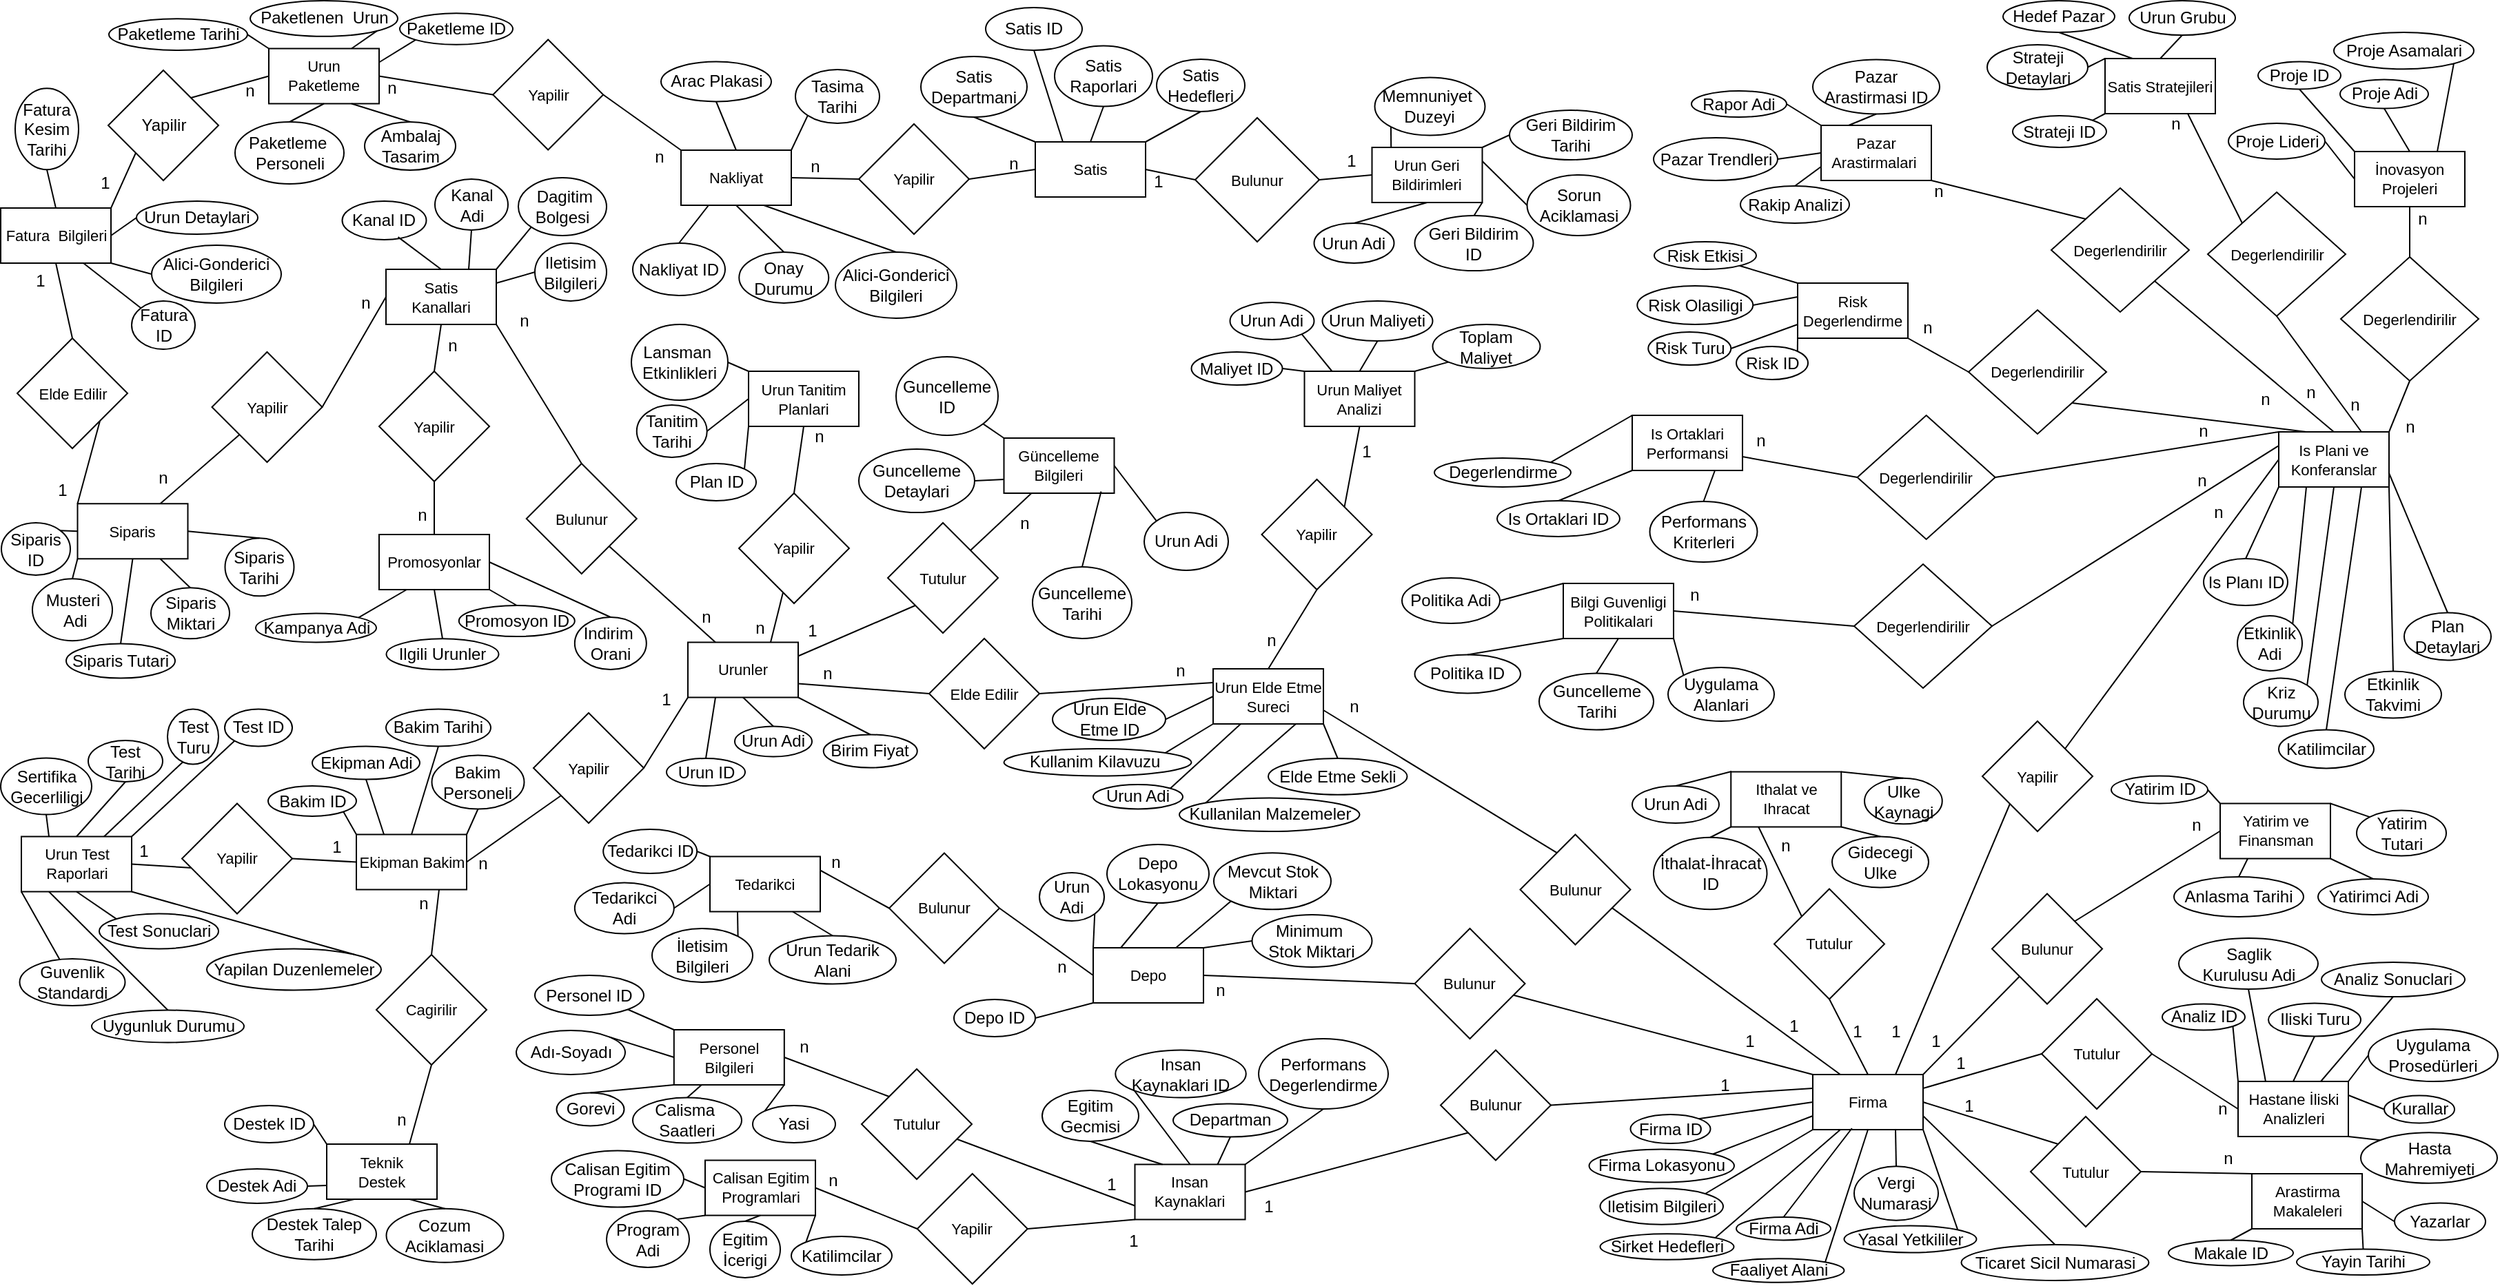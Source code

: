 <mxfile version="22.1.18" type="device">
  <diagram id="C5RBs43oDa-KdzZeNtuy" name="Page-1">
    <mxGraphModel dx="1383" dy="345" grid="0" gridSize="12" guides="1" tooltips="1" connect="1" arrows="0" fold="1" page="0" pageScale="1" pageWidth="827" pageHeight="1169" math="0" shadow="0">
      <root>
        <mxCell id="WIyWlLk6GJQsqaUBKTNV-0" />
        <mxCell id="WIyWlLk6GJQsqaUBKTNV-1" parent="WIyWlLk6GJQsqaUBKTNV-0" />
        <mxCell id="utZrYJZzfu_d0TjUL-BX-1" value="Urun Adi" style="ellipse;whiteSpace=wrap;html=1;movable=1;resizable=1;rotatable=1;deletable=1;editable=1;locked=0;connectable=1;labelBackgroundColor=none;" parent="WIyWlLk6GJQsqaUBKTNV-1" vertex="1">
          <mxGeometry x="160.25" y="318" width="58" height="29" as="geometry" />
        </mxCell>
        <mxCell id="utZrYJZzfu_d0TjUL-BX-2" value="Geri Bildirim &lt;br&gt;Tarihi" style="ellipse;whiteSpace=wrap;html=1;movable=1;resizable=1;rotatable=1;deletable=1;editable=1;locked=0;connectable=1;labelBackgroundColor=none;" parent="WIyWlLk6GJQsqaUBKTNV-1" vertex="1">
          <mxGeometry x="302" y="236" width="89" height="36" as="geometry" />
        </mxCell>
        <mxCell id="utZrYJZzfu_d0TjUL-BX-4" value="Memnuniyet&amp;nbsp;&lt;br&gt;Duzeyi" style="ellipse;whiteSpace=wrap;html=1;movable=1;resizable=1;rotatable=1;deletable=1;editable=1;locked=0;connectable=1;labelBackgroundColor=none;" parent="WIyWlLk6GJQsqaUBKTNV-1" vertex="1">
          <mxGeometry x="204.25" y="212.25" width="80" height="42" as="geometry" />
        </mxCell>
        <mxCell id="cQ-2iAyZfPCkunzDKTlo-0" value="Urunler" style="rounded=0;whiteSpace=wrap;html=1;fontSize=11;movable=1;resizable=1;rotatable=1;deletable=1;editable=1;locked=0;connectable=1;labelBackgroundColor=none;" parent="WIyWlLk6GJQsqaUBKTNV-1" vertex="1">
          <mxGeometry x="-294" y="622.25" width="80" height="40" as="geometry" />
        </mxCell>
        <mxCell id="cQ-2iAyZfPCkunzDKTlo-2" value="Tedarikci" style="rounded=0;whiteSpace=wrap;html=1;fontSize=11;movable=1;resizable=1;rotatable=1;deletable=1;editable=1;locked=0;connectable=1;labelBackgroundColor=none;" parent="WIyWlLk6GJQsqaUBKTNV-1" vertex="1">
          <mxGeometry x="-278" y="777.75" width="80" height="40" as="geometry" />
        </mxCell>
        <mxCell id="cQ-2iAyZfPCkunzDKTlo-3" value="Urun Paketleme" style="rounded=0;whiteSpace=wrap;html=1;fontSize=11;movable=1;resizable=1;rotatable=1;deletable=1;editable=1;locked=0;connectable=1;labelBackgroundColor=none;" parent="WIyWlLk6GJQsqaUBKTNV-1" vertex="1">
          <mxGeometry x="-598" y="191.25" width="80" height="40" as="geometry" />
        </mxCell>
        <mxCell id="cQ-2iAyZfPCkunzDKTlo-4" value="Nakliyat" style="rounded=0;whiteSpace=wrap;html=1;fontSize=11;movable=1;resizable=1;rotatable=1;deletable=1;editable=1;locked=0;connectable=1;labelBackgroundColor=none;" parent="WIyWlLk6GJQsqaUBKTNV-1" vertex="1">
          <mxGeometry x="-299" y="265" width="80" height="40" as="geometry" />
        </mxCell>
        <mxCell id="cQ-2iAyZfPCkunzDKTlo-5" value="Fatura&amp;nbsp; Bilgileri" style="rounded=0;whiteSpace=wrap;html=1;fontSize=11;movable=1;resizable=1;rotatable=1;deletable=1;editable=1;locked=0;connectable=1;labelBackgroundColor=none;" parent="WIyWlLk6GJQsqaUBKTNV-1" vertex="1">
          <mxGeometry x="-792.5" y="307" width="80" height="40" as="geometry" />
        </mxCell>
        <mxCell id="cQ-2iAyZfPCkunzDKTlo-6" value="Promosyonlar" style="rounded=0;whiteSpace=wrap;html=1;fontSize=11;movable=1;resizable=1;rotatable=1;deletable=1;editable=1;locked=0;connectable=1;labelBackgroundColor=none;" parent="WIyWlLk6GJQsqaUBKTNV-1" vertex="1">
          <mxGeometry x="-518" y="544" width="80" height="40" as="geometry" />
        </mxCell>
        <mxCell id="cQ-2iAyZfPCkunzDKTlo-7" value="Personel Bilgileri" style="rounded=0;whiteSpace=wrap;html=1;fontSize=11;movable=1;resizable=1;rotatable=1;deletable=1;editable=1;locked=0;connectable=1;labelBackgroundColor=none;" parent="WIyWlLk6GJQsqaUBKTNV-1" vertex="1">
          <mxGeometry x="-304.09" y="903.5" width="80" height="40" as="geometry" />
        </mxCell>
        <mxCell id="cQ-2iAyZfPCkunzDKTlo-8" value="Ithalat ve Ihracat" style="rounded=0;whiteSpace=wrap;html=1;fontSize=11;movable=1;resizable=1;rotatable=1;deletable=1;editable=1;locked=0;connectable=1;labelBackgroundColor=none;" parent="WIyWlLk6GJQsqaUBKTNV-1" vertex="1">
          <mxGeometry x="462.63" y="716.25" width="80" height="40" as="geometry" />
        </mxCell>
        <mxCell id="cQ-2iAyZfPCkunzDKTlo-9" value="Siparis" style="rounded=0;whiteSpace=wrap;html=1;fontSize=11;movable=1;resizable=1;rotatable=1;deletable=1;editable=1;locked=0;connectable=1;labelBackgroundColor=none;" parent="WIyWlLk6GJQsqaUBKTNV-1" vertex="1">
          <mxGeometry x="-736.75" y="521.63" width="80" height="40" as="geometry" />
        </mxCell>
        <mxCell id="cQ-2iAyZfPCkunzDKTlo-10" value="Satis" style="rounded=0;whiteSpace=wrap;html=1;fontSize=11;movable=1;resizable=1;rotatable=1;deletable=1;editable=1;locked=0;connectable=1;labelBackgroundColor=none;" parent="WIyWlLk6GJQsqaUBKTNV-1" vertex="1">
          <mxGeometry x="-42" y="259" width="80" height="40" as="geometry" />
        </mxCell>
        <mxCell id="cQ-2iAyZfPCkunzDKTlo-11" value="Depo" style="rounded=0;whiteSpace=wrap;html=1;fontSize=11;movable=1;resizable=1;rotatable=1;deletable=1;editable=1;locked=0;connectable=1;labelBackgroundColor=none;" parent="WIyWlLk6GJQsqaUBKTNV-1" vertex="1">
          <mxGeometry y="844" width="80" height="40" as="geometry" />
        </mxCell>
        <mxCell id="cQ-2iAyZfPCkunzDKTlo-12" value="Ekipman Bakim" style="rounded=0;whiteSpace=wrap;html=1;fontSize=11;movable=1;resizable=1;rotatable=1;deletable=1;editable=1;locked=0;connectable=1;labelBackgroundColor=none;" parent="WIyWlLk6GJQsqaUBKTNV-1" vertex="1">
          <mxGeometry x="-534.5" y="761.75" width="80" height="40" as="geometry" />
        </mxCell>
        <mxCell id="cQ-2iAyZfPCkunzDKTlo-13" value="Güncelleme Bilgileri" style="rounded=0;whiteSpace=wrap;html=1;fontSize=11;movable=1;resizable=1;rotatable=1;deletable=1;editable=1;locked=0;connectable=1;labelBackgroundColor=none;" parent="WIyWlLk6GJQsqaUBKTNV-1" vertex="1">
          <mxGeometry x="-64.75" y="474" width="80" height="40" as="geometry" />
        </mxCell>
        <mxCell id="cQ-2iAyZfPCkunzDKTlo-14" value="Insan Kaynaklari" style="rounded=0;whiteSpace=wrap;html=1;fontSize=11;movable=1;resizable=1;rotatable=1;deletable=1;editable=1;locked=0;connectable=1;labelBackgroundColor=none;" parent="WIyWlLk6GJQsqaUBKTNV-1" vertex="1">
          <mxGeometry x="30.25" y="1001.25" width="80" height="40" as="geometry" />
        </mxCell>
        <mxCell id="cQ-2iAyZfPCkunzDKTlo-15" value="Urun Elde Etme Sureci" style="rounded=0;whiteSpace=wrap;html=1;fontSize=11;movable=1;resizable=1;rotatable=1;deletable=1;editable=1;locked=0;connectable=1;labelBackgroundColor=none;" parent="WIyWlLk6GJQsqaUBKTNV-1" vertex="1">
          <mxGeometry x="87" y="641.5" width="80" height="40" as="geometry" />
        </mxCell>
        <mxCell id="cQ-2iAyZfPCkunzDKTlo-16" value="Urun Test Raporlari" style="rounded=0;whiteSpace=wrap;html=1;fontSize=11;movable=1;resizable=1;rotatable=1;deletable=1;editable=1;locked=0;connectable=1;labelBackgroundColor=none;" parent="WIyWlLk6GJQsqaUBKTNV-1" vertex="1">
          <mxGeometry x="-777.5" y="763.25" width="80" height="40" as="geometry" />
        </mxCell>
        <mxCell id="cQ-2iAyZfPCkunzDKTlo-17" value="Arastirma Makaleleri" style="rounded=0;whiteSpace=wrap;html=1;fontSize=11;movable=1;resizable=1;rotatable=1;deletable=1;editable=1;locked=0;connectable=1;labelBackgroundColor=none;" parent="WIyWlLk6GJQsqaUBKTNV-1" vertex="1">
          <mxGeometry x="840.5" y="1008" width="80" height="40" as="geometry" />
        </mxCell>
        <mxCell id="cQ-2iAyZfPCkunzDKTlo-18" value="Risk Degerlendirme" style="rounded=0;whiteSpace=wrap;html=1;fontSize=11;movable=1;resizable=1;rotatable=1;deletable=1;editable=1;locked=0;connectable=1;labelBackgroundColor=none;" parent="WIyWlLk6GJQsqaUBKTNV-1" vertex="1">
          <mxGeometry x="511.01" y="361.5" width="80" height="40" as="geometry" />
        </mxCell>
        <mxCell id="cQ-2iAyZfPCkunzDKTlo-19" value="Is Plani ve Konferanslar" style="rounded=0;whiteSpace=wrap;html=1;fontSize=11;movable=1;resizable=1;rotatable=1;deletable=1;editable=1;locked=0;connectable=1;labelBackgroundColor=none;" parent="WIyWlLk6GJQsqaUBKTNV-1" vertex="1">
          <mxGeometry x="860" y="469.5" width="80" height="40" as="geometry" />
        </mxCell>
        <mxCell id="cQ-2iAyZfPCkunzDKTlo-20" value="Pazar Arastirmalari&amp;nbsp;" style="rounded=0;whiteSpace=wrap;html=1;fontSize=11;movable=1;resizable=1;rotatable=1;deletable=1;editable=1;locked=0;connectable=1;labelBackgroundColor=none;" parent="WIyWlLk6GJQsqaUBKTNV-1" vertex="1">
          <mxGeometry x="528" y="247" width="80" height="40" as="geometry" />
        </mxCell>
        <mxCell id="cQ-2iAyZfPCkunzDKTlo-21" value="Satis &lt;br style=&quot;font-size: 11px;&quot;&gt;Kanallari" style="rounded=0;whiteSpace=wrap;html=1;fontSize=11;movable=1;resizable=1;rotatable=1;deletable=1;editable=1;locked=0;connectable=1;labelBackgroundColor=none;" parent="WIyWlLk6GJQsqaUBKTNV-1" vertex="1">
          <mxGeometry x="-513" y="351.5" width="80" height="40" as="geometry" />
        </mxCell>
        <mxCell id="cQ-2iAyZfPCkunzDKTlo-22" value="Calisan Egitim Programlari" style="rounded=0;whiteSpace=wrap;html=1;fontSize=11;movable=1;resizable=1;rotatable=1;deletable=1;editable=1;locked=0;connectable=1;labelBackgroundColor=none;" parent="WIyWlLk6GJQsqaUBKTNV-1" vertex="1">
          <mxGeometry x="-281.5" y="998.25" width="80" height="40" as="geometry" />
        </mxCell>
        <mxCell id="cQ-2iAyZfPCkunzDKTlo-23" value="Urun Geri Bildirimleri" style="rounded=0;whiteSpace=wrap;html=1;fontSize=11;movable=1;resizable=1;rotatable=1;deletable=1;editable=1;locked=0;connectable=1;labelBackgroundColor=none;" parent="WIyWlLk6GJQsqaUBKTNV-1" vertex="1">
          <mxGeometry x="202.25" y="263" width="80" height="40" as="geometry" />
        </mxCell>
        <mxCell id="cQ-2iAyZfPCkunzDKTlo-24" value="Yatirim ve Finansman" style="rounded=0;whiteSpace=wrap;html=1;fontSize=11;movable=1;resizable=1;rotatable=1;deletable=1;editable=1;locked=0;connectable=1;labelBackgroundColor=none;" parent="WIyWlLk6GJQsqaUBKTNV-1" vertex="1">
          <mxGeometry x="817.5" y="739.25" width="80" height="40" as="geometry" />
        </mxCell>
        <mxCell id="cQ-2iAyZfPCkunzDKTlo-25" value="İnovasyon Projeleri" style="rounded=0;whiteSpace=wrap;html=1;fontSize=11;movable=1;resizable=1;rotatable=1;deletable=1;editable=1;locked=0;connectable=1;labelBackgroundColor=none;" parent="WIyWlLk6GJQsqaUBKTNV-1" vertex="1">
          <mxGeometry x="915" y="266" width="80" height="40" as="geometry" />
        </mxCell>
        <mxCell id="cQ-2iAyZfPCkunzDKTlo-26" value="Bilgi Guvenligi&lt;br&gt;Politikalari" style="rounded=0;whiteSpace=wrap;html=1;fontSize=11;movable=1;resizable=1;rotatable=1;deletable=1;editable=1;locked=0;connectable=1;labelBackgroundColor=none;" parent="WIyWlLk6GJQsqaUBKTNV-1" vertex="1">
          <mxGeometry x="341" y="579.5" width="80" height="40" as="geometry" />
        </mxCell>
        <mxCell id="cQ-2iAyZfPCkunzDKTlo-27" value="Urun Maliyet Analizi" style="rounded=0;whiteSpace=wrap;html=1;fontSize=11;movable=1;resizable=1;rotatable=1;deletable=1;editable=1;locked=0;connectable=1;labelBackgroundColor=none;" parent="WIyWlLk6GJQsqaUBKTNV-1" vertex="1">
          <mxGeometry x="153.25" y="425.5" width="80" height="40" as="geometry" />
        </mxCell>
        <mxCell id="cQ-2iAyZfPCkunzDKTlo-28" value="Satis Stratejileri" style="rounded=0;whiteSpace=wrap;html=1;fontSize=11;movable=1;resizable=1;rotatable=1;deletable=1;editable=1;locked=0;connectable=1;labelBackgroundColor=none;" parent="WIyWlLk6GJQsqaUBKTNV-1" vertex="1">
          <mxGeometry x="734" y="198.5" width="80" height="40" as="geometry" />
        </mxCell>
        <mxCell id="cQ-2iAyZfPCkunzDKTlo-29" value="Teknik &lt;br style=&quot;font-size: 11px;&quot;&gt;Destek" style="rounded=0;whiteSpace=wrap;html=1;fontSize=11;movable=1;resizable=1;rotatable=1;deletable=1;editable=1;locked=0;connectable=1;labelBackgroundColor=none;" parent="WIyWlLk6GJQsqaUBKTNV-1" vertex="1">
          <mxGeometry x="-556" y="986.5" width="80" height="40" as="geometry" />
        </mxCell>
        <mxCell id="cQ-2iAyZfPCkunzDKTlo-30" value="Is Ortaklari Performansi" style="rounded=0;whiteSpace=wrap;html=1;fontSize=11;movable=1;resizable=1;rotatable=1;deletable=1;editable=1;locked=0;connectable=1;labelBackgroundColor=none;" parent="WIyWlLk6GJQsqaUBKTNV-1" vertex="1">
          <mxGeometry x="391" y="457.5" width="80" height="40" as="geometry" />
        </mxCell>
        <mxCell id="cQ-2iAyZfPCkunzDKTlo-31" value="Urun Tanitim Planlari" style="rounded=0;whiteSpace=wrap;html=1;fontSize=11;movable=1;resizable=1;rotatable=1;deletable=1;editable=1;locked=0;connectable=1;labelBackgroundColor=none;" parent="WIyWlLk6GJQsqaUBKTNV-1" vertex="1">
          <mxGeometry x="-250" y="425.5" width="80" height="40" as="geometry" />
        </mxCell>
        <mxCell id="cQ-2iAyZfPCkunzDKTlo-32" value="Hastane İliski Analizleri" style="rounded=0;whiteSpace=wrap;html=1;fontSize=11;movable=1;resizable=1;rotatable=1;deletable=1;editable=1;locked=0;connectable=1;labelBackgroundColor=none;" parent="WIyWlLk6GJQsqaUBKTNV-1" vertex="1">
          <mxGeometry x="830.5" y="941" width="80" height="40" as="geometry" />
        </mxCell>
        <mxCell id="cQ-2iAyZfPCkunzDKTlo-33" value="Firma" style="rounded=0;whiteSpace=wrap;html=1;fontSize=11;movable=1;resizable=1;rotatable=1;deletable=1;editable=1;locked=0;connectable=1;labelBackgroundColor=none;" parent="WIyWlLk6GJQsqaUBKTNV-1" vertex="1">
          <mxGeometry x="522" y="936" width="80" height="40" as="geometry" />
        </mxCell>
        <mxCell id="cQ-2iAyZfPCkunzDKTlo-40" value="" style="endArrow=none;html=1;rounded=0;exitX=0.5;exitY=0;exitDx=0;exitDy=0;entryX=1;entryY=1;entryDx=0;entryDy=0;fontSize=11;movable=1;resizable=1;rotatable=1;deletable=1;editable=1;locked=0;connectable=1;labelBackgroundColor=none;fontColor=default;" parent="WIyWlLk6GJQsqaUBKTNV-1" source="cQ-2iAyZfPCkunzDKTlo-111" target="cQ-2iAyZfPCkunzDKTlo-21" edge="1">
          <mxGeometry width="50" height="50" relative="1" as="geometry">
            <mxPoint x="-847" y="20" as="sourcePoint" />
            <mxPoint x="-797" y="-30" as="targetPoint" />
          </mxGeometry>
        </mxCell>
        <mxCell id="cQ-2iAyZfPCkunzDKTlo-41" value="" style="endArrow=none;html=1;rounded=0;exitX=0.25;exitY=0;exitDx=0;exitDy=0;entryX=1;entryY=0.75;entryDx=0;entryDy=0;fontSize=11;movable=1;resizable=1;rotatable=1;deletable=1;editable=1;locked=0;connectable=1;labelBackgroundColor=none;fontColor=default;" parent="WIyWlLk6GJQsqaUBKTNV-1" source="cQ-2iAyZfPCkunzDKTlo-168" target="cQ-2iAyZfPCkunzDKTlo-15" edge="1">
          <mxGeometry width="50" height="50" relative="1" as="geometry">
            <mxPoint x="-488" y="276" as="sourcePoint" />
            <mxPoint x="-438" y="226" as="targetPoint" />
          </mxGeometry>
        </mxCell>
        <mxCell id="cQ-2iAyZfPCkunzDKTlo-43" value="" style="endArrow=none;html=1;rounded=0;exitX=0;exitY=0.5;exitDx=0;exitDy=0;entryX=1;entryY=0.75;entryDx=0;entryDy=0;fontSize=11;movable=1;resizable=1;rotatable=1;deletable=1;editable=1;locked=0;connectable=1;labelBackgroundColor=none;fontColor=default;" parent="WIyWlLk6GJQsqaUBKTNV-1" source="cQ-2iAyZfPCkunzDKTlo-170" target="cQ-2iAyZfPCkunzDKTlo-0" edge="1">
          <mxGeometry width="50" height="50" relative="1" as="geometry">
            <mxPoint x="-74.333" y="571.333" as="sourcePoint" />
            <mxPoint x="-732" y="60" as="targetPoint" />
          </mxGeometry>
        </mxCell>
        <mxCell id="cQ-2iAyZfPCkunzDKTlo-44" value="" style="endArrow=none;html=1;rounded=0;entryX=0;entryY=0.5;entryDx=0;entryDy=0;fontSize=11;exitX=1;exitY=0.5;exitDx=0;exitDy=0;movable=1;resizable=1;rotatable=1;deletable=1;editable=1;locked=0;connectable=1;labelBackgroundColor=none;fontColor=default;" parent="WIyWlLk6GJQsqaUBKTNV-1" source="cQ-2iAyZfPCkunzDKTlo-109" target="cQ-2iAyZfPCkunzDKTlo-21" edge="1">
          <mxGeometry width="50" height="50" relative="1" as="geometry">
            <mxPoint x="-782" y="-43" as="sourcePoint" />
            <mxPoint x="-885" y="-29" as="targetPoint" />
          </mxGeometry>
        </mxCell>
        <mxCell id="cQ-2iAyZfPCkunzDKTlo-45" value="" style="endArrow=none;html=1;rounded=0;exitX=1;exitY=0;exitDx=0;exitDy=0;entryX=0;entryY=0.5;entryDx=0;entryDy=0;fontSize=11;movable=1;resizable=1;rotatable=1;deletable=1;editable=1;locked=0;connectable=1;labelBackgroundColor=none;fontColor=default;" parent="WIyWlLk6GJQsqaUBKTNV-1" source="ch84XnoPmrKVIq3ljk74-0" target="cQ-2iAyZfPCkunzDKTlo-3" edge="1">
          <mxGeometry width="50" height="50" relative="1" as="geometry">
            <mxPoint x="-663.5" y="16.25" as="sourcePoint" />
            <mxPoint x="-1185.5" y="-113.75" as="targetPoint" />
          </mxGeometry>
        </mxCell>
        <mxCell id="cQ-2iAyZfPCkunzDKTlo-46" value="" style="endArrow=none;html=1;rounded=0;fontSize=11;exitX=1;exitY=0.5;exitDx=0;exitDy=0;movable=1;resizable=1;rotatable=1;deletable=1;editable=1;locked=0;connectable=1;labelBackgroundColor=none;fontColor=default;entryX=0;entryY=0;entryDx=0;entryDy=0;" parent="WIyWlLk6GJQsqaUBKTNV-1" source="cQ-2iAyZfPCkunzDKTlo-103" target="cQ-2iAyZfPCkunzDKTlo-4" edge="1">
          <mxGeometry width="50" height="50" relative="1" as="geometry">
            <mxPoint x="-206.75" y="98" as="sourcePoint" />
            <mxPoint x="-191.75" y="35" as="targetPoint" />
          </mxGeometry>
        </mxCell>
        <mxCell id="cQ-2iAyZfPCkunzDKTlo-48" value="" style="endArrow=none;html=1;rounded=0;exitX=0.5;exitY=0;exitDx=0;exitDy=0;entryX=0.5;entryY=1;entryDx=0;entryDy=0;fontSize=11;movable=1;resizable=1;rotatable=1;deletable=1;editable=1;locked=0;connectable=1;labelBackgroundColor=none;fontColor=default;" parent="WIyWlLk6GJQsqaUBKTNV-1" source="cQ-2iAyZfPCkunzDKTlo-107" target="cQ-2iAyZfPCkunzDKTlo-5" edge="1">
          <mxGeometry width="50" height="50" relative="1" as="geometry">
            <mxPoint x="-1396.63" y="67.75" as="sourcePoint" />
            <mxPoint x="-1346.63" y="17.75" as="targetPoint" />
          </mxGeometry>
        </mxCell>
        <mxCell id="cQ-2iAyZfPCkunzDKTlo-50" value="" style="endArrow=none;html=1;rounded=0;entryX=0.5;entryY=1;entryDx=0;entryDy=0;exitX=0.5;exitY=0;exitDx=0;exitDy=0;fontSize=11;movable=1;resizable=1;rotatable=1;deletable=1;editable=1;locked=0;connectable=1;labelBackgroundColor=none;fontColor=default;" parent="WIyWlLk6GJQsqaUBKTNV-1" source="cQ-2iAyZfPCkunzDKTlo-113" target="cQ-2iAyZfPCkunzDKTlo-21" edge="1">
          <mxGeometry width="50" height="50" relative="1" as="geometry">
            <mxPoint x="-855" y="131" as="sourcePoint" />
            <mxPoint x="-805" y="81" as="targetPoint" />
          </mxGeometry>
        </mxCell>
        <mxCell id="cQ-2iAyZfPCkunzDKTlo-51" value="" style="endArrow=none;html=1;rounded=0;entryX=0.5;entryY=0;entryDx=0;entryDy=0;exitX=0.5;exitY=1;exitDx=0;exitDy=0;fontSize=11;movable=1;resizable=1;rotatable=1;deletable=1;editable=1;locked=0;connectable=1;labelBackgroundColor=none;fontColor=default;" parent="WIyWlLk6GJQsqaUBKTNV-1" source="cQ-2iAyZfPCkunzDKTlo-135" target="cQ-2iAyZfPCkunzDKTlo-15" edge="1">
          <mxGeometry width="50" height="50" relative="1" as="geometry">
            <mxPoint x="-748" y="196" as="sourcePoint" />
            <mxPoint x="-698" y="146" as="targetPoint" />
          </mxGeometry>
        </mxCell>
        <mxCell id="cQ-2iAyZfPCkunzDKTlo-52" value="" style="endArrow=none;html=1;rounded=0;entryX=0;entryY=1;entryDx=0;entryDy=0;exitX=1;exitY=0.5;exitDx=0;exitDy=0;fontSize=11;movable=1;resizable=1;rotatable=1;deletable=1;editable=1;locked=0;connectable=1;labelBackgroundColor=none;fontColor=default;" parent="WIyWlLk6GJQsqaUBKTNV-1" source="cQ-2iAyZfPCkunzDKTlo-115" target="cQ-2iAyZfPCkunzDKTlo-0" edge="1">
          <mxGeometry width="50" height="50" relative="1" as="geometry">
            <mxPoint x="-852" y="270" as="sourcePoint" />
            <mxPoint x="-802" y="220" as="targetPoint" />
          </mxGeometry>
        </mxCell>
        <mxCell id="cQ-2iAyZfPCkunzDKTlo-53" value="" style="endArrow=none;html=1;rounded=0;entryX=0.75;entryY=1;entryDx=0;entryDy=0;exitX=0.5;exitY=0;exitDx=0;exitDy=0;fontSize=11;movable=1;resizable=1;rotatable=1;deletable=1;editable=1;locked=0;connectable=1;labelBackgroundColor=none;fontColor=default;" parent="WIyWlLk6GJQsqaUBKTNV-1" source="cQ-2iAyZfPCkunzDKTlo-117" target="cQ-2iAyZfPCkunzDKTlo-12" edge="1">
          <mxGeometry width="50" height="50" relative="1" as="geometry">
            <mxPoint x="-932.5" y="660.25" as="sourcePoint" />
            <mxPoint x="-882.5" y="610.25" as="targetPoint" />
          </mxGeometry>
        </mxCell>
        <mxCell id="cQ-2iAyZfPCkunzDKTlo-55" value="" style="endArrow=none;html=1;rounded=0;entryX=0;entryY=0.5;entryDx=0;entryDy=0;exitX=1;exitY=0.5;exitDx=0;exitDy=0;fontSize=11;movable=1;resizable=1;rotatable=1;deletable=1;editable=1;locked=0;connectable=1;labelBackgroundColor=none;fontColor=default;" parent="WIyWlLk6GJQsqaUBKTNV-1" source="cQ-2iAyZfPCkunzDKTlo-121" target="cQ-2iAyZfPCkunzDKTlo-12" edge="1">
          <mxGeometry width="50" height="50" relative="1" as="geometry">
            <mxPoint x="-1112.5" y="600.25" as="sourcePoint" />
            <mxPoint x="-1062.5" y="550.25" as="targetPoint" />
          </mxGeometry>
        </mxCell>
        <mxCell id="cQ-2iAyZfPCkunzDKTlo-58" value="" style="endArrow=none;html=1;rounded=0;exitX=1;exitY=0.5;exitDx=0;exitDy=0;fontSize=11;movable=1;resizable=1;rotatable=1;deletable=1;editable=1;locked=0;connectable=1;labelBackgroundColor=none;fontColor=default;entryX=1;entryY=0.5;entryDx=0;entryDy=0;" parent="WIyWlLk6GJQsqaUBKTNV-1" source="cQ-2iAyZfPCkunzDKTlo-96" target="cQ-2iAyZfPCkunzDKTlo-4" edge="1">
          <mxGeometry width="50" height="50" relative="1" as="geometry">
            <mxPoint x="-735.12" y="123.75" as="sourcePoint" />
            <mxPoint x="-231.12" y="131" as="targetPoint" />
          </mxGeometry>
        </mxCell>
        <mxCell id="cQ-2iAyZfPCkunzDKTlo-59" value="" style="endArrow=none;html=1;rounded=0;entryX=1;entryY=0.5;entryDx=0;entryDy=0;exitX=0;exitY=0.5;exitDx=0;exitDy=0;fontSize=11;movable=1;resizable=1;rotatable=1;deletable=1;editable=1;locked=0;connectable=1;labelBackgroundColor=none;fontColor=default;" parent="WIyWlLk6GJQsqaUBKTNV-1" source="cQ-2iAyZfPCkunzDKTlo-82" target="cQ-2iAyZfPCkunzDKTlo-10" edge="1">
          <mxGeometry width="50" height="50" relative="1" as="geometry">
            <mxPoint x="-314.12" y="101.5" as="sourcePoint" />
            <mxPoint x="-264.12" y="51.5" as="targetPoint" />
          </mxGeometry>
        </mxCell>
        <mxCell id="cQ-2iAyZfPCkunzDKTlo-60" value="" style="endArrow=none;html=1;rounded=0;exitX=0.5;exitY=0;exitDx=0;exitDy=0;entryX=0.5;entryY=1;entryDx=0;entryDy=0;fontSize=11;movable=1;resizable=1;rotatable=1;deletable=1;editable=1;locked=0;connectable=1;labelBackgroundColor=none;fontColor=default;" parent="WIyWlLk6GJQsqaUBKTNV-1" source="cQ-2iAyZfPCkunzDKTlo-131" target="cQ-2iAyZfPCkunzDKTlo-31" edge="1">
          <mxGeometry width="50" height="50" relative="1" as="geometry">
            <mxPoint x="-592" y="30" as="sourcePoint" />
            <mxPoint x="-542" y="-20" as="targetPoint" />
          </mxGeometry>
        </mxCell>
        <mxCell id="cQ-2iAyZfPCkunzDKTlo-61" value="" style="endArrow=none;html=1;rounded=0;exitX=1;exitY=0;exitDx=0;exitDy=0;entryX=0.25;entryY=1;entryDx=0;entryDy=0;fontSize=11;movable=1;resizable=1;rotatable=1;deletable=1;editable=1;locked=0;connectable=1;labelBackgroundColor=none;fontColor=default;" parent="WIyWlLk6GJQsqaUBKTNV-1" source="cQ-2iAyZfPCkunzDKTlo-133" target="cQ-2iAyZfPCkunzDKTlo-13" edge="1">
          <mxGeometry width="50" height="50" relative="1" as="geometry">
            <mxPoint x="-592" y="30" as="sourcePoint" />
            <mxPoint x="-542" y="-20" as="targetPoint" />
          </mxGeometry>
        </mxCell>
        <mxCell id="cQ-2iAyZfPCkunzDKTlo-62" value="" style="endArrow=none;html=1;rounded=0;entryX=0;entryY=0;entryDx=0;entryDy=0;fontSize=11;movable=1;resizable=1;rotatable=1;deletable=1;editable=1;locked=0;connectable=1;labelBackgroundColor=none;fontColor=default;" parent="WIyWlLk6GJQsqaUBKTNV-1" source="cQ-2iAyZfPCkunzDKTlo-123" target="cQ-2iAyZfPCkunzDKTlo-33" edge="1">
          <mxGeometry width="50" height="50" relative="1" as="geometry">
            <mxPoint x="-908" y="366" as="sourcePoint" />
            <mxPoint x="-858" y="316" as="targetPoint" />
          </mxGeometry>
        </mxCell>
        <mxCell id="cQ-2iAyZfPCkunzDKTlo-64" value="" style="endArrow=none;html=1;rounded=0;entryX=0;entryY=0.5;entryDx=0;entryDy=0;exitX=1;exitY=0.5;exitDx=0;exitDy=0;fontSize=11;movable=1;resizable=1;rotatable=1;deletable=1;editable=1;locked=0;connectable=1;labelBackgroundColor=none;fontColor=default;" parent="WIyWlLk6GJQsqaUBKTNV-1" source="cQ-2iAyZfPCkunzDKTlo-125" target="cQ-2iAyZfPCkunzDKTlo-11" edge="1">
          <mxGeometry width="50" height="50" relative="1" as="geometry">
            <mxPoint x="-731" y="688" as="sourcePoint" />
            <mxPoint x="-681" y="638" as="targetPoint" />
          </mxGeometry>
        </mxCell>
        <mxCell id="cQ-2iAyZfPCkunzDKTlo-65" value="" style="endArrow=none;html=1;rounded=0;entryX=0;entryY=0.25;entryDx=0;entryDy=0;exitX=1;exitY=0.5;exitDx=0;exitDy=0;fontSize=11;movable=1;resizable=1;rotatable=1;deletable=1;editable=1;locked=0;connectable=1;labelBackgroundColor=none;fontColor=default;" parent="WIyWlLk6GJQsqaUBKTNV-1" source="cQ-2iAyZfPCkunzDKTlo-137" target="cQ-2iAyZfPCkunzDKTlo-33" edge="1">
          <mxGeometry width="50" height="50" relative="1" as="geometry">
            <mxPoint x="-518" y="516" as="sourcePoint" />
            <mxPoint x="-468" y="466" as="targetPoint" />
          </mxGeometry>
        </mxCell>
        <mxCell id="cQ-2iAyZfPCkunzDKTlo-66" value="" style="endArrow=none;html=1;rounded=0;entryX=0;entryY=0.75;entryDx=0;entryDy=0;fontSize=11;movable=1;resizable=1;rotatable=1;deletable=1;editable=1;locked=0;connectable=1;labelBackgroundColor=none;fontColor=default;" parent="WIyWlLk6GJQsqaUBKTNV-1" source="cQ-2iAyZfPCkunzDKTlo-127" target="cQ-2iAyZfPCkunzDKTlo-14" edge="1">
          <mxGeometry width="50" height="50" relative="1" as="geometry">
            <mxPoint x="-405.75" y="853.75" as="sourcePoint" />
            <mxPoint x="-355.75" y="803.75" as="targetPoint" />
          </mxGeometry>
        </mxCell>
        <mxCell id="cQ-2iAyZfPCkunzDKTlo-67" value="" style="endArrow=none;html=1;rounded=0;exitX=0;exitY=0.5;exitDx=0;exitDy=0;entryX=1;entryY=0.5;entryDx=0;entryDy=0;fontSize=11;movable=1;resizable=1;rotatable=1;deletable=1;editable=1;locked=0;connectable=1;labelBackgroundColor=none;fontColor=default;" parent="WIyWlLk6GJQsqaUBKTNV-1" source="cQ-2iAyZfPCkunzDKTlo-129" target="cQ-2iAyZfPCkunzDKTlo-22" edge="1">
          <mxGeometry width="50" height="50" relative="1" as="geometry">
            <mxPoint x="-145.62" y="1066" as="sourcePoint" />
            <mxPoint x="25.63" y="684.25" as="targetPoint" />
          </mxGeometry>
        </mxCell>
        <mxCell id="cQ-2iAyZfPCkunzDKTlo-69" value="" style="endArrow=none;html=1;rounded=0;exitX=1;exitY=0.5;exitDx=0;exitDy=0;entryX=0;entryY=0;entryDx=0;entryDy=0;fontSize=11;movable=1;resizable=1;rotatable=1;deletable=1;editable=1;locked=0;connectable=1;labelBackgroundColor=none;fontColor=default;" parent="WIyWlLk6GJQsqaUBKTNV-1" source="cQ-2iAyZfPCkunzDKTlo-144" target="cQ-2iAyZfPCkunzDKTlo-17" edge="1">
          <mxGeometry width="50" height="50" relative="1" as="geometry">
            <mxPoint x="347" y="459" as="sourcePoint" />
            <mxPoint x="397" y="409" as="targetPoint" />
          </mxGeometry>
        </mxCell>
        <mxCell id="cQ-2iAyZfPCkunzDKTlo-70" value="" style="endArrow=none;html=1;rounded=0;exitX=0;exitY=0;exitDx=0;exitDy=0;entryX=0.25;entryY=1;entryDx=0;entryDy=0;fontSize=11;movable=1;resizable=1;rotatable=1;deletable=1;editable=1;locked=0;connectable=1;labelBackgroundColor=none;fontColor=default;" parent="WIyWlLk6GJQsqaUBKTNV-1" source="cQ-2iAyZfPCkunzDKTlo-139" target="cQ-2iAyZfPCkunzDKTlo-8" edge="1">
          <mxGeometry width="50" height="50" relative="1" as="geometry">
            <mxPoint x="-168" y="436" as="sourcePoint" />
            <mxPoint x="-118" y="386" as="targetPoint" />
          </mxGeometry>
        </mxCell>
        <mxCell id="cQ-2iAyZfPCkunzDKTlo-72" value="" style="endArrow=none;html=1;rounded=0;exitX=1;exitY=0;exitDx=0;exitDy=0;entryX=0;entryY=0.5;entryDx=0;entryDy=0;fontSize=11;movable=1;resizable=1;rotatable=1;deletable=1;editable=1;locked=0;connectable=1;labelBackgroundColor=none;fontColor=default;" parent="WIyWlLk6GJQsqaUBKTNV-1" source="cQ-2iAyZfPCkunzDKTlo-142" target="cQ-2iAyZfPCkunzDKTlo-24" edge="1">
          <mxGeometry width="50" height="50" relative="1" as="geometry">
            <mxPoint x="-68" y="596" as="sourcePoint" />
            <mxPoint x="-18" y="546" as="targetPoint" />
          </mxGeometry>
        </mxCell>
        <mxCell id="cQ-2iAyZfPCkunzDKTlo-73" value="" style="endArrow=none;html=1;rounded=0;exitX=1;exitY=0;exitDx=0;exitDy=0;entryX=0;entryY=0.5;entryDx=0;entryDy=0;fontSize=11;movable=1;resizable=1;rotatable=1;deletable=1;editable=1;locked=0;connectable=1;labelBackgroundColor=none;fontColor=default;" parent="WIyWlLk6GJQsqaUBKTNV-1" source="cQ-2iAyZfPCkunzDKTlo-148" target="cQ-2iAyZfPCkunzDKTlo-19" edge="1">
          <mxGeometry width="50" height="50" relative="1" as="geometry">
            <mxPoint x="22" y="246" as="sourcePoint" />
            <mxPoint x="72" y="196" as="targetPoint" />
          </mxGeometry>
        </mxCell>
        <mxCell id="cQ-2iAyZfPCkunzDKTlo-74" value="" style="endArrow=none;html=1;rounded=0;entryX=0;entryY=0.25;entryDx=0;entryDy=0;exitX=1;exitY=0.5;exitDx=0;exitDy=0;fontSize=11;movable=1;resizable=1;rotatable=1;deletable=1;editable=1;locked=0;connectable=1;labelBackgroundColor=none;fontColor=default;" parent="WIyWlLk6GJQsqaUBKTNV-1" source="cQ-2iAyZfPCkunzDKTlo-163" target="cQ-2iAyZfPCkunzDKTlo-19" edge="1">
          <mxGeometry width="50" height="50" relative="1" as="geometry">
            <mxPoint x="-30" y="229.5" as="sourcePoint" />
            <mxPoint x="20" y="179.5" as="targetPoint" />
          </mxGeometry>
        </mxCell>
        <mxCell id="cQ-2iAyZfPCkunzDKTlo-75" value="" style="endArrow=none;html=1;rounded=0;exitX=0;exitY=0.5;exitDx=0;exitDy=0;entryX=1;entryY=1;entryDx=0;entryDy=0;fontSize=11;movable=1;resizable=1;rotatable=1;deletable=1;editable=1;locked=0;connectable=1;labelBackgroundColor=none;fontColor=default;" parent="WIyWlLk6GJQsqaUBKTNV-1" source="cQ-2iAyZfPCkunzDKTlo-159" target="cQ-2iAyZfPCkunzDKTlo-18" edge="1">
          <mxGeometry width="50" height="50" relative="1" as="geometry">
            <mxPoint x="629.51" y="409.5" as="sourcePoint" />
            <mxPoint x="-4.49" y="351.25" as="targetPoint" />
          </mxGeometry>
        </mxCell>
        <mxCell id="cQ-2iAyZfPCkunzDKTlo-76" value="" style="endArrow=none;html=1;rounded=0;exitX=0;exitY=0;exitDx=0;exitDy=0;fontSize=11;movable=1;resizable=1;rotatable=1;deletable=1;editable=1;locked=0;connectable=1;labelBackgroundColor=none;fontColor=default;entryX=1;entryY=1;entryDx=0;entryDy=0;" parent="WIyWlLk6GJQsqaUBKTNV-1" source="cQ-2iAyZfPCkunzDKTlo-157" target="cQ-2iAyZfPCkunzDKTlo-20" edge="1">
          <mxGeometry width="50" height="50" relative="1" as="geometry">
            <mxPoint x="224" y="535" as="sourcePoint" />
            <mxPoint x="957" y="129" as="targetPoint" />
          </mxGeometry>
        </mxCell>
        <mxCell id="cQ-2iAyZfPCkunzDKTlo-77" value="" style="endArrow=none;html=1;rounded=0;exitX=0;exitY=0;exitDx=0;exitDy=0;fontSize=11;movable=1;resizable=1;rotatable=1;deletable=1;editable=1;locked=0;connectable=1;labelBackgroundColor=none;fontColor=default;entryX=0.75;entryY=1;entryDx=0;entryDy=0;" parent="WIyWlLk6GJQsqaUBKTNV-1" source="cQ-2iAyZfPCkunzDKTlo-155" target="cQ-2iAyZfPCkunzDKTlo-28" edge="1">
          <mxGeometry width="50" height="50" relative="1" as="geometry">
            <mxPoint x="793.5" y="277.5" as="sourcePoint" />
            <mxPoint x="831" y="71" as="targetPoint" />
          </mxGeometry>
        </mxCell>
        <mxCell id="cQ-2iAyZfPCkunzDKTlo-78" value="" style="endArrow=none;html=1;rounded=0;entryX=0.5;entryY=1;entryDx=0;entryDy=0;fontSize=11;movable=1;resizable=1;rotatable=1;deletable=1;editable=1;locked=0;connectable=1;labelBackgroundColor=none;fontColor=default;exitX=0.5;exitY=0;exitDx=0;exitDy=0;" parent="WIyWlLk6GJQsqaUBKTNV-1" source="cQ-2iAyZfPCkunzDKTlo-153" target="cQ-2iAyZfPCkunzDKTlo-25" edge="1">
          <mxGeometry width="50" height="50" relative="1" as="geometry">
            <mxPoint x="953" y="327" as="sourcePoint" />
            <mxPoint x="430" y="540.62" as="targetPoint" />
          </mxGeometry>
        </mxCell>
        <mxCell id="cQ-2iAyZfPCkunzDKTlo-81" value="" style="endArrow=none;html=1;rounded=0;entryX=0;entryY=0.5;entryDx=0;entryDy=0;exitX=1;exitY=0.5;exitDx=0;exitDy=0;fontSize=11;movable=1;resizable=1;rotatable=1;deletable=1;editable=1;locked=0;connectable=1;labelBackgroundColor=none;fontColor=default;" parent="WIyWlLk6GJQsqaUBKTNV-1" source="cQ-2iAyZfPCkunzDKTlo-146" target="cQ-2iAyZfPCkunzDKTlo-32" edge="1">
          <mxGeometry width="50" height="50" relative="1" as="geometry">
            <mxPoint x="132" y="616" as="sourcePoint" />
            <mxPoint x="-68" y="366" as="targetPoint" />
          </mxGeometry>
        </mxCell>
        <mxCell id="cQ-2iAyZfPCkunzDKTlo-92" value="" style="endArrow=none;html=1;rounded=0;exitX=0;exitY=0.5;exitDx=0;exitDy=0;fontSize=11;movable=1;resizable=1;rotatable=1;deletable=1;editable=1;locked=0;connectable=1;labelBackgroundColor=none;fontColor=default;entryX=1;entryY=0.5;entryDx=0;entryDy=0;" parent="WIyWlLk6GJQsqaUBKTNV-1" source="cQ-2iAyZfPCkunzDKTlo-23" target="cQ-2iAyZfPCkunzDKTlo-82" edge="1">
          <mxGeometry width="50" height="50" relative="1" as="geometry">
            <mxPoint x="-341.75" y="460.5" as="sourcePoint" />
            <mxPoint x="142" y="212" as="targetPoint" />
          </mxGeometry>
        </mxCell>
        <mxCell id="cQ-2iAyZfPCkunzDKTlo-82" value="Bulunur" style="rhombus;whiteSpace=wrap;html=1;rotation=0;fontSize=11;movable=1;resizable=1;rotatable=1;deletable=1;editable=1;locked=0;connectable=1;labelBackgroundColor=none;" parent="WIyWlLk6GJQsqaUBKTNV-1" vertex="1">
          <mxGeometry x="74" y="241.5" width="90" height="90" as="geometry" />
        </mxCell>
        <mxCell id="cQ-2iAyZfPCkunzDKTlo-97" value="" style="endArrow=none;html=1;rounded=0;entryX=0;entryY=0.5;entryDx=0;entryDy=0;fontSize=11;movable=1;resizable=1;rotatable=1;deletable=1;editable=1;locked=0;connectable=1;exitX=0;exitY=0.5;exitDx=0;exitDy=0;labelBackgroundColor=none;fontColor=default;" parent="WIyWlLk6GJQsqaUBKTNV-1" source="cQ-2iAyZfPCkunzDKTlo-10" target="cQ-2iAyZfPCkunzDKTlo-96" edge="1">
          <mxGeometry width="50" height="50" relative="1" as="geometry">
            <mxPoint x="229.88" y="11" as="sourcePoint" />
            <mxPoint x="-67.12" y="-96" as="targetPoint" />
          </mxGeometry>
        </mxCell>
        <mxCell id="cQ-2iAyZfPCkunzDKTlo-96" value="Yapilir" style="rhombus;whiteSpace=wrap;html=1;rotation=0;direction=west;fontSize=11;movable=1;resizable=1;rotatable=1;deletable=1;editable=1;locked=0;connectable=1;labelBackgroundColor=none;" parent="WIyWlLk6GJQsqaUBKTNV-1" vertex="1">
          <mxGeometry x="-170" y="246" width="80" height="80" as="geometry" />
        </mxCell>
        <mxCell id="cQ-2iAyZfPCkunzDKTlo-104" value="" style="endArrow=none;html=1;rounded=0;exitX=1;exitY=0.5;exitDx=0;exitDy=0;fontSize=11;entryX=0;entryY=0.5;entryDx=0;entryDy=0;movable=1;resizable=1;rotatable=1;deletable=1;editable=1;locked=0;connectable=1;labelBackgroundColor=none;fontColor=default;" parent="WIyWlLk6GJQsqaUBKTNV-1" source="cQ-2iAyZfPCkunzDKTlo-3" target="cQ-2iAyZfPCkunzDKTlo-103" edge="1">
          <mxGeometry width="50" height="50" relative="1" as="geometry">
            <mxPoint x="-198" y="-394.5" as="sourcePoint" />
            <mxPoint x="-339" y="-597.5" as="targetPoint" />
          </mxGeometry>
        </mxCell>
        <mxCell id="cQ-2iAyZfPCkunzDKTlo-103" value="Yapilir" style="rhombus;whiteSpace=wrap;html=1;rotation=0;fontSize=11;movable=1;resizable=1;rotatable=1;deletable=1;editable=1;locked=0;connectable=1;labelBackgroundColor=none;" parent="WIyWlLk6GJQsqaUBKTNV-1" vertex="1">
          <mxGeometry x="-435.41" y="184.75" width="80" height="80" as="geometry" />
        </mxCell>
        <mxCell id="cQ-2iAyZfPCkunzDKTlo-108" value="" style="endArrow=none;html=1;rounded=0;entryX=1;entryY=1;entryDx=0;entryDy=0;fontSize=11;movable=1;resizable=1;rotatable=1;deletable=1;editable=1;locked=0;connectable=1;labelBackgroundColor=none;fontColor=default;exitX=0;exitY=0;exitDx=0;exitDy=0;" parent="WIyWlLk6GJQsqaUBKTNV-1" source="cQ-2iAyZfPCkunzDKTlo-9" target="cQ-2iAyZfPCkunzDKTlo-107" edge="1">
          <mxGeometry width="50" height="50" relative="1" as="geometry">
            <mxPoint x="-883.25" y="6" as="sourcePoint" />
            <mxPoint x="-714.25" y="384.5" as="targetPoint" />
          </mxGeometry>
        </mxCell>
        <mxCell id="cQ-2iAyZfPCkunzDKTlo-107" value="Elde Edilir" style="rhombus;whiteSpace=wrap;html=1;rotation=0;fontSize=11;movable=1;resizable=1;rotatable=1;deletable=1;editable=1;locked=0;connectable=1;labelBackgroundColor=none;" parent="WIyWlLk6GJQsqaUBKTNV-1" vertex="1">
          <mxGeometry x="-780.5" y="401.5" width="80" height="80" as="geometry" />
        </mxCell>
        <mxCell id="cQ-2iAyZfPCkunzDKTlo-110" value="" style="endArrow=none;html=1;rounded=0;exitX=1;exitY=0;exitDx=0;exitDy=0;fontSize=11;movable=1;resizable=1;rotatable=1;deletable=1;editable=1;locked=0;connectable=1;labelBackgroundColor=none;fontColor=default;entryX=0;entryY=1;entryDx=0;entryDy=0;" parent="WIyWlLk6GJQsqaUBKTNV-1" source="cQ-2iAyZfPCkunzDKTlo-5" target="ch84XnoPmrKVIq3ljk74-0" edge="1">
          <mxGeometry width="50" height="50" relative="1" as="geometry">
            <mxPoint x="-724.3" y="287.0" as="sourcePoint" />
            <mxPoint x="-663.002" y="308.952" as="targetPoint" />
          </mxGeometry>
        </mxCell>
        <mxCell id="cQ-2iAyZfPCkunzDKTlo-109" value="Yapilir" style="rhombus;whiteSpace=wrap;html=1;fontSize=11;movable=1;resizable=1;rotatable=1;deletable=1;editable=1;locked=0;connectable=1;labelBackgroundColor=none;" parent="WIyWlLk6GJQsqaUBKTNV-1" vertex="1">
          <mxGeometry x="-639.25" y="411.5" width="80" height="80" as="geometry" />
        </mxCell>
        <mxCell id="cQ-2iAyZfPCkunzDKTlo-112" value="" style="endArrow=none;html=1;rounded=0;exitX=0.25;exitY=0;exitDx=0;exitDy=0;entryX=1;entryY=1;entryDx=0;entryDy=0;fontSize=11;movable=1;resizable=1;rotatable=1;deletable=1;editable=1;locked=0;connectable=1;labelBackgroundColor=none;fontColor=default;" parent="WIyWlLk6GJQsqaUBKTNV-1" source="cQ-2iAyZfPCkunzDKTlo-0" target="cQ-2iAyZfPCkunzDKTlo-111" edge="1">
          <mxGeometry width="50" height="50" relative="1" as="geometry">
            <mxPoint x="-522" y="260" as="sourcePoint" />
            <mxPoint x="-772" y="10" as="targetPoint" />
          </mxGeometry>
        </mxCell>
        <mxCell id="cQ-2iAyZfPCkunzDKTlo-111" value="Bulunur" style="rhombus;whiteSpace=wrap;html=1;fontSize=11;movable=1;resizable=1;rotatable=1;deletable=1;editable=1;locked=0;connectable=1;labelBackgroundColor=none;" parent="WIyWlLk6GJQsqaUBKTNV-1" vertex="1">
          <mxGeometry x="-411.12" y="492.5" width="80" height="80" as="geometry" />
        </mxCell>
        <mxCell id="cQ-2iAyZfPCkunzDKTlo-114" value="" style="endArrow=none;html=1;rounded=0;entryX=0.5;entryY=1;entryDx=0;entryDy=0;exitX=0.5;exitY=0;exitDx=0;exitDy=0;fontSize=11;movable=1;resizable=1;rotatable=1;deletable=1;editable=1;locked=0;connectable=1;labelBackgroundColor=none;fontColor=default;" parent="WIyWlLk6GJQsqaUBKTNV-1" source="cQ-2iAyZfPCkunzDKTlo-6" target="cQ-2iAyZfPCkunzDKTlo-113" edge="1">
          <mxGeometry width="50" height="50" relative="1" as="geometry">
            <mxPoint x="-1125.37" y="90.5" as="sourcePoint" />
            <mxPoint x="-825.37" y="30.5" as="targetPoint" />
          </mxGeometry>
        </mxCell>
        <mxCell id="cQ-2iAyZfPCkunzDKTlo-113" value="Yapilir" style="rhombus;whiteSpace=wrap;html=1;fontSize=11;movable=1;resizable=1;rotatable=1;deletable=1;editable=1;locked=0;connectable=1;labelBackgroundColor=none;" parent="WIyWlLk6GJQsqaUBKTNV-1" vertex="1">
          <mxGeometry x="-518" y="425.5" width="80" height="80" as="geometry" />
        </mxCell>
        <mxCell id="cQ-2iAyZfPCkunzDKTlo-116" value="" style="endArrow=none;html=1;rounded=0;exitX=1;exitY=0.5;exitDx=0;exitDy=0;fontSize=11;movable=1;resizable=1;rotatable=1;deletable=1;editable=1;locked=0;connectable=1;labelBackgroundColor=none;fontColor=default;entryX=0;entryY=1;entryDx=0;entryDy=0;" parent="WIyWlLk6GJQsqaUBKTNV-1" source="cQ-2iAyZfPCkunzDKTlo-12" target="cQ-2iAyZfPCkunzDKTlo-115" edge="1">
          <mxGeometry width="50" height="50" relative="1" as="geometry">
            <mxPoint x="-861.5" y="446.75" as="sourcePoint" />
            <mxPoint x="-453" y="814" as="targetPoint" />
          </mxGeometry>
        </mxCell>
        <mxCell id="cQ-2iAyZfPCkunzDKTlo-115" value="Yapilir" style="rhombus;whiteSpace=wrap;html=1;fontSize=11;movable=1;resizable=1;rotatable=1;deletable=1;editable=1;locked=0;connectable=1;labelBackgroundColor=none;" parent="WIyWlLk6GJQsqaUBKTNV-1" vertex="1">
          <mxGeometry x="-406" y="673.5" width="80" height="80" as="geometry" />
        </mxCell>
        <mxCell id="cQ-2iAyZfPCkunzDKTlo-118" value="" style="endArrow=none;html=1;rounded=0;entryX=0.5;entryY=1;entryDx=0;entryDy=0;exitX=0.75;exitY=0;exitDx=0;exitDy=0;fontSize=11;movable=1;resizable=1;rotatable=1;deletable=1;editable=1;locked=0;connectable=1;labelBackgroundColor=none;fontColor=default;" parent="WIyWlLk6GJQsqaUBKTNV-1" source="cQ-2iAyZfPCkunzDKTlo-29" target="cQ-2iAyZfPCkunzDKTlo-117" edge="1">
          <mxGeometry width="50" height="50" relative="1" as="geometry">
            <mxPoint x="-1045.5" y="1361.75" as="sourcePoint" />
            <mxPoint x="-473.5" y="1059" as="targetPoint" />
          </mxGeometry>
        </mxCell>
        <mxCell id="cQ-2iAyZfPCkunzDKTlo-117" value="Cagirilir" style="rhombus;whiteSpace=wrap;html=1;fontSize=11;movable=1;resizable=1;rotatable=1;deletable=1;editable=1;locked=0;connectable=1;labelBackgroundColor=none;" parent="WIyWlLk6GJQsqaUBKTNV-1" vertex="1">
          <mxGeometry x="-520" y="849" width="80" height="80" as="geometry" />
        </mxCell>
        <mxCell id="cQ-2iAyZfPCkunzDKTlo-122" value="" style="endArrow=none;html=1;rounded=0;entryX=0;entryY=0.5;entryDx=0;entryDy=0;exitX=1;exitY=0.5;exitDx=0;exitDy=0;fontSize=11;movable=1;resizable=1;rotatable=1;deletable=1;editable=1;locked=0;connectable=1;labelBackgroundColor=none;fontColor=default;" parent="WIyWlLk6GJQsqaUBKTNV-1" source="cQ-2iAyZfPCkunzDKTlo-16" edge="1">
          <mxGeometry width="50" height="50" relative="1" as="geometry">
            <mxPoint x="-1608" y="772.5" as="sourcePoint" />
            <mxPoint x="-613" y="788.5" as="targetPoint" />
          </mxGeometry>
        </mxCell>
        <mxCell id="cQ-2iAyZfPCkunzDKTlo-121" value="Yapilir" style="rhombus;whiteSpace=wrap;html=1;fontSize=11;movable=1;resizable=1;rotatable=1;deletable=1;editable=1;locked=0;connectable=1;labelBackgroundColor=none;" parent="WIyWlLk6GJQsqaUBKTNV-1" vertex="1">
          <mxGeometry x="-661" y="739.25" width="80" height="80" as="geometry" />
        </mxCell>
        <mxCell id="cQ-2iAyZfPCkunzDKTlo-124" value="" style="endArrow=none;html=1;rounded=0;exitX=1;exitY=0.5;exitDx=0;exitDy=0;fontSize=11;entryX=0;entryY=0.5;entryDx=0;entryDy=0;movable=1;resizable=1;rotatable=1;deletable=1;editable=1;locked=0;connectable=1;labelBackgroundColor=none;fontColor=default;" parent="WIyWlLk6GJQsqaUBKTNV-1" source="cQ-2iAyZfPCkunzDKTlo-11" target="cQ-2iAyZfPCkunzDKTlo-123" edge="1">
          <mxGeometry width="50" height="50" relative="1" as="geometry">
            <mxPoint x="-648" y="486" as="sourcePoint" />
            <mxPoint x="-670" y="674" as="targetPoint" />
          </mxGeometry>
        </mxCell>
        <mxCell id="cQ-2iAyZfPCkunzDKTlo-123" value="Bulunur" style="rhombus;whiteSpace=wrap;html=1;fontSize=11;movable=1;resizable=1;rotatable=1;deletable=1;editable=1;locked=0;connectable=1;labelBackgroundColor=none;" parent="WIyWlLk6GJQsqaUBKTNV-1" vertex="1">
          <mxGeometry x="233.25" y="830" width="80" height="80" as="geometry" />
        </mxCell>
        <mxCell id="cQ-2iAyZfPCkunzDKTlo-126" value="" style="endArrow=none;html=1;rounded=0;exitX=1;exitY=0.25;exitDx=0;exitDy=0;fontSize=11;movable=1;resizable=1;rotatable=1;deletable=1;editable=1;locked=0;connectable=1;labelBackgroundColor=none;fontColor=default;entryX=0;entryY=0.5;entryDx=0;entryDy=0;" parent="WIyWlLk6GJQsqaUBKTNV-1" source="cQ-2iAyZfPCkunzDKTlo-2" target="cQ-2iAyZfPCkunzDKTlo-125" edge="1">
          <mxGeometry width="50" height="50" relative="1" as="geometry">
            <mxPoint x="-1128.91" y="938" as="sourcePoint" />
            <mxPoint x="-169.996" y="814.586" as="targetPoint" />
          </mxGeometry>
        </mxCell>
        <mxCell id="cQ-2iAyZfPCkunzDKTlo-125" value="Bulunur" style="rhombus;whiteSpace=wrap;html=1;fontSize=11;movable=1;resizable=1;rotatable=1;deletable=1;editable=1;locked=0;connectable=1;labelBackgroundColor=none;" parent="WIyWlLk6GJQsqaUBKTNV-1" vertex="1">
          <mxGeometry x="-148" y="775.25" width="80" height="80" as="geometry" />
        </mxCell>
        <mxCell id="cQ-2iAyZfPCkunzDKTlo-128" value="" style="endArrow=none;html=1;rounded=0;entryX=0;entryY=0;entryDx=0;entryDy=0;exitX=1;exitY=0.5;exitDx=0;exitDy=0;fontSize=11;movable=1;resizable=1;rotatable=1;deletable=1;editable=1;locked=0;connectable=1;labelBackgroundColor=none;fontColor=default;" parent="WIyWlLk6GJQsqaUBKTNV-1" source="cQ-2iAyZfPCkunzDKTlo-7" target="cQ-2iAyZfPCkunzDKTlo-127" edge="1">
          <mxGeometry width="50" height="50" relative="1" as="geometry">
            <mxPoint x="-686.5" y="911.25" as="sourcePoint" />
            <mxPoint x="-162" y="998.75" as="targetPoint" />
          </mxGeometry>
        </mxCell>
        <mxCell id="cQ-2iAyZfPCkunzDKTlo-127" value="Tutulur" style="rhombus;whiteSpace=wrap;html=1;fontSize=11;movable=1;resizable=1;rotatable=1;deletable=1;editable=1;locked=0;connectable=1;labelBackgroundColor=none;" parent="WIyWlLk6GJQsqaUBKTNV-1" vertex="1">
          <mxGeometry x="-168" y="932" width="80" height="80" as="geometry" />
        </mxCell>
        <mxCell id="cQ-2iAyZfPCkunzDKTlo-130" value="" style="endArrow=none;html=1;rounded=0;entryX=1;entryY=0.5;entryDx=0;entryDy=0;fontSize=11;movable=1;resizable=1;rotatable=1;deletable=1;editable=1;locked=0;connectable=1;labelBackgroundColor=none;fontColor=default;exitX=0;exitY=1;exitDx=0;exitDy=0;" parent="WIyWlLk6GJQsqaUBKTNV-1" source="cQ-2iAyZfPCkunzDKTlo-14" target="cQ-2iAyZfPCkunzDKTlo-129" edge="1">
          <mxGeometry width="50" height="50" relative="1" as="geometry">
            <mxPoint x="90" y="1041" as="sourcePoint" />
            <mxPoint x="-85.75" y="1053.75" as="targetPoint" />
          </mxGeometry>
        </mxCell>
        <mxCell id="cQ-2iAyZfPCkunzDKTlo-129" value="Yapilir" style="rhombus;whiteSpace=wrap;html=1;fontSize=11;movable=1;resizable=1;rotatable=1;deletable=1;editable=1;locked=0;connectable=1;labelBackgroundColor=none;" parent="WIyWlLk6GJQsqaUBKTNV-1" vertex="1">
          <mxGeometry x="-127.62" y="1008" width="80" height="80" as="geometry" />
        </mxCell>
        <mxCell id="cQ-2iAyZfPCkunzDKTlo-132" value="" style="endArrow=none;html=1;rounded=0;exitX=0.75;exitY=0;exitDx=0;exitDy=0;fontSize=11;movable=1;resizable=1;rotatable=1;deletable=1;editable=1;locked=0;connectable=1;labelBackgroundColor=none;fontColor=default;" parent="WIyWlLk6GJQsqaUBKTNV-1" source="cQ-2iAyZfPCkunzDKTlo-0" target="cQ-2iAyZfPCkunzDKTlo-131" edge="1">
          <mxGeometry width="50" height="50" relative="1" as="geometry">
            <mxPoint x="-392" y="320" as="sourcePoint" />
            <mxPoint x="-742" y="-330" as="targetPoint" />
          </mxGeometry>
        </mxCell>
        <mxCell id="cQ-2iAyZfPCkunzDKTlo-131" value="Yapilir" style="rhombus;whiteSpace=wrap;html=1;fontSize=11;movable=1;resizable=1;rotatable=1;deletable=1;editable=1;locked=0;connectable=1;labelBackgroundColor=none;" parent="WIyWlLk6GJQsqaUBKTNV-1" vertex="1">
          <mxGeometry x="-257" y="514" width="80" height="80" as="geometry" />
        </mxCell>
        <mxCell id="cQ-2iAyZfPCkunzDKTlo-134" value="" style="endArrow=none;html=1;rounded=0;exitX=1;exitY=0.25;exitDx=0;exitDy=0;entryX=0;entryY=1;entryDx=0;entryDy=0;fontSize=11;movable=1;resizable=1;rotatable=1;deletable=1;editable=1;locked=0;connectable=1;labelBackgroundColor=none;fontColor=default;" parent="WIyWlLk6GJQsqaUBKTNV-1" source="cQ-2iAyZfPCkunzDKTlo-0" target="cQ-2iAyZfPCkunzDKTlo-133" edge="1">
          <mxGeometry width="50" height="50" relative="1" as="geometry">
            <mxPoint x="-372" y="330" as="sourcePoint" />
            <mxPoint x="-352" y="-340" as="targetPoint" />
          </mxGeometry>
        </mxCell>
        <mxCell id="cQ-2iAyZfPCkunzDKTlo-133" value="Tutulur" style="rhombus;whiteSpace=wrap;html=1;fontSize=11;movable=1;resizable=1;rotatable=1;deletable=1;editable=1;locked=0;connectable=1;labelBackgroundColor=none;" parent="WIyWlLk6GJQsqaUBKTNV-1" vertex="1">
          <mxGeometry x="-149" y="535.5" width="80" height="80" as="geometry" />
        </mxCell>
        <mxCell id="cQ-2iAyZfPCkunzDKTlo-136" value="" style="endArrow=none;html=1;rounded=0;entryX=1;entryY=0;entryDx=0;entryDy=0;exitX=0.5;exitY=1;exitDx=0;exitDy=0;fontSize=11;movable=1;resizable=1;rotatable=1;deletable=1;editable=1;locked=0;connectable=1;labelBackgroundColor=none;fontColor=default;" parent="WIyWlLk6GJQsqaUBKTNV-1" source="cQ-2iAyZfPCkunzDKTlo-27" target="cQ-2iAyZfPCkunzDKTlo-135" edge="1">
          <mxGeometry width="50" height="50" relative="1" as="geometry">
            <mxPoint x="-158" y="-274" as="sourcePoint" />
            <mxPoint x="-308" y="286" as="targetPoint" />
          </mxGeometry>
        </mxCell>
        <mxCell id="cQ-2iAyZfPCkunzDKTlo-135" value="Yapilir" style="rhombus;whiteSpace=wrap;html=1;fontSize=11;movable=1;resizable=1;rotatable=1;deletable=1;editable=1;locked=0;connectable=1;labelBackgroundColor=none;" parent="WIyWlLk6GJQsqaUBKTNV-1" vertex="1">
          <mxGeometry x="122.25" y="504" width="80" height="80" as="geometry" />
        </mxCell>
        <mxCell id="cQ-2iAyZfPCkunzDKTlo-138" value="" style="endArrow=none;html=1;rounded=0;entryX=0;entryY=1;entryDx=0;entryDy=0;exitX=1;exitY=0.5;exitDx=0;exitDy=0;fontSize=11;movable=1;resizable=1;rotatable=1;deletable=1;editable=1;locked=0;connectable=1;labelBackgroundColor=none;fontColor=default;" parent="WIyWlLk6GJQsqaUBKTNV-1" source="cQ-2iAyZfPCkunzDKTlo-14" target="cQ-2iAyZfPCkunzDKTlo-137" edge="1">
          <mxGeometry width="50" height="50" relative="1" as="geometry">
            <mxPoint x="-458" y="646" as="sourcePoint" />
            <mxPoint x="-218" y="426" as="targetPoint" />
          </mxGeometry>
        </mxCell>
        <mxCell id="cQ-2iAyZfPCkunzDKTlo-137" value="Bulunur" style="rhombus;whiteSpace=wrap;html=1;fontSize=11;movable=1;resizable=1;rotatable=1;deletable=1;editable=1;locked=0;connectable=1;labelBackgroundColor=none;" parent="WIyWlLk6GJQsqaUBKTNV-1" vertex="1">
          <mxGeometry x="252" y="918.25" width="80" height="80" as="geometry" />
        </mxCell>
        <mxCell id="cQ-2iAyZfPCkunzDKTlo-140" value="" style="endArrow=none;html=1;rounded=0;exitX=0.5;exitY=0;exitDx=0;exitDy=0;entryX=0.5;entryY=1;entryDx=0;entryDy=0;fontSize=11;movable=1;resizable=1;rotatable=1;deletable=1;editable=1;locked=0;connectable=1;labelBackgroundColor=none;fontColor=default;" parent="WIyWlLk6GJQsqaUBKTNV-1" source="cQ-2iAyZfPCkunzDKTlo-33" target="cQ-2iAyZfPCkunzDKTlo-139" edge="1">
          <mxGeometry width="50" height="50" relative="1" as="geometry">
            <mxPoint x="-198" y="386" as="sourcePoint" />
            <mxPoint x="-28" y="-4" as="targetPoint" />
          </mxGeometry>
        </mxCell>
        <mxCell id="cQ-2iAyZfPCkunzDKTlo-139" value="Tutulur" style="rhombus;whiteSpace=wrap;html=1;fontSize=11;movable=1;resizable=1;rotatable=1;deletable=1;editable=1;locked=0;connectable=1;labelBackgroundColor=none;" parent="WIyWlLk6GJQsqaUBKTNV-1" vertex="1">
          <mxGeometry x="494" y="801.25" width="80" height="80" as="geometry" />
        </mxCell>
        <mxCell id="cQ-2iAyZfPCkunzDKTlo-143" value="" style="endArrow=none;html=1;rounded=0;exitX=1;exitY=0;exitDx=0;exitDy=0;entryX=0;entryY=1;entryDx=0;entryDy=0;fontSize=11;movable=1;resizable=1;rotatable=1;deletable=1;editable=1;locked=0;connectable=1;labelBackgroundColor=none;fontColor=default;" parent="WIyWlLk6GJQsqaUBKTNV-1" source="cQ-2iAyZfPCkunzDKTlo-33" target="cQ-2iAyZfPCkunzDKTlo-142" edge="1">
          <mxGeometry width="50" height="50" relative="1" as="geometry">
            <mxPoint x="-158" y="406" as="sourcePoint" />
            <mxPoint x="142" y="356" as="targetPoint" />
          </mxGeometry>
        </mxCell>
        <mxCell id="cQ-2iAyZfPCkunzDKTlo-142" value="Bulunur" style="rhombus;whiteSpace=wrap;html=1;fontSize=11;movable=1;resizable=1;rotatable=1;deletable=1;editable=1;locked=0;connectable=1;labelBackgroundColor=none;" parent="WIyWlLk6GJQsqaUBKTNV-1" vertex="1">
          <mxGeometry x="652" y="804.75" width="80" height="80" as="geometry" />
        </mxCell>
        <mxCell id="cQ-2iAyZfPCkunzDKTlo-145" value="" style="endArrow=none;html=1;rounded=0;exitX=1;exitY=0.5;exitDx=0;exitDy=0;entryX=0;entryY=0;entryDx=0;entryDy=0;fontSize=11;movable=1;resizable=1;rotatable=1;deletable=1;editable=1;locked=0;connectable=1;labelBackgroundColor=none;fontColor=default;" parent="WIyWlLk6GJQsqaUBKTNV-1" source="cQ-2iAyZfPCkunzDKTlo-33" target="cQ-2iAyZfPCkunzDKTlo-144" edge="1">
          <mxGeometry width="50" height="50" relative="1" as="geometry">
            <mxPoint x="-178" y="426" as="sourcePoint" />
            <mxPoint x="-128" y="706" as="targetPoint" />
          </mxGeometry>
        </mxCell>
        <mxCell id="cQ-2iAyZfPCkunzDKTlo-144" value="Tutulur" style="rhombus;whiteSpace=wrap;html=1;fontSize=11;movable=1;resizable=1;rotatable=1;deletable=1;editable=1;locked=0;connectable=1;labelBackgroundColor=none;" parent="WIyWlLk6GJQsqaUBKTNV-1" vertex="1">
          <mxGeometry x="680" y="966.5" width="80" height="80" as="geometry" />
        </mxCell>
        <mxCell id="cQ-2iAyZfPCkunzDKTlo-147" value="" style="endArrow=none;html=1;rounded=0;exitX=1;exitY=0.25;exitDx=0;exitDy=0;entryX=0;entryY=0.5;entryDx=0;entryDy=0;fontSize=11;movable=1;resizable=1;rotatable=1;deletable=1;editable=1;locked=0;connectable=1;labelBackgroundColor=none;fontColor=default;" parent="WIyWlLk6GJQsqaUBKTNV-1" source="cQ-2iAyZfPCkunzDKTlo-33" target="cQ-2iAyZfPCkunzDKTlo-146" edge="1">
          <mxGeometry width="50" height="50" relative="1" as="geometry">
            <mxPoint x="-158" y="426" as="sourcePoint" />
            <mxPoint x="322" y="666" as="targetPoint" />
          </mxGeometry>
        </mxCell>
        <mxCell id="cQ-2iAyZfPCkunzDKTlo-146" value="Tutulur" style="rhombus;whiteSpace=wrap;html=1;fontSize=11;movable=1;resizable=1;rotatable=1;deletable=1;editable=1;locked=0;connectable=1;labelBackgroundColor=none;" parent="WIyWlLk6GJQsqaUBKTNV-1" vertex="1">
          <mxGeometry x="688" y="881" width="80" height="80" as="geometry" />
        </mxCell>
        <mxCell id="cQ-2iAyZfPCkunzDKTlo-149" value="" style="endArrow=none;html=1;rounded=0;exitX=0.75;exitY=0;exitDx=0;exitDy=0;entryX=0;entryY=1;entryDx=0;entryDy=0;fontSize=11;movable=1;resizable=1;rotatable=1;deletable=1;editable=1;locked=0;connectable=1;labelBackgroundColor=none;fontColor=default;" parent="WIyWlLk6GJQsqaUBKTNV-1" source="cQ-2iAyZfPCkunzDKTlo-33" target="cQ-2iAyZfPCkunzDKTlo-148" edge="1">
          <mxGeometry width="50" height="50" relative="1" as="geometry">
            <mxPoint x="-178" y="386" as="sourcePoint" />
            <mxPoint x="492" y="-4" as="targetPoint" />
          </mxGeometry>
        </mxCell>
        <mxCell id="cQ-2iAyZfPCkunzDKTlo-148" value="Yapilir" style="rhombus;whiteSpace=wrap;html=1;fontSize=11;movable=1;resizable=1;rotatable=1;deletable=1;editable=1;locked=0;connectable=1;labelBackgroundColor=none;" parent="WIyWlLk6GJQsqaUBKTNV-1" vertex="1">
          <mxGeometry x="645" y="679.5" width="80" height="80" as="geometry" />
        </mxCell>
        <mxCell id="cQ-2iAyZfPCkunzDKTlo-150" value="" style="endArrow=none;html=1;rounded=0;entryX=1;entryY=0.75;entryDx=0;entryDy=0;exitX=0;exitY=0.5;exitDx=0;exitDy=0;fontSize=11;movable=1;resizable=1;rotatable=1;deletable=1;editable=1;locked=0;connectable=1;labelBackgroundColor=none;fontColor=default;" parent="WIyWlLk6GJQsqaUBKTNV-1" source="cQ-2iAyZfPCkunzDKTlo-161" target="cQ-2iAyZfPCkunzDKTlo-30" edge="1">
          <mxGeometry width="50" height="50" relative="1" as="geometry">
            <mxPoint x="340" y="-170.5" as="sourcePoint" />
            <mxPoint x="230" y="89.5" as="targetPoint" />
          </mxGeometry>
        </mxCell>
        <mxCell id="cQ-2iAyZfPCkunzDKTlo-154" value="" style="endArrow=none;html=1;rounded=0;exitX=1;exitY=0;exitDx=0;exitDy=0;fontSize=11;movable=1;resizable=1;rotatable=1;deletable=1;editable=1;locked=0;connectable=1;labelBackgroundColor=none;fontColor=default;entryX=0.5;entryY=1;entryDx=0;entryDy=0;" parent="WIyWlLk6GJQsqaUBKTNV-1" source="cQ-2iAyZfPCkunzDKTlo-19" target="cQ-2iAyZfPCkunzDKTlo-153" edge="1">
          <mxGeometry width="50" height="50" relative="1" as="geometry">
            <mxPoint x="419" y="322.5" as="sourcePoint" />
            <mxPoint x="600" y="539.5" as="targetPoint" />
          </mxGeometry>
        </mxCell>
        <mxCell id="cQ-2iAyZfPCkunzDKTlo-153" value="Degerlendirilir" style="rhombus;whiteSpace=wrap;html=1;fontSize=11;movable=1;resizable=1;rotatable=1;deletable=1;editable=1;locked=0;connectable=1;labelBackgroundColor=none;" parent="WIyWlLk6GJQsqaUBKTNV-1" vertex="1">
          <mxGeometry x="905" y="342.5" width="100" height="90" as="geometry" />
        </mxCell>
        <mxCell id="cQ-2iAyZfPCkunzDKTlo-156" value="" style="endArrow=none;html=1;rounded=0;entryX=0.5;entryY=1;entryDx=0;entryDy=0;fontSize=11;movable=1;resizable=1;rotatable=1;deletable=1;editable=1;locked=0;connectable=1;labelBackgroundColor=none;fontColor=default;exitX=0.75;exitY=0;exitDx=0;exitDy=0;" parent="WIyWlLk6GJQsqaUBKTNV-1" source="cQ-2iAyZfPCkunzDKTlo-19" target="cQ-2iAyZfPCkunzDKTlo-155" edge="1">
          <mxGeometry width="50" height="50" relative="1" as="geometry">
            <mxPoint x="928" y="449" as="sourcePoint" />
            <mxPoint x="870" y="369.5" as="targetPoint" />
          </mxGeometry>
        </mxCell>
        <mxCell id="cQ-2iAyZfPCkunzDKTlo-155" value="Degerlendirilir" style="rhombus;whiteSpace=wrap;html=1;fontSize=11;movable=1;resizable=1;rotatable=1;deletable=1;editable=1;locked=0;connectable=1;labelBackgroundColor=none;" parent="WIyWlLk6GJQsqaUBKTNV-1" vertex="1">
          <mxGeometry x="808.5" y="295.5" width="100" height="90" as="geometry" />
        </mxCell>
        <mxCell id="cQ-2iAyZfPCkunzDKTlo-158" value="" style="endArrow=none;html=1;rounded=0;exitX=0.5;exitY=0;exitDx=0;exitDy=0;entryX=1;entryY=1;entryDx=0;entryDy=0;fontSize=11;movable=1;resizable=1;rotatable=1;deletable=1;editable=1;locked=0;connectable=1;labelBackgroundColor=none;fontColor=default;" parent="WIyWlLk6GJQsqaUBKTNV-1" source="cQ-2iAyZfPCkunzDKTlo-19" target="cQ-2iAyZfPCkunzDKTlo-157" edge="1">
          <mxGeometry width="50" height="50" relative="1" as="geometry">
            <mxPoint x="410" y="279.5" as="sourcePoint" />
            <mxPoint x="640" y="219.5" as="targetPoint" />
          </mxGeometry>
        </mxCell>
        <mxCell id="cQ-2iAyZfPCkunzDKTlo-157" value="Degerlendirilir" style="rhombus;whiteSpace=wrap;html=1;fontSize=11;movable=1;resizable=1;rotatable=1;deletable=1;editable=1;locked=0;connectable=1;labelBackgroundColor=none;" parent="WIyWlLk6GJQsqaUBKTNV-1" vertex="1">
          <mxGeometry x="695" y="292.5" width="100" height="90" as="geometry" />
        </mxCell>
        <mxCell id="cQ-2iAyZfPCkunzDKTlo-160" value="" style="endArrow=none;html=1;rounded=0;exitX=0.25;exitY=0;exitDx=0;exitDy=0;entryX=1;entryY=1;entryDx=0;entryDy=0;fontSize=11;movable=1;resizable=1;rotatable=1;deletable=1;editable=1;locked=0;connectable=1;labelBackgroundColor=none;fontColor=default;" parent="WIyWlLk6GJQsqaUBKTNV-1" source="cQ-2iAyZfPCkunzDKTlo-19" target="cQ-2iAyZfPCkunzDKTlo-159" edge="1">
          <mxGeometry width="50" height="50" relative="1" as="geometry">
            <mxPoint x="390" y="279.5" as="sourcePoint" />
            <mxPoint x="670" y="-330.5" as="targetPoint" />
          </mxGeometry>
        </mxCell>
        <mxCell id="cQ-2iAyZfPCkunzDKTlo-159" value="Degerlendirilir" style="rhombus;whiteSpace=wrap;html=1;fontSize=11;movable=1;resizable=1;rotatable=1;deletable=1;editable=1;locked=0;connectable=1;labelBackgroundColor=none;" parent="WIyWlLk6GJQsqaUBKTNV-1" vertex="1">
          <mxGeometry x="635" y="381" width="100" height="90" as="geometry" />
        </mxCell>
        <mxCell id="cQ-2iAyZfPCkunzDKTlo-162" value="" style="endArrow=none;html=1;rounded=0;entryX=1;entryY=0.5;entryDx=0;entryDy=0;fontSize=11;movable=1;resizable=1;rotatable=1;deletable=1;editable=1;locked=0;connectable=1;labelBackgroundColor=none;fontColor=default;exitX=0;exitY=0;exitDx=0;exitDy=0;" parent="WIyWlLk6GJQsqaUBKTNV-1" source="cQ-2iAyZfPCkunzDKTlo-19" target="cQ-2iAyZfPCkunzDKTlo-161" edge="1">
          <mxGeometry width="50" height="50" relative="1" as="geometry">
            <mxPoint x="781" y="496" as="sourcePoint" />
            <mxPoint x="270" y="-340.5" as="targetPoint" />
          </mxGeometry>
        </mxCell>
        <mxCell id="cQ-2iAyZfPCkunzDKTlo-161" value="Degerlendirilir" style="rhombus;whiteSpace=wrap;html=1;fontSize=11;movable=1;resizable=1;rotatable=1;deletable=1;editable=1;locked=0;connectable=1;labelBackgroundColor=none;" parent="WIyWlLk6GJQsqaUBKTNV-1" vertex="1">
          <mxGeometry x="554.32" y="457.5" width="100" height="90" as="geometry" />
        </mxCell>
        <mxCell id="cQ-2iAyZfPCkunzDKTlo-164" value="" style="endArrow=none;html=1;rounded=0;entryX=0;entryY=0.5;entryDx=0;entryDy=0;fontSize=11;movable=1;resizable=1;rotatable=1;deletable=1;editable=1;locked=0;connectable=1;exitX=1;exitY=0.5;exitDx=0;exitDy=0;labelBackgroundColor=none;fontColor=default;" parent="WIyWlLk6GJQsqaUBKTNV-1" source="cQ-2iAyZfPCkunzDKTlo-26" target="cQ-2iAyZfPCkunzDKTlo-163" edge="1">
          <mxGeometry width="50" height="50" relative="1" as="geometry">
            <mxPoint x="412" y="382.5" as="sourcePoint" />
            <mxPoint x="535" y="429.0" as="targetPoint" />
          </mxGeometry>
        </mxCell>
        <mxCell id="cQ-2iAyZfPCkunzDKTlo-163" value="Degerlendirilir" style="rhombus;whiteSpace=wrap;html=1;fontSize=11;movable=1;resizable=1;rotatable=1;deletable=1;editable=1;locked=0;connectable=1;labelBackgroundColor=none;" parent="WIyWlLk6GJQsqaUBKTNV-1" vertex="1">
          <mxGeometry x="552" y="565.5" width="100" height="90" as="geometry" />
        </mxCell>
        <mxCell id="cQ-2iAyZfPCkunzDKTlo-169" value="" style="endArrow=none;html=1;rounded=0;exitX=0.25;exitY=0;exitDx=0;exitDy=0;entryX=1;entryY=0.75;entryDx=0;entryDy=0;fontSize=11;movable=1;resizable=1;rotatable=1;deletable=1;editable=1;locked=0;connectable=1;labelBackgroundColor=none;fontColor=default;" parent="WIyWlLk6GJQsqaUBKTNV-1" source="cQ-2iAyZfPCkunzDKTlo-33" target="cQ-2iAyZfPCkunzDKTlo-168" edge="1">
          <mxGeometry width="50" height="50" relative="1" as="geometry">
            <mxPoint x="-68" y="526" as="sourcePoint" />
            <mxPoint x="-188" y="376" as="targetPoint" />
          </mxGeometry>
        </mxCell>
        <mxCell id="cQ-2iAyZfPCkunzDKTlo-168" value="Bulunur" style="rhombus;whiteSpace=wrap;html=1;fontSize=11;movable=1;resizable=1;rotatable=1;deletable=1;editable=1;locked=0;connectable=1;labelBackgroundColor=none;" parent="WIyWlLk6GJQsqaUBKTNV-1" vertex="1">
          <mxGeometry x="309.75" y="761.75" width="80" height="80" as="geometry" />
        </mxCell>
        <mxCell id="cQ-2iAyZfPCkunzDKTlo-171" value="" style="endArrow=none;html=1;rounded=0;exitX=0;exitY=0.25;exitDx=0;exitDy=0;entryX=1;entryY=0.5;entryDx=0;entryDy=0;fontSize=11;movable=1;resizable=1;rotatable=1;deletable=1;editable=1;locked=0;connectable=1;labelBackgroundColor=none;fontColor=default;" parent="WIyWlLk6GJQsqaUBKTNV-1" source="cQ-2iAyZfPCkunzDKTlo-15" target="cQ-2iAyZfPCkunzDKTlo-170" edge="1">
          <mxGeometry width="50" height="50" relative="1" as="geometry">
            <mxPoint x="-248" y="346" as="sourcePoint" />
            <mxPoint x="-438" y="276" as="targetPoint" />
          </mxGeometry>
        </mxCell>
        <mxCell id="cQ-2iAyZfPCkunzDKTlo-170" value="Elde Edilir" style="rhombus;whiteSpace=wrap;html=1;fontSize=11;movable=1;resizable=1;rotatable=1;deletable=1;editable=1;locked=0;connectable=1;labelBackgroundColor=none;" parent="WIyWlLk6GJQsqaUBKTNV-1" vertex="1">
          <mxGeometry x="-119" y="619.5" width="80" height="80" as="geometry" />
        </mxCell>
        <mxCell id="utZrYJZzfu_d0TjUL-BX-3" value="Sorun Aciklamasi" style="ellipse;whiteSpace=wrap;html=1;movable=1;resizable=1;rotatable=1;deletable=1;editable=1;locked=0;connectable=1;labelBackgroundColor=none;" parent="WIyWlLk6GJQsqaUBKTNV-1" vertex="1">
          <mxGeometry x="314.75" y="283" width="75" height="44" as="geometry" />
        </mxCell>
        <mxCell id="utZrYJZzfu_d0TjUL-BX-0" value="Geri Bildirim &lt;br&gt;ID" style="ellipse;whiteSpace=wrap;html=1;movable=1;resizable=1;rotatable=1;deletable=1;editable=1;locked=0;connectable=1;labelBackgroundColor=none;" parent="WIyWlLk6GJQsqaUBKTNV-1" vertex="1">
          <mxGeometry x="233.25" y="312.5" width="86" height="40" as="geometry" />
        </mxCell>
        <mxCell id="utZrYJZzfu_d0TjUL-BX-5" value="" style="endArrow=none;html=1;rounded=0;entryX=0.173;entryY=0.006;entryDx=0;entryDy=0;entryPerimeter=0;exitX=0;exitY=1;exitDx=0;exitDy=0;movable=1;resizable=1;rotatable=1;deletable=1;editable=1;locked=0;connectable=1;labelBackgroundColor=none;fontColor=default;" parent="WIyWlLk6GJQsqaUBKTNV-1" source="utZrYJZzfu_d0TjUL-BX-4" target="cQ-2iAyZfPCkunzDKTlo-23" edge="1">
          <mxGeometry width="50" height="50" relative="1" as="geometry">
            <mxPoint x="183.75" y="187.25" as="sourcePoint" />
            <mxPoint x="193.75" y="207.25" as="targetPoint" />
          </mxGeometry>
        </mxCell>
        <mxCell id="utZrYJZzfu_d0TjUL-BX-6" value="" style="endArrow=none;html=1;rounded=0;exitX=0;exitY=0.5;exitDx=0;exitDy=0;movable=1;resizable=1;rotatable=1;deletable=1;editable=1;locked=0;connectable=1;labelBackgroundColor=none;fontColor=default;entryX=1;entryY=0;entryDx=0;entryDy=0;" parent="WIyWlLk6GJQsqaUBKTNV-1" source="utZrYJZzfu_d0TjUL-BX-2" target="cQ-2iAyZfPCkunzDKTlo-23" edge="1">
          <mxGeometry width="50" height="50" relative="1" as="geometry">
            <mxPoint x="117.75" y="315.25" as="sourcePoint" />
            <mxPoint x="282" y="239" as="targetPoint" />
          </mxGeometry>
        </mxCell>
        <mxCell id="utZrYJZzfu_d0TjUL-BX-7" value="" style="endArrow=none;html=1;rounded=0;exitX=0.5;exitY=0;exitDx=0;exitDy=0;movable=1;resizable=1;rotatable=1;deletable=1;editable=1;locked=0;connectable=1;labelBackgroundColor=none;fontColor=default;entryX=0.5;entryY=1;entryDx=0;entryDy=0;" parent="WIyWlLk6GJQsqaUBKTNV-1" source="utZrYJZzfu_d0TjUL-BX-1" target="cQ-2iAyZfPCkunzDKTlo-23" edge="1">
          <mxGeometry width="50" height="50" relative="1" as="geometry">
            <mxPoint x="164.75" y="284.25" as="sourcePoint" />
            <mxPoint x="217.75" y="267.25" as="targetPoint" />
          </mxGeometry>
        </mxCell>
        <mxCell id="utZrYJZzfu_d0TjUL-BX-8" value="" style="endArrow=none;html=1;rounded=0;entryX=1;entryY=1;entryDx=0;entryDy=0;exitX=0.5;exitY=0;exitDx=0;exitDy=0;movable=1;resizable=1;rotatable=1;deletable=1;editable=1;locked=0;connectable=1;labelBackgroundColor=none;fontColor=default;" parent="WIyWlLk6GJQsqaUBKTNV-1" source="utZrYJZzfu_d0TjUL-BX-0" target="cQ-2iAyZfPCkunzDKTlo-23" edge="1">
          <mxGeometry width="50" height="50" relative="1" as="geometry">
            <mxPoint x="227.75" y="362.25" as="sourcePoint" />
            <mxPoint x="277.75" y="312.25" as="targetPoint" />
          </mxGeometry>
        </mxCell>
        <mxCell id="utZrYJZzfu_d0TjUL-BX-9" value="" style="endArrow=none;html=1;rounded=0;entryX=1;entryY=0.25;entryDx=0;entryDy=0;exitX=0;exitY=0.5;exitDx=0;exitDy=0;movable=1;resizable=1;rotatable=1;deletable=1;editable=1;locked=0;connectable=1;labelBackgroundColor=none;fontColor=default;" parent="WIyWlLk6GJQsqaUBKTNV-1" source="utZrYJZzfu_d0TjUL-BX-3" target="cQ-2iAyZfPCkunzDKTlo-23" edge="1">
          <mxGeometry width="50" height="50" relative="1" as="geometry">
            <mxPoint x="250.75" y="322.25" as="sourcePoint" />
            <mxPoint x="279.75" y="306.25" as="targetPoint" />
          </mxGeometry>
        </mxCell>
        <mxCell id="utZrYJZzfu_d0TjUL-BX-12" value="Satis ID" style="ellipse;whiteSpace=wrap;html=1;movable=1;resizable=1;rotatable=1;deletable=1;editable=1;locked=0;connectable=1;labelBackgroundColor=none;" parent="WIyWlLk6GJQsqaUBKTNV-1" vertex="1">
          <mxGeometry x="-78" y="161.5" width="70" height="31" as="geometry" />
        </mxCell>
        <mxCell id="utZrYJZzfu_d0TjUL-BX-13" value="Satis &lt;br&gt;Raporlari" style="ellipse;whiteSpace=wrap;html=1;movable=1;resizable=1;rotatable=1;deletable=1;editable=1;locked=0;connectable=1;labelBackgroundColor=none;" parent="WIyWlLk6GJQsqaUBKTNV-1" vertex="1">
          <mxGeometry x="-28" y="189.25" width="71" height="44" as="geometry" />
        </mxCell>
        <mxCell id="utZrYJZzfu_d0TjUL-BX-14" value="Satis &lt;br&gt;Departmani" style="ellipse;whiteSpace=wrap;html=1;movable=1;resizable=1;rotatable=1;deletable=1;editable=1;locked=0;connectable=1;labelBackgroundColor=none;" parent="WIyWlLk6GJQsqaUBKTNV-1" vertex="1">
          <mxGeometry x="-125" y="197" width="77" height="44" as="geometry" />
        </mxCell>
        <mxCell id="utZrYJZzfu_d0TjUL-BX-15" value="Satis&lt;br&gt;Hedefleri" style="ellipse;whiteSpace=wrap;html=1;movable=1;resizable=1;rotatable=1;deletable=1;editable=1;locked=0;connectable=1;labelBackgroundColor=none;" parent="WIyWlLk6GJQsqaUBKTNV-1" vertex="1">
          <mxGeometry x="46" y="199" width="64" height="38" as="geometry" />
        </mxCell>
        <mxCell id="utZrYJZzfu_d0TjUL-BX-16" value="" style="endArrow=none;html=1;rounded=0;entryX=0.25;entryY=0;entryDx=0;entryDy=0;exitX=0.5;exitY=1;exitDx=0;exitDy=0;movable=1;resizable=1;rotatable=1;deletable=1;editable=1;locked=0;connectable=1;labelBackgroundColor=none;fontColor=default;" parent="WIyWlLk6GJQsqaUBKTNV-1" source="utZrYJZzfu_d0TjUL-BX-12" target="cQ-2iAyZfPCkunzDKTlo-10" edge="1">
          <mxGeometry width="50" height="50" relative="1" as="geometry">
            <mxPoint x="-278.12" y="129" as="sourcePoint" />
            <mxPoint x="-228.12" y="79" as="targetPoint" />
          </mxGeometry>
        </mxCell>
        <mxCell id="utZrYJZzfu_d0TjUL-BX-17" value="" style="endArrow=none;html=1;rounded=0;entryX=0.5;entryY=0;entryDx=0;entryDy=0;movable=1;resizable=1;rotatable=1;deletable=1;editable=1;locked=0;connectable=1;labelBackgroundColor=none;fontColor=default;exitX=0.5;exitY=1;exitDx=0;exitDy=0;" parent="WIyWlLk6GJQsqaUBKTNV-1" source="utZrYJZzfu_d0TjUL-BX-13" target="cQ-2iAyZfPCkunzDKTlo-10" edge="1">
          <mxGeometry width="50" height="50" relative="1" as="geometry">
            <mxPoint x="82.88" y="116" as="sourcePoint" />
            <mxPoint x="-70.12" y="109" as="targetPoint" />
          </mxGeometry>
        </mxCell>
        <mxCell id="utZrYJZzfu_d0TjUL-BX-18" value="" style="endArrow=none;html=1;rounded=0;entryX=0;entryY=0;entryDx=0;entryDy=0;exitX=0.5;exitY=1;exitDx=0;exitDy=0;movable=1;resizable=1;rotatable=1;deletable=1;editable=1;locked=0;connectable=1;labelBackgroundColor=none;fontColor=default;" parent="WIyWlLk6GJQsqaUBKTNV-1" source="utZrYJZzfu_d0TjUL-BX-14" target="cQ-2iAyZfPCkunzDKTlo-10" edge="1">
          <mxGeometry width="50" height="50" relative="1" as="geometry">
            <mxPoint x="-146.12" y="188" as="sourcePoint" />
            <mxPoint x="-96.12" y="138" as="targetPoint" />
          </mxGeometry>
        </mxCell>
        <mxCell id="utZrYJZzfu_d0TjUL-BX-19" value="" style="endArrow=none;html=1;rounded=0;entryX=1;entryY=0;entryDx=0;entryDy=0;exitX=0.5;exitY=1;exitDx=0;exitDy=0;movable=1;resizable=1;rotatable=1;deletable=1;editable=1;locked=0;connectable=1;labelBackgroundColor=none;fontColor=default;" parent="WIyWlLk6GJQsqaUBKTNV-1" source="utZrYJZzfu_d0TjUL-BX-15" target="cQ-2iAyZfPCkunzDKTlo-10" edge="1">
          <mxGeometry width="50" height="50" relative="1" as="geometry">
            <mxPoint x="-105.12" y="223" as="sourcePoint" />
            <mxPoint x="-55.12" y="173" as="targetPoint" />
          </mxGeometry>
        </mxCell>
        <mxCell id="utZrYJZzfu_d0TjUL-BX-20" value="Nakliyat ID" style="ellipse;whiteSpace=wrap;html=1;movable=1;resizable=1;rotatable=1;deletable=1;editable=1;locked=0;connectable=1;labelBackgroundColor=none;" parent="WIyWlLk6GJQsqaUBKTNV-1" vertex="1">
          <mxGeometry x="-334" y="332.5" width="67" height="38" as="geometry" />
        </mxCell>
        <mxCell id="utZrYJZzfu_d0TjUL-BX-21" value="Arac Plakasi" style="ellipse;whiteSpace=wrap;html=1;movable=1;resizable=1;rotatable=1;deletable=1;editable=1;locked=0;connectable=1;labelBackgroundColor=none;" parent="WIyWlLk6GJQsqaUBKTNV-1" vertex="1">
          <mxGeometry x="-313.5" y="200.75" width="80" height="29" as="geometry" />
        </mxCell>
        <mxCell id="utZrYJZzfu_d0TjUL-BX-22" value="Tasima&lt;br&gt;Tarihi" style="ellipse;whiteSpace=wrap;html=1;movable=1;resizable=1;rotatable=1;deletable=1;editable=1;locked=0;connectable=1;labelBackgroundColor=none;" parent="WIyWlLk6GJQsqaUBKTNV-1" vertex="1">
          <mxGeometry x="-216" y="206.5" width="61" height="39" as="geometry" />
        </mxCell>
        <mxCell id="utZrYJZzfu_d0TjUL-BX-23" value="Onay &lt;br&gt;Durumu" style="ellipse;whiteSpace=wrap;html=1;movable=1;resizable=1;rotatable=1;deletable=1;editable=1;locked=0;connectable=1;labelBackgroundColor=none;" parent="WIyWlLk6GJQsqaUBKTNV-1" vertex="1">
          <mxGeometry x="-256.87" y="339" width="65" height="37" as="geometry" />
        </mxCell>
        <mxCell id="utZrYJZzfu_d0TjUL-BX-24" value="Alici-Gonderici Bilgileri" style="ellipse;whiteSpace=wrap;html=1;movable=1;resizable=1;rotatable=1;deletable=1;editable=1;locked=0;connectable=1;labelBackgroundColor=none;" parent="WIyWlLk6GJQsqaUBKTNV-1" vertex="1">
          <mxGeometry x="-187" y="339" width="88" height="48" as="geometry" />
        </mxCell>
        <mxCell id="utZrYJZzfu_d0TjUL-BX-25" value="" style="endArrow=none;html=1;rounded=0;entryX=0.25;entryY=1;entryDx=0;entryDy=0;exitX=0.5;exitY=0;exitDx=0;exitDy=0;movable=1;resizable=1;rotatable=1;deletable=1;editable=1;locked=0;connectable=1;labelBackgroundColor=none;fontColor=default;" parent="WIyWlLk6GJQsqaUBKTNV-1" source="utZrYJZzfu_d0TjUL-BX-20" target="cQ-2iAyZfPCkunzDKTlo-4" edge="1">
          <mxGeometry width="50" height="50" relative="1" as="geometry">
            <mxPoint x="-416.12" y="205.75" as="sourcePoint" />
            <mxPoint x="-366.12" y="155.75" as="targetPoint" />
          </mxGeometry>
        </mxCell>
        <mxCell id="utZrYJZzfu_d0TjUL-BX-26" value="" style="endArrow=none;html=1;rounded=0;entryX=0.5;entryY=0;entryDx=0;entryDy=0;exitX=0.5;exitY=1;exitDx=0;exitDy=0;movable=1;resizable=1;rotatable=1;deletable=1;editable=1;locked=0;connectable=1;labelBackgroundColor=none;fontColor=default;" parent="WIyWlLk6GJQsqaUBKTNV-1" source="utZrYJZzfu_d0TjUL-BX-21" target="cQ-2iAyZfPCkunzDKTlo-4" edge="1">
          <mxGeometry width="50" height="50" relative="1" as="geometry">
            <mxPoint x="-535.12" y="200.75" as="sourcePoint" />
            <mxPoint x="-485.12" y="150.75" as="targetPoint" />
          </mxGeometry>
        </mxCell>
        <mxCell id="utZrYJZzfu_d0TjUL-BX-27" value="" style="endArrow=none;html=1;rounded=0;entryX=1;entryY=0;entryDx=0;entryDy=0;exitX=0;exitY=1;exitDx=0;exitDy=0;movable=1;resizable=1;rotatable=1;deletable=1;editable=1;locked=0;connectable=1;labelBackgroundColor=none;fontColor=default;" parent="WIyWlLk6GJQsqaUBKTNV-1" source="utZrYJZzfu_d0TjUL-BX-22" target="cQ-2iAyZfPCkunzDKTlo-4" edge="1">
          <mxGeometry width="50" height="50" relative="1" as="geometry">
            <mxPoint x="-405.12" y="105.75" as="sourcePoint" />
            <mxPoint x="-355.12" y="55.75" as="targetPoint" />
          </mxGeometry>
        </mxCell>
        <mxCell id="utZrYJZzfu_d0TjUL-BX-28" value="" style="endArrow=none;html=1;rounded=0;exitX=0.5;exitY=1;exitDx=0;exitDy=0;entryX=0.5;entryY=0;entryDx=0;entryDy=0;movable=1;resizable=1;rotatable=1;deletable=1;editable=1;locked=0;connectable=1;labelBackgroundColor=none;fontColor=default;" parent="WIyWlLk6GJQsqaUBKTNV-1" source="cQ-2iAyZfPCkunzDKTlo-4" target="utZrYJZzfu_d0TjUL-BX-23" edge="1">
          <mxGeometry width="50" height="50" relative="1" as="geometry">
            <mxPoint x="-357.12" y="76.75" as="sourcePoint" />
            <mxPoint x="-307.12" y="26.75" as="targetPoint" />
          </mxGeometry>
        </mxCell>
        <mxCell id="utZrYJZzfu_d0TjUL-BX-29" value="" style="endArrow=none;html=1;rounded=0;exitX=0.75;exitY=1;exitDx=0;exitDy=0;entryX=0.5;entryY=0;entryDx=0;entryDy=0;movable=1;resizable=1;rotatable=1;deletable=1;editable=1;locked=0;connectable=1;labelBackgroundColor=none;fontColor=default;" parent="WIyWlLk6GJQsqaUBKTNV-1" source="cQ-2iAyZfPCkunzDKTlo-4" target="utZrYJZzfu_d0TjUL-BX-24" edge="1">
          <mxGeometry width="50" height="50" relative="1" as="geometry">
            <mxPoint x="-155.12" y="107.75" as="sourcePoint" />
            <mxPoint x="-105.12" y="57.75" as="targetPoint" />
          </mxGeometry>
        </mxCell>
        <mxCell id="utZrYJZzfu_d0TjUL-BX-30" value="Paketleme ID" style="ellipse;whiteSpace=wrap;html=1;movable=1;resizable=1;rotatable=1;deletable=1;editable=1;locked=0;connectable=1;labelBackgroundColor=none;" parent="WIyWlLk6GJQsqaUBKTNV-1" vertex="1">
          <mxGeometry x="-503" y="165.6" width="82" height="22.81" as="geometry" />
        </mxCell>
        <mxCell id="utZrYJZzfu_d0TjUL-BX-32" value="Paketleme Tarihi" style="ellipse;whiteSpace=wrap;html=1;movable=1;resizable=1;rotatable=1;deletable=1;editable=1;locked=0;connectable=1;labelBackgroundColor=none;" parent="WIyWlLk6GJQsqaUBKTNV-1" vertex="1">
          <mxGeometry x="-714" y="169.62" width="100.5" height="22.88" as="geometry" />
        </mxCell>
        <mxCell id="utZrYJZzfu_d0TjUL-BX-33" value="Paketleme&amp;nbsp;&lt;br&gt;Personeli" style="ellipse;whiteSpace=wrap;html=1;movable=1;resizable=1;rotatable=1;deletable=1;editable=1;locked=0;connectable=1;labelBackgroundColor=none;" parent="WIyWlLk6GJQsqaUBKTNV-1" vertex="1">
          <mxGeometry x="-622.5" y="244.5" width="79" height="45" as="geometry" />
        </mxCell>
        <mxCell id="utZrYJZzfu_d0TjUL-BX-34" value="Paketlenen&amp;nbsp; Urun" style="ellipse;whiteSpace=wrap;html=1;movable=1;resizable=1;rotatable=1;deletable=1;editable=1;locked=0;connectable=1;labelBackgroundColor=none;" parent="WIyWlLk6GJQsqaUBKTNV-1" vertex="1">
          <mxGeometry x="-611.5" y="156.5" width="107" height="25.88" as="geometry" />
        </mxCell>
        <mxCell id="utZrYJZzfu_d0TjUL-BX-35" value="Ambalaj&lt;br&gt;Tasarim" style="ellipse;whiteSpace=wrap;html=1;movable=1;resizable=1;rotatable=1;deletable=1;editable=1;locked=0;connectable=1;labelBackgroundColor=none;" parent="WIyWlLk6GJQsqaUBKTNV-1" vertex="1">
          <mxGeometry x="-528.5" y="244.5" width="66" height="35" as="geometry" />
        </mxCell>
        <mxCell id="utZrYJZzfu_d0TjUL-BX-36" value="" style="endArrow=none;html=1;rounded=0;entryX=0.75;entryY=0;entryDx=0;entryDy=0;exitX=1;exitY=1;exitDx=0;exitDy=0;movable=1;resizable=1;rotatable=1;deletable=1;editable=1;locked=0;connectable=1;labelBackgroundColor=none;fontColor=default;" parent="WIyWlLk6GJQsqaUBKTNV-1" source="utZrYJZzfu_d0TjUL-BX-34" target="cQ-2iAyZfPCkunzDKTlo-3" edge="1">
          <mxGeometry width="50" height="50" relative="1" as="geometry">
            <mxPoint x="-741.5" y="121.25" as="sourcePoint" />
            <mxPoint x="-691.5" y="71.25" as="targetPoint" />
          </mxGeometry>
        </mxCell>
        <mxCell id="utZrYJZzfu_d0TjUL-BX-37" value="" style="endArrow=none;html=1;rounded=0;entryX=0;entryY=0;entryDx=0;entryDy=0;exitX=1;exitY=0.5;exitDx=0;exitDy=0;movable=1;resizable=1;rotatable=1;deletable=1;editable=1;locked=0;connectable=1;labelBackgroundColor=none;fontColor=default;" parent="WIyWlLk6GJQsqaUBKTNV-1" source="utZrYJZzfu_d0TjUL-BX-32" target="cQ-2iAyZfPCkunzDKTlo-3" edge="1">
          <mxGeometry width="50" height="50" relative="1" as="geometry">
            <mxPoint x="-754.5" y="139.25" as="sourcePoint" />
            <mxPoint x="-704.5" y="89.25" as="targetPoint" />
          </mxGeometry>
        </mxCell>
        <mxCell id="utZrYJZzfu_d0TjUL-BX-38" value="" style="endArrow=none;html=1;rounded=0;entryX=0.5;entryY=1;entryDx=0;entryDy=0;exitX=0.5;exitY=0;exitDx=0;exitDy=0;movable=1;resizable=1;rotatable=1;deletable=1;editable=1;locked=0;connectable=1;labelBackgroundColor=none;fontColor=default;" parent="WIyWlLk6GJQsqaUBKTNV-1" source="utZrYJZzfu_d0TjUL-BX-33" target="cQ-2iAyZfPCkunzDKTlo-3" edge="1">
          <mxGeometry width="50" height="50" relative="1" as="geometry">
            <mxPoint x="-717.5" y="140.25" as="sourcePoint" />
            <mxPoint x="-662.5" y="114.25" as="targetPoint" />
          </mxGeometry>
        </mxCell>
        <mxCell id="utZrYJZzfu_d0TjUL-BX-39" value="" style="endArrow=none;html=1;rounded=0;entryX=0.75;entryY=1;entryDx=0;entryDy=0;exitX=0.5;exitY=0;exitDx=0;exitDy=0;movable=1;resizable=1;rotatable=1;deletable=1;editable=1;locked=0;connectable=1;labelBackgroundColor=none;fontColor=default;" parent="WIyWlLk6GJQsqaUBKTNV-1" source="utZrYJZzfu_d0TjUL-BX-35" target="cQ-2iAyZfPCkunzDKTlo-3" edge="1">
          <mxGeometry width="50" height="50" relative="1" as="geometry">
            <mxPoint x="-653.5" y="185.25" as="sourcePoint" />
            <mxPoint x="-638.5" y="149.25" as="targetPoint" />
          </mxGeometry>
        </mxCell>
        <mxCell id="utZrYJZzfu_d0TjUL-BX-40" value="" style="endArrow=none;html=1;rounded=0;entryX=1;entryY=0.25;entryDx=0;entryDy=0;exitX=0;exitY=1;exitDx=0;exitDy=0;movable=1;resizable=1;rotatable=1;deletable=1;editable=1;locked=0;connectable=1;labelBackgroundColor=none;fontColor=default;" parent="WIyWlLk6GJQsqaUBKTNV-1" source="utZrYJZzfu_d0TjUL-BX-30" target="cQ-2iAyZfPCkunzDKTlo-3" edge="1">
          <mxGeometry width="50" height="50" relative="1" as="geometry">
            <mxPoint x="-620.5" y="210.25" as="sourcePoint" />
            <mxPoint x="-570.5" y="160.25" as="targetPoint" />
          </mxGeometry>
        </mxCell>
        <mxCell id="utZrYJZzfu_d0TjUL-BX-41" value="Siparis ID" style="ellipse;whiteSpace=wrap;html=1;movable=1;resizable=1;rotatable=1;deletable=1;editable=1;locked=0;connectable=1;labelBackgroundColor=none;" parent="WIyWlLk6GJQsqaUBKTNV-1" vertex="1">
          <mxGeometry x="-792" y="535.5" width="50" height="38" as="geometry" />
        </mxCell>
        <mxCell id="utZrYJZzfu_d0TjUL-BX-42" value="Musteri&lt;br&gt;&amp;nbsp;Adi" style="ellipse;whiteSpace=wrap;html=1;movable=1;resizable=1;rotatable=1;deletable=1;editable=1;locked=0;connectable=1;labelBackgroundColor=none;" parent="WIyWlLk6GJQsqaUBKTNV-1" vertex="1">
          <mxGeometry x="-769.5" y="576.13" width="58" height="45" as="geometry" />
        </mxCell>
        <mxCell id="utZrYJZzfu_d0TjUL-BX-43" value="Siparis &lt;br&gt;Tarihi" style="ellipse;whiteSpace=wrap;html=1;movable=1;resizable=1;rotatable=1;deletable=1;editable=1;locked=0;connectable=1;labelBackgroundColor=none;" parent="WIyWlLk6GJQsqaUBKTNV-1" vertex="1">
          <mxGeometry x="-629.75" y="546.63" width="50" height="42" as="geometry" />
        </mxCell>
        <mxCell id="utZrYJZzfu_d0TjUL-BX-44" value="Siparis&lt;br&gt;Miktari" style="ellipse;whiteSpace=wrap;html=1;movable=1;resizable=1;rotatable=1;deletable=1;editable=1;locked=0;connectable=1;labelBackgroundColor=none;" parent="WIyWlLk6GJQsqaUBKTNV-1" vertex="1">
          <mxGeometry x="-683.5" y="582.63" width="57" height="37" as="geometry" />
        </mxCell>
        <mxCell id="utZrYJZzfu_d0TjUL-BX-45" value="Siparis Tutari" style="ellipse;whiteSpace=wrap;html=1;movable=1;resizable=1;rotatable=1;deletable=1;editable=1;locked=0;connectable=1;labelBackgroundColor=none;" parent="WIyWlLk6GJQsqaUBKTNV-1" vertex="1">
          <mxGeometry x="-745" y="623.25" width="79" height="25" as="geometry" />
        </mxCell>
        <mxCell id="utZrYJZzfu_d0TjUL-BX-46" value="" style="endArrow=none;html=1;rounded=0;entryX=0;entryY=0.5;entryDx=0;entryDy=0;exitX=1;exitY=0;exitDx=0;exitDy=0;movable=1;resizable=1;rotatable=1;deletable=1;editable=1;locked=0;connectable=1;labelBackgroundColor=none;fontColor=default;" parent="WIyWlLk6GJQsqaUBKTNV-1" source="utZrYJZzfu_d0TjUL-BX-41" target="cQ-2iAyZfPCkunzDKTlo-9" edge="1">
          <mxGeometry width="50" height="50" relative="1" as="geometry">
            <mxPoint x="-882.75" y="728.63" as="sourcePoint" />
            <mxPoint x="-832.75" y="678.63" as="targetPoint" />
          </mxGeometry>
        </mxCell>
        <mxCell id="utZrYJZzfu_d0TjUL-BX-47" value="" style="endArrow=none;html=1;rounded=0;entryX=0;entryY=1;entryDx=0;entryDy=0;exitX=0.5;exitY=0;exitDx=0;exitDy=0;movable=1;resizable=1;rotatable=1;deletable=1;editable=1;locked=0;connectable=1;labelBackgroundColor=none;fontColor=default;" parent="WIyWlLk6GJQsqaUBKTNV-1" source="utZrYJZzfu_d0TjUL-BX-42" target="cQ-2iAyZfPCkunzDKTlo-9" edge="1">
          <mxGeometry width="50" height="50" relative="1" as="geometry">
            <mxPoint x="-825.75" y="757.63" as="sourcePoint" />
            <mxPoint x="-775.75" y="707.63" as="targetPoint" />
          </mxGeometry>
        </mxCell>
        <mxCell id="utZrYJZzfu_d0TjUL-BX-48" value="" style="endArrow=none;html=1;rounded=0;exitX=0.5;exitY=0;exitDx=0;exitDy=0;movable=1;resizable=1;rotatable=1;deletable=1;editable=1;locked=0;connectable=1;labelBackgroundColor=none;fontColor=default;entryX=0.5;entryY=1;entryDx=0;entryDy=0;" parent="WIyWlLk6GJQsqaUBKTNV-1" source="utZrYJZzfu_d0TjUL-BX-45" target="cQ-2iAyZfPCkunzDKTlo-9" edge="1">
          <mxGeometry width="50" height="50" relative="1" as="geometry">
            <mxPoint x="-857.75" y="778.63" as="sourcePoint" />
            <mxPoint x="-817.75" y="646.13" as="targetPoint" />
          </mxGeometry>
        </mxCell>
        <mxCell id="utZrYJZzfu_d0TjUL-BX-49" value="" style="endArrow=none;html=1;rounded=0;entryX=0.75;entryY=1;entryDx=0;entryDy=0;exitX=0.5;exitY=0;exitDx=0;exitDy=0;movable=1;resizable=1;rotatable=1;deletable=1;editable=1;locked=0;connectable=1;labelBackgroundColor=none;fontColor=default;" parent="WIyWlLk6GJQsqaUBKTNV-1" source="utZrYJZzfu_d0TjUL-BX-44" target="cQ-2iAyZfPCkunzDKTlo-9" edge="1">
          <mxGeometry width="50" height="50" relative="1" as="geometry">
            <mxPoint x="-917.75" y="867.63" as="sourcePoint" />
            <mxPoint x="-867.75" y="817.63" as="targetPoint" />
          </mxGeometry>
        </mxCell>
        <mxCell id="utZrYJZzfu_d0TjUL-BX-50" value="" style="endArrow=none;html=1;rounded=0;entryX=1;entryY=0.5;entryDx=0;entryDy=0;exitX=0.5;exitY=0;exitDx=0;exitDy=0;movable=1;resizable=1;rotatable=1;deletable=1;editable=1;locked=0;connectable=1;labelBackgroundColor=none;fontColor=default;" parent="WIyWlLk6GJQsqaUBKTNV-1" source="utZrYJZzfu_d0TjUL-BX-43" target="cQ-2iAyZfPCkunzDKTlo-9" edge="1">
          <mxGeometry width="50" height="50" relative="1" as="geometry">
            <mxPoint x="-810.75" y="827.63" as="sourcePoint" />
            <mxPoint x="-760.75" y="777.63" as="targetPoint" />
          </mxGeometry>
        </mxCell>
        <mxCell id="utZrYJZzfu_d0TjUL-BX-51" value="Fatura &lt;br&gt;ID" style="ellipse;whiteSpace=wrap;html=1;movable=1;resizable=1;rotatable=1;deletable=1;editable=1;locked=0;connectable=1;labelBackgroundColor=none;" parent="WIyWlLk6GJQsqaUBKTNV-1" vertex="1">
          <mxGeometry x="-697.5" y="374.5" width="46" height="35" as="geometry" />
        </mxCell>
        <mxCell id="utZrYJZzfu_d0TjUL-BX-52" value="Fatura&lt;br&gt;Kesim&lt;br&gt;Tarihi" style="ellipse;whiteSpace=wrap;html=1;movable=1;resizable=1;rotatable=1;deletable=1;editable=1;locked=0;connectable=1;labelBackgroundColor=none;" parent="WIyWlLk6GJQsqaUBKTNV-1" vertex="1">
          <mxGeometry x="-782" y="220.12" width="46" height="59" as="geometry" />
        </mxCell>
        <mxCell id="utZrYJZzfu_d0TjUL-BX-53" value="Urun Detaylari" style="ellipse;whiteSpace=wrap;html=1;movable=1;resizable=1;rotatable=1;deletable=1;editable=1;locked=0;connectable=1;labelBackgroundColor=none;" parent="WIyWlLk6GJQsqaUBKTNV-1" vertex="1">
          <mxGeometry x="-694" y="302" width="88" height="24" as="geometry" />
        </mxCell>
        <mxCell id="utZrYJZzfu_d0TjUL-BX-54" value="Alici-Gonderici&lt;br&gt;Bilgileri" style="ellipse;whiteSpace=wrap;html=1;movable=1;resizable=1;rotatable=1;deletable=1;editable=1;locked=0;connectable=1;labelBackgroundColor=none;" parent="WIyWlLk6GJQsqaUBKTNV-1" vertex="1">
          <mxGeometry x="-683" y="334" width="94" height="42" as="geometry" />
        </mxCell>
        <mxCell id="utZrYJZzfu_d0TjUL-BX-55" value="" style="endArrow=none;html=1;rounded=0;entryX=0.75;entryY=1;entryDx=0;entryDy=0;exitX=0;exitY=0;exitDx=0;exitDy=0;movable=1;resizable=1;rotatable=1;deletable=1;editable=1;locked=0;connectable=1;labelBackgroundColor=none;fontColor=default;" parent="WIyWlLk6GJQsqaUBKTNV-1" source="utZrYJZzfu_d0TjUL-BX-51" target="cQ-2iAyZfPCkunzDKTlo-5" edge="1">
          <mxGeometry width="50" height="50" relative="1" as="geometry">
            <mxPoint x="-990" y="310.75" as="sourcePoint" />
            <mxPoint x="-995" y="315.75" as="targetPoint" />
          </mxGeometry>
        </mxCell>
        <mxCell id="utZrYJZzfu_d0TjUL-BX-56" value="" style="endArrow=none;html=1;rounded=0;entryX=0.5;entryY=0;entryDx=0;entryDy=0;exitX=0.5;exitY=1;exitDx=0;exitDy=0;movable=1;resizable=1;rotatable=1;deletable=1;editable=1;locked=0;connectable=1;labelBackgroundColor=none;fontColor=default;" parent="WIyWlLk6GJQsqaUBKTNV-1" source="utZrYJZzfu_d0TjUL-BX-52" target="cQ-2iAyZfPCkunzDKTlo-5" edge="1">
          <mxGeometry width="50" height="50" relative="1" as="geometry">
            <mxPoint x="-1107" y="338.75" as="sourcePoint" />
            <mxPoint x="-1057" y="288.75" as="targetPoint" />
          </mxGeometry>
        </mxCell>
        <mxCell id="utZrYJZzfu_d0TjUL-BX-57" value="" style="endArrow=none;html=1;rounded=0;entryX=0;entryY=0.5;entryDx=0;entryDy=0;exitX=1;exitY=0.5;exitDx=0;exitDy=0;movable=1;resizable=1;rotatable=1;deletable=1;editable=1;locked=0;connectable=1;labelBackgroundColor=none;fontColor=default;" parent="WIyWlLk6GJQsqaUBKTNV-1" source="cQ-2iAyZfPCkunzDKTlo-5" target="utZrYJZzfu_d0TjUL-BX-53" edge="1">
          <mxGeometry width="50" height="50" relative="1" as="geometry">
            <mxPoint x="-717" y="245.75" as="sourcePoint" />
            <mxPoint x="-883" y="241.75" as="targetPoint" />
          </mxGeometry>
        </mxCell>
        <mxCell id="utZrYJZzfu_d0TjUL-BX-58" value="" style="endArrow=none;html=1;rounded=0;entryX=0;entryY=0.5;entryDx=0;entryDy=0;movable=1;resizable=1;rotatable=1;deletable=1;editable=1;locked=0;connectable=1;labelBackgroundColor=none;fontColor=default;exitX=1;exitY=1;exitDx=0;exitDy=0;" parent="WIyWlLk6GJQsqaUBKTNV-1" source="cQ-2iAyZfPCkunzDKTlo-5" target="utZrYJZzfu_d0TjUL-BX-54" edge="1">
          <mxGeometry width="50" height="50" relative="1" as="geometry">
            <mxPoint x="-844" y="294.75" as="sourcePoint" />
            <mxPoint x="-869" y="248.25" as="targetPoint" />
          </mxGeometry>
        </mxCell>
        <mxCell id="utZrYJZzfu_d0TjUL-BX-60" value="Promosyon ID" style="ellipse;whiteSpace=wrap;html=1;movable=1;resizable=1;rotatable=1;deletable=1;editable=1;locked=0;connectable=1;labelBackgroundColor=none;" parent="WIyWlLk6GJQsqaUBKTNV-1" vertex="1">
          <mxGeometry x="-460.09" y="595.5" width="84" height="22.5" as="geometry" />
        </mxCell>
        <mxCell id="utZrYJZzfu_d0TjUL-BX-61" value="Kampanya Adi" style="ellipse;whiteSpace=wrap;html=1;movable=1;resizable=1;rotatable=1;deletable=1;editable=1;locked=0;connectable=1;labelBackgroundColor=none;" parent="WIyWlLk6GJQsqaUBKTNV-1" vertex="1">
          <mxGeometry x="-607.5" y="601.25" width="87.5" height="21" as="geometry" />
        </mxCell>
        <mxCell id="utZrYJZzfu_d0TjUL-BX-62" value="Ilgili&amp;nbsp;Urunler" style="ellipse;whiteSpace=wrap;html=1;movable=1;resizable=1;rotatable=1;deletable=1;editable=1;locked=0;connectable=1;labelBackgroundColor=none;" parent="WIyWlLk6GJQsqaUBKTNV-1" vertex="1">
          <mxGeometry x="-512.75" y="619.63" width="81.5" height="22.5" as="geometry" />
        </mxCell>
        <mxCell id="utZrYJZzfu_d0TjUL-BX-63" value="Indirim&amp;nbsp;&lt;br&gt;Orani" style="ellipse;whiteSpace=wrap;html=1;movable=1;resizable=1;rotatable=1;deletable=1;editable=1;locked=0;connectable=1;labelBackgroundColor=none;" parent="WIyWlLk6GJQsqaUBKTNV-1" vertex="1">
          <mxGeometry x="-376.09" y="604" width="52" height="38" as="geometry" />
        </mxCell>
        <mxCell id="utZrYJZzfu_d0TjUL-BX-64" value="" style="endArrow=none;html=1;rounded=0;entryX=1;entryY=1;entryDx=0;entryDy=0;exitX=0.5;exitY=0;exitDx=0;exitDy=0;movable=1;resizable=1;rotatable=1;deletable=1;editable=1;locked=0;connectable=1;labelBackgroundColor=none;fontColor=default;" parent="WIyWlLk6GJQsqaUBKTNV-1" source="utZrYJZzfu_d0TjUL-BX-60" target="cQ-2iAyZfPCkunzDKTlo-6" edge="1">
          <mxGeometry width="50" height="50" relative="1" as="geometry">
            <mxPoint x="-604.87" y="474" as="sourcePoint" />
            <mxPoint x="-554.87" y="424" as="targetPoint" />
          </mxGeometry>
        </mxCell>
        <mxCell id="utZrYJZzfu_d0TjUL-BX-65" value="" style="endArrow=none;html=1;rounded=0;entryX=0.25;entryY=1;entryDx=0;entryDy=0;exitX=1;exitY=0;exitDx=0;exitDy=0;movable=1;resizable=1;rotatable=1;deletable=1;editable=1;locked=0;connectable=1;labelBackgroundColor=none;fontColor=default;" parent="WIyWlLk6GJQsqaUBKTNV-1" source="utZrYJZzfu_d0TjUL-BX-61" target="cQ-2iAyZfPCkunzDKTlo-6" edge="1">
          <mxGeometry width="50" height="50" relative="1" as="geometry">
            <mxPoint x="-614.87" y="481" as="sourcePoint" />
            <mxPoint x="-564.87" y="431" as="targetPoint" />
          </mxGeometry>
        </mxCell>
        <mxCell id="utZrYJZzfu_d0TjUL-BX-66" value="" style="endArrow=none;html=1;rounded=0;entryX=0.5;entryY=1;entryDx=0;entryDy=0;exitX=0.5;exitY=0;exitDx=0;exitDy=0;movable=1;resizable=1;rotatable=1;deletable=1;editable=1;locked=0;connectable=1;labelBackgroundColor=none;fontColor=default;" parent="WIyWlLk6GJQsqaUBKTNV-1" source="utZrYJZzfu_d0TjUL-BX-62" target="cQ-2iAyZfPCkunzDKTlo-6" edge="1">
          <mxGeometry width="50" height="50" relative="1" as="geometry">
            <mxPoint x="-589.87" y="550" as="sourcePoint" />
            <mxPoint x="-539.87" y="500" as="targetPoint" />
          </mxGeometry>
        </mxCell>
        <mxCell id="utZrYJZzfu_d0TjUL-BX-67" value="" style="endArrow=none;html=1;rounded=0;entryX=1;entryY=0.5;entryDx=0;entryDy=0;exitX=0.5;exitY=0;exitDx=0;exitDy=0;movable=1;resizable=1;rotatable=1;deletable=1;editable=1;locked=0;connectable=1;labelBackgroundColor=none;fontColor=default;" parent="WIyWlLk6GJQsqaUBKTNV-1" source="utZrYJZzfu_d0TjUL-BX-63" target="cQ-2iAyZfPCkunzDKTlo-6" edge="1">
          <mxGeometry width="50" height="50" relative="1" as="geometry">
            <mxPoint x="-543.87" y="540" as="sourcePoint" />
            <mxPoint x="-546.87" y="530" as="targetPoint" />
          </mxGeometry>
        </mxCell>
        <mxCell id="utZrYJZzfu_d0TjUL-BX-68" value="Kanal ID" style="ellipse;whiteSpace=wrap;html=1;movable=1;resizable=1;rotatable=1;deletable=1;editable=1;locked=0;connectable=1;labelBackgroundColor=none;" parent="WIyWlLk6GJQsqaUBKTNV-1" vertex="1">
          <mxGeometry x="-544.75" y="302" width="61" height="28" as="geometry" />
        </mxCell>
        <mxCell id="utZrYJZzfu_d0TjUL-BX-69" value="Kanal&lt;br&gt;Adi" style="ellipse;whiteSpace=wrap;html=1;movable=1;resizable=1;rotatable=1;deletable=1;editable=1;locked=0;connectable=1;labelBackgroundColor=none;" parent="WIyWlLk6GJQsqaUBKTNV-1" vertex="1">
          <mxGeometry x="-477.5" y="286" width="53" height="37" as="geometry" />
        </mxCell>
        <mxCell id="utZrYJZzfu_d0TjUL-BX-70" value="&amp;nbsp; Dagitim&amp;nbsp;&lt;br&gt;Bolgesi" style="ellipse;whiteSpace=wrap;html=1;movable=1;resizable=1;rotatable=1;deletable=1;editable=1;locked=0;connectable=1;labelBackgroundColor=none;" parent="WIyWlLk6GJQsqaUBKTNV-1" vertex="1">
          <mxGeometry x="-417" y="285" width="64" height="42" as="geometry" />
        </mxCell>
        <mxCell id="utZrYJZzfu_d0TjUL-BX-71" value="Iletisim&lt;br&gt;Bilgileri" style="ellipse;whiteSpace=wrap;html=1;movable=1;resizable=1;rotatable=1;deletable=1;editable=1;locked=0;connectable=1;labelBackgroundColor=none;" parent="WIyWlLk6GJQsqaUBKTNV-1" vertex="1">
          <mxGeometry x="-405" y="332.5" width="52" height="42" as="geometry" />
        </mxCell>
        <mxCell id="utZrYJZzfu_d0TjUL-BX-72" value="" style="endArrow=none;html=1;rounded=0;entryX=0.664;entryY=0.93;entryDx=0;entryDy=0;entryPerimeter=0;exitX=0.5;exitY=0;exitDx=0;exitDy=0;movable=1;resizable=1;rotatable=1;deletable=1;editable=1;locked=0;connectable=1;labelBackgroundColor=none;fontColor=default;" parent="WIyWlLk6GJQsqaUBKTNV-1" source="cQ-2iAyZfPCkunzDKTlo-21" target="utZrYJZzfu_d0TjUL-BX-68" edge="1">
          <mxGeometry width="50" height="50" relative="1" as="geometry">
            <mxPoint x="-611" y="200.5" as="sourcePoint" />
            <mxPoint x="-561" y="150.5" as="targetPoint" />
          </mxGeometry>
        </mxCell>
        <mxCell id="utZrYJZzfu_d0TjUL-BX-73" value="" style="endArrow=none;html=1;rounded=0;entryX=0.5;entryY=1;entryDx=0;entryDy=0;exitX=0.75;exitY=0;exitDx=0;exitDy=0;movable=1;resizable=1;rotatable=1;deletable=1;editable=1;locked=0;connectable=1;labelBackgroundColor=none;fontColor=default;" parent="WIyWlLk6GJQsqaUBKTNV-1" source="cQ-2iAyZfPCkunzDKTlo-21" target="utZrYJZzfu_d0TjUL-BX-69" edge="1">
          <mxGeometry width="50" height="50" relative="1" as="geometry">
            <mxPoint x="-473" y="288.5" as="sourcePoint" />
            <mxPoint x="-444.5" y="242.0" as="targetPoint" />
          </mxGeometry>
        </mxCell>
        <mxCell id="utZrYJZzfu_d0TjUL-BX-74" value="" style="endArrow=none;html=1;rounded=0;exitX=1;exitY=0;exitDx=0;exitDy=0;entryX=0;entryY=1;entryDx=0;entryDy=0;movable=1;resizable=1;rotatable=1;deletable=1;editable=1;locked=0;connectable=1;labelBackgroundColor=none;fontColor=default;" parent="WIyWlLk6GJQsqaUBKTNV-1" source="cQ-2iAyZfPCkunzDKTlo-21" target="utZrYJZzfu_d0TjUL-BX-70" edge="1">
          <mxGeometry width="50" height="50" relative="1" as="geometry">
            <mxPoint x="-446" y="325.5" as="sourcePoint" />
            <mxPoint x="-396" y="275.5" as="targetPoint" />
          </mxGeometry>
        </mxCell>
        <mxCell id="utZrYJZzfu_d0TjUL-BX-75" value="" style="endArrow=none;html=1;rounded=0;entryX=1;entryY=0.25;entryDx=0;entryDy=0;exitX=0;exitY=0.5;exitDx=0;exitDy=0;movable=1;resizable=1;rotatable=1;deletable=1;editable=1;locked=0;connectable=1;labelBackgroundColor=none;fontColor=default;" parent="WIyWlLk6GJQsqaUBKTNV-1" source="utZrYJZzfu_d0TjUL-BX-71" target="cQ-2iAyZfPCkunzDKTlo-21" edge="1">
          <mxGeometry width="50" height="50" relative="1" as="geometry">
            <mxPoint x="-548" y="350.5" as="sourcePoint" />
            <mxPoint x="-498" y="300.5" as="targetPoint" />
          </mxGeometry>
        </mxCell>
        <mxCell id="utZrYJZzfu_d0TjUL-BX-76" value="Plan ID" style="ellipse;whiteSpace=wrap;html=1;movable=1;resizable=1;rotatable=1;deletable=1;editable=1;locked=0;connectable=1;labelBackgroundColor=none;" parent="WIyWlLk6GJQsqaUBKTNV-1" vertex="1">
          <mxGeometry x="-302.5" y="492.5" width="58" height="27" as="geometry" />
        </mxCell>
        <mxCell id="utZrYJZzfu_d0TjUL-BX-77" value="Tanitim&lt;br&gt;Tarihi" style="ellipse;whiteSpace=wrap;html=1;labelBackgroundColor=none;" parent="WIyWlLk6GJQsqaUBKTNV-1" vertex="1">
          <mxGeometry x="-331.12" y="450" width="51" height="38" as="geometry" />
        </mxCell>
        <mxCell id="utZrYJZzfu_d0TjUL-BX-78" value="Lansman&amp;nbsp;&lt;br&gt;Etkinlikleri" style="ellipse;whiteSpace=wrap;html=1;labelBackgroundColor=none;" parent="WIyWlLk6GJQsqaUBKTNV-1" vertex="1">
          <mxGeometry x="-335" y="391.5" width="70" height="55" as="geometry" />
        </mxCell>
        <mxCell id="utZrYJZzfu_d0TjUL-BX-79" value="" style="endArrow=none;html=1;rounded=0;entryX=0;entryY=1;entryDx=0;entryDy=0;exitX=1;exitY=0;exitDx=0;exitDy=0;labelBackgroundColor=none;fontColor=default;" parent="WIyWlLk6GJQsqaUBKTNV-1" source="utZrYJZzfu_d0TjUL-BX-76" target="cQ-2iAyZfPCkunzDKTlo-31" edge="1">
          <mxGeometry width="50" height="50" relative="1" as="geometry">
            <mxPoint x="-306" y="574.5" as="sourcePoint" />
            <mxPoint x="-256" y="524.5" as="targetPoint" />
          </mxGeometry>
        </mxCell>
        <mxCell id="utZrYJZzfu_d0TjUL-BX-80" value="" style="endArrow=none;html=1;rounded=0;entryX=0;entryY=0.5;entryDx=0;entryDy=0;exitX=1;exitY=0.5;exitDx=0;exitDy=0;labelBackgroundColor=none;fontColor=default;" parent="WIyWlLk6GJQsqaUBKTNV-1" source="utZrYJZzfu_d0TjUL-BX-77" target="cQ-2iAyZfPCkunzDKTlo-31" edge="1">
          <mxGeometry width="50" height="50" relative="1" as="geometry">
            <mxPoint x="-418" y="522.5" as="sourcePoint" />
            <mxPoint x="-368" y="472.5" as="targetPoint" />
          </mxGeometry>
        </mxCell>
        <mxCell id="utZrYJZzfu_d0TjUL-BX-81" value="" style="endArrow=none;html=1;rounded=0;exitX=0;exitY=0;exitDx=0;exitDy=0;entryX=1;entryY=0.5;entryDx=0;entryDy=0;labelBackgroundColor=none;fontColor=default;" parent="WIyWlLk6GJQsqaUBKTNV-1" source="cQ-2iAyZfPCkunzDKTlo-31" target="utZrYJZzfu_d0TjUL-BX-78" edge="1">
          <mxGeometry width="50" height="50" relative="1" as="geometry">
            <mxPoint x="-254" y="376.5" as="sourcePoint" />
            <mxPoint x="-204" y="326.5" as="targetPoint" />
          </mxGeometry>
        </mxCell>
        <mxCell id="utZrYJZzfu_d0TjUL-BX-82" value="Guncelleme ID" style="ellipse;whiteSpace=wrap;html=1;labelBackgroundColor=none;" parent="WIyWlLk6GJQsqaUBKTNV-1" vertex="1">
          <mxGeometry x="-143" y="415" width="74" height="57" as="geometry" />
        </mxCell>
        <mxCell id="utZrYJZzfu_d0TjUL-BX-83" value="Urun Adi" style="ellipse;whiteSpace=wrap;html=1;labelBackgroundColor=none;" parent="WIyWlLk6GJQsqaUBKTNV-1" vertex="1">
          <mxGeometry x="37" y="528" width="61" height="42" as="geometry" />
        </mxCell>
        <mxCell id="utZrYJZzfu_d0TjUL-BX-84" value="Guncelleme&lt;br&gt;Tarihi" style="ellipse;whiteSpace=wrap;html=1;labelBackgroundColor=none;" parent="WIyWlLk6GJQsqaUBKTNV-1" vertex="1">
          <mxGeometry x="-44" y="567.5" width="72" height="52" as="geometry" />
        </mxCell>
        <mxCell id="utZrYJZzfu_d0TjUL-BX-85" value="Guncelleme&lt;br&gt;Detaylari" style="ellipse;whiteSpace=wrap;html=1;labelBackgroundColor=none;" parent="WIyWlLk6GJQsqaUBKTNV-1" vertex="1">
          <mxGeometry x="-170" y="482" width="84" height="46" as="geometry" />
        </mxCell>
        <mxCell id="utZrYJZzfu_d0TjUL-BX-87" value="" style="endArrow=none;html=1;rounded=0;entryX=0;entryY=0.75;entryDx=0;entryDy=0;exitX=1;exitY=0.5;exitDx=0;exitDy=0;labelBackgroundColor=none;fontColor=default;" parent="WIyWlLk6GJQsqaUBKTNV-1" source="utZrYJZzfu_d0TjUL-BX-85" target="cQ-2iAyZfPCkunzDKTlo-13" edge="1">
          <mxGeometry width="50" height="50" relative="1" as="geometry">
            <mxPoint x="-199.5" y="599" as="sourcePoint" />
            <mxPoint x="-149.5" y="549" as="targetPoint" />
          </mxGeometry>
        </mxCell>
        <mxCell id="utZrYJZzfu_d0TjUL-BX-88" value="" style="endArrow=none;html=1;rounded=0;entryX=0;entryY=0;entryDx=0;entryDy=0;exitX=1;exitY=1;exitDx=0;exitDy=0;labelBackgroundColor=none;fontColor=default;" parent="WIyWlLk6GJQsqaUBKTNV-1" source="utZrYJZzfu_d0TjUL-BX-82" target="cQ-2iAyZfPCkunzDKTlo-13" edge="1">
          <mxGeometry width="50" height="50" relative="1" as="geometry">
            <mxPoint x="-193.5" y="488" as="sourcePoint" />
            <mxPoint x="-143.5" y="438" as="targetPoint" />
          </mxGeometry>
        </mxCell>
        <mxCell id="utZrYJZzfu_d0TjUL-BX-89" value="" style="endArrow=none;html=1;rounded=0;exitX=0.881;exitY=0.968;exitDx=0;exitDy=0;exitPerimeter=0;entryX=0.5;entryY=0;entryDx=0;entryDy=0;labelBackgroundColor=none;fontColor=default;" parent="WIyWlLk6GJQsqaUBKTNV-1" source="cQ-2iAyZfPCkunzDKTlo-13" target="utZrYJZzfu_d0TjUL-BX-84" edge="1">
          <mxGeometry width="50" height="50" relative="1" as="geometry">
            <mxPoint x="118.5" y="525" as="sourcePoint" />
            <mxPoint x="168.5" y="475" as="targetPoint" />
          </mxGeometry>
        </mxCell>
        <mxCell id="utZrYJZzfu_d0TjUL-BX-90" value="" style="endArrow=none;html=1;rounded=0;exitX=1;exitY=0.5;exitDx=0;exitDy=0;entryX=0;entryY=0;entryDx=0;entryDy=0;labelBackgroundColor=none;fontColor=default;" parent="WIyWlLk6GJQsqaUBKTNV-1" source="cQ-2iAyZfPCkunzDKTlo-13" target="utZrYJZzfu_d0TjUL-BX-83" edge="1">
          <mxGeometry width="50" height="50" relative="1" as="geometry">
            <mxPoint x="70.5" y="485" as="sourcePoint" />
            <mxPoint x="120.5" y="435" as="targetPoint" />
          </mxGeometry>
        </mxCell>
        <mxCell id="utZrYJZzfu_d0TjUL-BX-91" value="Test ID" style="ellipse;whiteSpace=wrap;html=1;labelBackgroundColor=none;" parent="WIyWlLk6GJQsqaUBKTNV-1" vertex="1">
          <mxGeometry x="-630" y="670.75" width="49" height="27" as="geometry" />
        </mxCell>
        <mxCell id="utZrYJZzfu_d0TjUL-BX-92" value="Test Turu" style="ellipse;whiteSpace=wrap;html=1;labelBackgroundColor=none;" parent="WIyWlLk6GJQsqaUBKTNV-1" vertex="1">
          <mxGeometry x="-671.5" y="670.75" width="37" height="40" as="geometry" />
        </mxCell>
        <mxCell id="utZrYJZzfu_d0TjUL-BX-93" value="Test Tarihi" style="ellipse;whiteSpace=wrap;html=1;labelBackgroundColor=none;" parent="WIyWlLk6GJQsqaUBKTNV-1" vertex="1">
          <mxGeometry x="-729" y="693.5" width="54" height="30" as="geometry" />
        </mxCell>
        <mxCell id="utZrYJZzfu_d0TjUL-BX-94" value="Test Sonuclari" style="ellipse;whiteSpace=wrap;html=1;labelBackgroundColor=none;" parent="WIyWlLk6GJQsqaUBKTNV-1" vertex="1">
          <mxGeometry x="-721" y="819.25" width="86.5" height="25.5" as="geometry" />
        </mxCell>
        <mxCell id="utZrYJZzfu_d0TjUL-BX-95" value="Uygunluk Durumu" style="ellipse;whiteSpace=wrap;html=1;labelBackgroundColor=none;" parent="WIyWlLk6GJQsqaUBKTNV-1" vertex="1">
          <mxGeometry x="-726.5" y="889.25" width="110.5" height="23.5" as="geometry" />
        </mxCell>
        <mxCell id="utZrYJZzfu_d0TjUL-BX-96" value="Yapilan Duzenlemeler" style="ellipse;whiteSpace=wrap;html=1;labelBackgroundColor=none;" parent="WIyWlLk6GJQsqaUBKTNV-1" vertex="1">
          <mxGeometry x="-643" y="844.75" width="126.5" height="30" as="geometry" />
        </mxCell>
        <mxCell id="utZrYJZzfu_d0TjUL-BX-97" value="Guvenlik &lt;br&gt;Standardi" style="ellipse;whiteSpace=wrap;html=1;labelBackgroundColor=none;" parent="WIyWlLk6GJQsqaUBKTNV-1" vertex="1">
          <mxGeometry x="-778.75" y="852" width="76.5" height="34" as="geometry" />
        </mxCell>
        <mxCell id="utZrYJZzfu_d0TjUL-BX-98" value="Sertifika &lt;br&gt;Gecerliligi" style="ellipse;whiteSpace=wrap;html=1;labelBackgroundColor=none;" parent="WIyWlLk6GJQsqaUBKTNV-1" vertex="1">
          <mxGeometry x="-792.5" y="706.25" width="66" height="41" as="geometry" />
        </mxCell>
        <mxCell id="utZrYJZzfu_d0TjUL-BX-99" value="" style="endArrow=none;html=1;rounded=0;exitX=1;exitY=0;exitDx=0;exitDy=0;entryX=0;entryY=1;entryDx=0;entryDy=0;labelBackgroundColor=none;fontColor=default;" parent="WIyWlLk6GJQsqaUBKTNV-1" source="cQ-2iAyZfPCkunzDKTlo-16" target="utZrYJZzfu_d0TjUL-BX-91" edge="1">
          <mxGeometry width="50" height="50" relative="1" as="geometry">
            <mxPoint x="-723" y="752.5" as="sourcePoint" />
            <mxPoint x="-700" y="708.5" as="targetPoint" />
          </mxGeometry>
        </mxCell>
        <mxCell id="utZrYJZzfu_d0TjUL-BX-100" value="" style="endArrow=none;html=1;rounded=0;entryX=0.305;entryY=0.955;entryDx=0;entryDy=0;entryPerimeter=0;exitX=0.75;exitY=0;exitDx=0;exitDy=0;labelBackgroundColor=none;fontColor=default;" parent="WIyWlLk6GJQsqaUBKTNV-1" source="cQ-2iAyZfPCkunzDKTlo-16" target="utZrYJZzfu_d0TjUL-BX-92" edge="1">
          <mxGeometry width="50" height="50" relative="1" as="geometry">
            <mxPoint x="-822" y="774.5" as="sourcePoint" />
            <mxPoint x="-772" y="724.5" as="targetPoint" />
          </mxGeometry>
        </mxCell>
        <mxCell id="utZrYJZzfu_d0TjUL-BX-101" value="" style="endArrow=none;html=1;rounded=0;exitX=0.5;exitY=0;exitDx=0;exitDy=0;entryX=0.5;entryY=1;entryDx=0;entryDy=0;labelBackgroundColor=none;fontColor=default;" parent="WIyWlLk6GJQsqaUBKTNV-1" source="cQ-2iAyZfPCkunzDKTlo-16" target="utZrYJZzfu_d0TjUL-BX-93" edge="1">
          <mxGeometry width="50" height="50" relative="1" as="geometry">
            <mxPoint x="-783" y="746.5" as="sourcePoint" />
            <mxPoint x="-768" y="724.5" as="targetPoint" />
          </mxGeometry>
        </mxCell>
        <mxCell id="utZrYJZzfu_d0TjUL-BX-102" value="" style="endArrow=none;html=1;rounded=0;entryX=0.5;entryY=1;entryDx=0;entryDy=0;exitX=0.25;exitY=0;exitDx=0;exitDy=0;labelBackgroundColor=none;fontColor=default;" parent="WIyWlLk6GJQsqaUBKTNV-1" source="cQ-2iAyZfPCkunzDKTlo-16" target="utZrYJZzfu_d0TjUL-BX-98" edge="1">
          <mxGeometry width="50" height="50" relative="1" as="geometry">
            <mxPoint x="-856" y="787.5" as="sourcePoint" />
            <mxPoint x="-806" y="737.5" as="targetPoint" />
          </mxGeometry>
        </mxCell>
        <mxCell id="utZrYJZzfu_d0TjUL-BX-103" value="" style="endArrow=none;html=1;rounded=0;labelBackgroundColor=none;fontColor=default;entryX=0;entryY=1;entryDx=0;entryDy=0;" parent="WIyWlLk6GJQsqaUBKTNV-1" source="utZrYJZzfu_d0TjUL-BX-97" target="cQ-2iAyZfPCkunzDKTlo-16" edge="1">
          <mxGeometry width="50" height="50" relative="1" as="geometry">
            <mxPoint x="-866" y="829.5" as="sourcePoint" />
            <mxPoint x="-812" y="818" as="targetPoint" />
          </mxGeometry>
        </mxCell>
        <mxCell id="utZrYJZzfu_d0TjUL-BX-104" value="" style="endArrow=none;html=1;rounded=0;entryX=0.25;entryY=1;entryDx=0;entryDy=0;exitX=0.5;exitY=0;exitDx=0;exitDy=0;labelBackgroundColor=none;fontColor=default;" parent="WIyWlLk6GJQsqaUBKTNV-1" source="utZrYJZzfu_d0TjUL-BX-95" target="cQ-2iAyZfPCkunzDKTlo-16" edge="1">
          <mxGeometry width="50" height="50" relative="1" as="geometry">
            <mxPoint x="-880" y="831.5" as="sourcePoint" />
            <mxPoint x="-830" y="781.5" as="targetPoint" />
          </mxGeometry>
        </mxCell>
        <mxCell id="utZrYJZzfu_d0TjUL-BX-105" value="" style="endArrow=none;html=1;rounded=0;entryX=0.5;entryY=1;entryDx=0;entryDy=0;exitX=0;exitY=0;exitDx=0;exitDy=0;labelBackgroundColor=none;fontColor=default;" parent="WIyWlLk6GJQsqaUBKTNV-1" source="utZrYJZzfu_d0TjUL-BX-94" target="cQ-2iAyZfPCkunzDKTlo-16" edge="1">
          <mxGeometry width="50" height="50" relative="1" as="geometry">
            <mxPoint x="-852" y="881.5" as="sourcePoint" />
            <mxPoint x="-802" y="831.5" as="targetPoint" />
          </mxGeometry>
        </mxCell>
        <mxCell id="utZrYJZzfu_d0TjUL-BX-106" value="" style="endArrow=none;html=1;rounded=0;entryX=1;entryY=1;entryDx=0;entryDy=0;exitX=1;exitY=0;exitDx=0;exitDy=0;labelBackgroundColor=none;fontColor=default;" parent="WIyWlLk6GJQsqaUBKTNV-1" source="utZrYJZzfu_d0TjUL-BX-96" target="cQ-2iAyZfPCkunzDKTlo-16" edge="1">
          <mxGeometry width="50" height="50" relative="1" as="geometry">
            <mxPoint x="-750" y="934.5" as="sourcePoint" />
            <mxPoint x="-700" y="884.5" as="targetPoint" />
          </mxGeometry>
        </mxCell>
        <mxCell id="utZrYJZzfu_d0TjUL-BX-107" value="Destek ID" style="ellipse;whiteSpace=wrap;html=1;labelBackgroundColor=none;" parent="WIyWlLk6GJQsqaUBKTNV-1" vertex="1">
          <mxGeometry x="-630" y="958.5" width="64.5" height="27" as="geometry" />
        </mxCell>
        <mxCell id="utZrYJZzfu_d0TjUL-BX-108" value="Destek Adi" style="ellipse;whiteSpace=wrap;html=1;labelBackgroundColor=none;" parent="WIyWlLk6GJQsqaUBKTNV-1" vertex="1">
          <mxGeometry x="-643" y="1004.5" width="73" height="25" as="geometry" />
        </mxCell>
        <mxCell id="utZrYJZzfu_d0TjUL-BX-109" value="Destek Talep&lt;br&gt;Tarihi" style="ellipse;whiteSpace=wrap;html=1;labelBackgroundColor=none;" parent="WIyWlLk6GJQsqaUBKTNV-1" vertex="1">
          <mxGeometry x="-610" y="1033.38" width="90" height="37" as="geometry" />
        </mxCell>
        <mxCell id="utZrYJZzfu_d0TjUL-BX-110" value="Cozum&lt;br&gt;Aciklamasi" style="ellipse;whiteSpace=wrap;html=1;labelBackgroundColor=none;" parent="WIyWlLk6GJQsqaUBKTNV-1" vertex="1">
          <mxGeometry x="-512.75" y="1033.38" width="85" height="39" as="geometry" />
        </mxCell>
        <mxCell id="utZrYJZzfu_d0TjUL-BX-111" value="" style="endArrow=none;html=1;rounded=0;entryX=0;entryY=0;entryDx=0;entryDy=0;exitX=1;exitY=0.5;exitDx=0;exitDy=0;labelBackgroundColor=none;fontColor=default;" parent="WIyWlLk6GJQsqaUBKTNV-1" source="utZrYJZzfu_d0TjUL-BX-107" target="cQ-2iAyZfPCkunzDKTlo-29" edge="1">
          <mxGeometry width="50" height="50" relative="1" as="geometry">
            <mxPoint x="-649" y="1059.5" as="sourcePoint" />
            <mxPoint x="-599" y="1009.5" as="targetPoint" />
          </mxGeometry>
        </mxCell>
        <mxCell id="utZrYJZzfu_d0TjUL-BX-112" value="" style="endArrow=none;html=1;rounded=0;entryX=0;entryY=0.75;entryDx=0;entryDy=0;exitX=1;exitY=0.5;exitDx=0;exitDy=0;labelBackgroundColor=none;fontColor=default;" parent="WIyWlLk6GJQsqaUBKTNV-1" source="utZrYJZzfu_d0TjUL-BX-108" target="cQ-2iAyZfPCkunzDKTlo-29" edge="1">
          <mxGeometry width="50" height="50" relative="1" as="geometry">
            <mxPoint x="-618" y="1095.5" as="sourcePoint" />
            <mxPoint x="-568" y="1045.5" as="targetPoint" />
          </mxGeometry>
        </mxCell>
        <mxCell id="utZrYJZzfu_d0TjUL-BX-113" value="" style="endArrow=none;html=1;rounded=0;entryX=0.25;entryY=1;entryDx=0;entryDy=0;exitX=0.5;exitY=0;exitDx=0;exitDy=0;labelBackgroundColor=none;fontColor=default;" parent="WIyWlLk6GJQsqaUBKTNV-1" source="utZrYJZzfu_d0TjUL-BX-109" target="cQ-2iAyZfPCkunzDKTlo-29" edge="1">
          <mxGeometry width="50" height="50" relative="1" as="geometry">
            <mxPoint x="-570" y="1110.5" as="sourcePoint" />
            <mxPoint x="-520" y="1060.5" as="targetPoint" />
          </mxGeometry>
        </mxCell>
        <mxCell id="utZrYJZzfu_d0TjUL-BX-114" value="" style="endArrow=none;html=1;rounded=0;entryX=0.75;entryY=1;entryDx=0;entryDy=0;exitX=0.5;exitY=0;exitDx=0;exitDy=0;labelBackgroundColor=none;fontColor=default;" parent="WIyWlLk6GJQsqaUBKTNV-1" source="utZrYJZzfu_d0TjUL-BX-110" target="cQ-2iAyZfPCkunzDKTlo-29" edge="1">
          <mxGeometry width="50" height="50" relative="1" as="geometry">
            <mxPoint x="-549" y="1122.5" as="sourcePoint" />
            <mxPoint x="-499" y="1072.5" as="targetPoint" />
          </mxGeometry>
        </mxCell>
        <mxCell id="utZrYJZzfu_d0TjUL-BX-115" value="Bakim ID" style="ellipse;whiteSpace=wrap;html=1;labelBackgroundColor=none;" parent="WIyWlLk6GJQsqaUBKTNV-1" vertex="1">
          <mxGeometry x="-598.5" y="726.5" width="64" height="22" as="geometry" />
        </mxCell>
        <mxCell id="utZrYJZzfu_d0TjUL-BX-116" value="Ekipman Adi" style="ellipse;whiteSpace=wrap;html=1;labelBackgroundColor=none;" parent="WIyWlLk6GJQsqaUBKTNV-1" vertex="1">
          <mxGeometry x="-566.5" y="697.75" width="78" height="24" as="geometry" />
        </mxCell>
        <mxCell id="utZrYJZzfu_d0TjUL-BX-117" value="Bakim Tarihi" style="ellipse;whiteSpace=wrap;html=1;labelBackgroundColor=none;" parent="WIyWlLk6GJQsqaUBKTNV-1" vertex="1">
          <mxGeometry x="-513" y="670.75" width="76" height="27" as="geometry" />
        </mxCell>
        <mxCell id="utZrYJZzfu_d0TjUL-BX-118" value="Bakim &lt;br&gt;Personeli" style="ellipse;whiteSpace=wrap;html=1;labelBackgroundColor=none;" parent="WIyWlLk6GJQsqaUBKTNV-1" vertex="1">
          <mxGeometry x="-479.75" y="704.25" width="67" height="39" as="geometry" />
        </mxCell>
        <mxCell id="utZrYJZzfu_d0TjUL-BX-119" value="" style="endArrow=none;html=1;rounded=0;entryX=0;entryY=0;entryDx=0;entryDy=0;exitX=1;exitY=1;exitDx=0;exitDy=0;labelBackgroundColor=none;fontColor=default;" parent="WIyWlLk6GJQsqaUBKTNV-1" source="utZrYJZzfu_d0TjUL-BX-115" target="cQ-2iAyZfPCkunzDKTlo-12" edge="1">
          <mxGeometry width="50" height="50" relative="1" as="geometry">
            <mxPoint x="-644.5" y="806.25" as="sourcePoint" />
            <mxPoint x="-594.5" y="756.25" as="targetPoint" />
          </mxGeometry>
        </mxCell>
        <mxCell id="utZrYJZzfu_d0TjUL-BX-120" value="" style="endArrow=none;html=1;rounded=0;entryX=0.25;entryY=0;entryDx=0;entryDy=0;exitX=0.5;exitY=1;exitDx=0;exitDy=0;labelBackgroundColor=none;fontColor=default;" parent="WIyWlLk6GJQsqaUBKTNV-1" source="utZrYJZzfu_d0TjUL-BX-116" target="cQ-2iAyZfPCkunzDKTlo-12" edge="1">
          <mxGeometry width="50" height="50" relative="1" as="geometry">
            <mxPoint x="-547.5" y="861.25" as="sourcePoint" />
            <mxPoint x="-497.5" y="811.25" as="targetPoint" />
          </mxGeometry>
        </mxCell>
        <mxCell id="utZrYJZzfu_d0TjUL-BX-121" value="" style="endArrow=none;html=1;rounded=0;exitX=0.5;exitY=0;exitDx=0;exitDy=0;entryX=0.5;entryY=1;entryDx=0;entryDy=0;labelBackgroundColor=none;fontColor=default;" parent="WIyWlLk6GJQsqaUBKTNV-1" source="cQ-2iAyZfPCkunzDKTlo-12" target="utZrYJZzfu_d0TjUL-BX-117" edge="1">
          <mxGeometry width="50" height="50" relative="1" as="geometry">
            <mxPoint x="-521.5" y="746.25" as="sourcePoint" />
            <mxPoint x="-471.5" y="696.25" as="targetPoint" />
          </mxGeometry>
        </mxCell>
        <mxCell id="utZrYJZzfu_d0TjUL-BX-122" value="" style="endArrow=none;html=1;rounded=0;exitX=1;exitY=0;exitDx=0;exitDy=0;entryX=0.5;entryY=1;entryDx=0;entryDy=0;labelBackgroundColor=none;fontColor=default;" parent="WIyWlLk6GJQsqaUBKTNV-1" source="cQ-2iAyZfPCkunzDKTlo-12" target="utZrYJZzfu_d0TjUL-BX-118" edge="1">
          <mxGeometry width="50" height="50" relative="1" as="geometry">
            <mxPoint x="-429.5" y="834.25" as="sourcePoint" />
            <mxPoint x="-379.5" y="784.25" as="targetPoint" />
          </mxGeometry>
        </mxCell>
        <mxCell id="utZrYJZzfu_d0TjUL-BX-123" value="Tedarikci&lt;br&gt;Adi" style="ellipse;whiteSpace=wrap;html=1;labelBackgroundColor=none;" parent="WIyWlLk6GJQsqaUBKTNV-1" vertex="1">
          <mxGeometry x="-376.09" y="796.75" width="72" height="37" as="geometry" />
        </mxCell>
        <mxCell id="utZrYJZzfu_d0TjUL-BX-124" value="Tedarikci ID" style="ellipse;whiteSpace=wrap;html=1;labelBackgroundColor=none;" parent="WIyWlLk6GJQsqaUBKTNV-1" vertex="1">
          <mxGeometry x="-355.41" y="758" width="68" height="32" as="geometry" />
        </mxCell>
        <mxCell id="utZrYJZzfu_d0TjUL-BX-125" value="İletisim Bilgileri" style="ellipse;whiteSpace=wrap;html=1;labelBackgroundColor=none;" parent="WIyWlLk6GJQsqaUBKTNV-1" vertex="1">
          <mxGeometry x="-320" y="830" width="73" height="39" as="geometry" />
        </mxCell>
        <mxCell id="utZrYJZzfu_d0TjUL-BX-126" value="Urun Tedarik&lt;br&gt;Alani" style="ellipse;whiteSpace=wrap;html=1;labelBackgroundColor=none;" parent="WIyWlLk6GJQsqaUBKTNV-1" vertex="1">
          <mxGeometry x="-235" y="835.25" width="92" height="35" as="geometry" />
        </mxCell>
        <mxCell id="utZrYJZzfu_d0TjUL-BX-127" value="" style="endArrow=none;html=1;rounded=0;entryX=0;entryY=0;entryDx=0;entryDy=0;exitX=1;exitY=0.5;exitDx=0;exitDy=0;labelBackgroundColor=none;fontColor=default;" parent="WIyWlLk6GJQsqaUBKTNV-1" source="utZrYJZzfu_d0TjUL-BX-124" target="cQ-2iAyZfPCkunzDKTlo-2" edge="1">
          <mxGeometry width="50" height="50" relative="1" as="geometry">
            <mxPoint x="-384.91" y="868.5" as="sourcePoint" />
            <mxPoint x="-334.91" y="818.5" as="targetPoint" />
          </mxGeometry>
        </mxCell>
        <mxCell id="utZrYJZzfu_d0TjUL-BX-128" value="" style="endArrow=none;html=1;rounded=0;entryX=0;entryY=0.5;entryDx=0;entryDy=0;exitX=1;exitY=0.5;exitDx=0;exitDy=0;labelBackgroundColor=none;fontColor=default;" parent="WIyWlLk6GJQsqaUBKTNV-1" source="utZrYJZzfu_d0TjUL-BX-123" target="cQ-2iAyZfPCkunzDKTlo-2" edge="1">
          <mxGeometry width="50" height="50" relative="1" as="geometry">
            <mxPoint x="-377.91" y="922.5" as="sourcePoint" />
            <mxPoint x="-327.91" y="872.5" as="targetPoint" />
          </mxGeometry>
        </mxCell>
        <mxCell id="utZrYJZzfu_d0TjUL-BX-129" value="" style="endArrow=none;html=1;rounded=0;entryX=0.25;entryY=1;entryDx=0;entryDy=0;exitX=1;exitY=0;exitDx=0;exitDy=0;labelBackgroundColor=none;fontColor=default;" parent="WIyWlLk6GJQsqaUBKTNV-1" source="utZrYJZzfu_d0TjUL-BX-125" target="cQ-2iAyZfPCkunzDKTlo-2" edge="1">
          <mxGeometry width="50" height="50" relative="1" as="geometry">
            <mxPoint x="-319.91" y="940.5" as="sourcePoint" />
            <mxPoint x="-269.91" y="890.5" as="targetPoint" />
          </mxGeometry>
        </mxCell>
        <mxCell id="utZrYJZzfu_d0TjUL-BX-130" value="" style="endArrow=none;html=1;rounded=0;entryX=0.75;entryY=1;entryDx=0;entryDy=0;exitX=0.5;exitY=0;exitDx=0;exitDy=0;labelBackgroundColor=none;fontColor=default;" parent="WIyWlLk6GJQsqaUBKTNV-1" source="utZrYJZzfu_d0TjUL-BX-126" target="cQ-2iAyZfPCkunzDKTlo-2" edge="1">
          <mxGeometry width="50" height="50" relative="1" as="geometry">
            <mxPoint x="-315.91" y="976.5" as="sourcePoint" />
            <mxPoint x="-265.91" y="926.5" as="targetPoint" />
          </mxGeometry>
        </mxCell>
        <mxCell id="utZrYJZzfu_d0TjUL-BX-131" value="Personel ID" style="ellipse;whiteSpace=wrap;html=1;labelBackgroundColor=none;" parent="WIyWlLk6GJQsqaUBKTNV-1" vertex="1">
          <mxGeometry x="-405" y="864" width="79" height="29" as="geometry" />
        </mxCell>
        <mxCell id="utZrYJZzfu_d0TjUL-BX-132" value="" style="endArrow=none;html=1;rounded=0;entryX=0;entryY=0;entryDx=0;entryDy=0;exitX=1;exitY=1;exitDx=0;exitDy=0;labelBackgroundColor=none;fontColor=default;" parent="WIyWlLk6GJQsqaUBKTNV-1" source="utZrYJZzfu_d0TjUL-BX-131" target="cQ-2iAyZfPCkunzDKTlo-7" edge="1">
          <mxGeometry width="50" height="50" relative="1" as="geometry">
            <mxPoint x="-396.09" y="998.75" as="sourcePoint" />
            <mxPoint x="-346.09" y="948.75" as="targetPoint" />
          </mxGeometry>
        </mxCell>
        <mxCell id="utZrYJZzfu_d0TjUL-BX-133" value="Adı-Soyadı" style="ellipse;whiteSpace=wrap;html=1;labelBackgroundColor=none;" parent="WIyWlLk6GJQsqaUBKTNV-1" vertex="1">
          <mxGeometry x="-418.5" y="904" width="79" height="32" as="geometry" />
        </mxCell>
        <mxCell id="utZrYJZzfu_d0TjUL-BX-134" value="" style="endArrow=none;html=1;rounded=0;entryX=0;entryY=0.5;entryDx=0;entryDy=0;exitX=1;exitY=0;exitDx=0;exitDy=0;labelBackgroundColor=none;fontColor=default;" parent="WIyWlLk6GJQsqaUBKTNV-1" source="utZrYJZzfu_d0TjUL-BX-133" target="cQ-2iAyZfPCkunzDKTlo-7" edge="1">
          <mxGeometry width="50" height="50" relative="1" as="geometry">
            <mxPoint x="-431.09" y="1004.75" as="sourcePoint" />
            <mxPoint x="-381.09" y="954.75" as="targetPoint" />
          </mxGeometry>
        </mxCell>
        <mxCell id="utZrYJZzfu_d0TjUL-BX-135" value="Gorevi" style="ellipse;whiteSpace=wrap;html=1;labelBackgroundColor=none;" parent="WIyWlLk6GJQsqaUBKTNV-1" vertex="1">
          <mxGeometry x="-389.25" y="949.25" width="49" height="24" as="geometry" />
        </mxCell>
        <mxCell id="utZrYJZzfu_d0TjUL-BX-136" value="Calisma&amp;nbsp;&lt;br&gt;Saatleri" style="ellipse;whiteSpace=wrap;html=1;labelBackgroundColor=none;" parent="WIyWlLk6GJQsqaUBKTNV-1" vertex="1">
          <mxGeometry x="-334" y="952.75" width="79" height="33" as="geometry" />
        </mxCell>
        <mxCell id="utZrYJZzfu_d0TjUL-BX-137" value="Yasi" style="ellipse;whiteSpace=wrap;html=1;labelBackgroundColor=none;" parent="WIyWlLk6GJQsqaUBKTNV-1" vertex="1">
          <mxGeometry x="-247" y="958.5" width="60" height="27" as="geometry" />
        </mxCell>
        <mxCell id="utZrYJZzfu_d0TjUL-BX-139" value="" style="endArrow=none;html=1;rounded=0;entryX=0;entryY=1;entryDx=0;entryDy=0;exitX=0.5;exitY=0;exitDx=0;exitDy=0;labelBackgroundColor=none;fontColor=default;" parent="WIyWlLk6GJQsqaUBKTNV-1" source="utZrYJZzfu_d0TjUL-BX-135" target="cQ-2iAyZfPCkunzDKTlo-7" edge="1">
          <mxGeometry width="50" height="50" relative="1" as="geometry">
            <mxPoint x="-347.09" y="1081.75" as="sourcePoint" />
            <mxPoint x="-297.09" y="1031.75" as="targetPoint" />
          </mxGeometry>
        </mxCell>
        <mxCell id="utZrYJZzfu_d0TjUL-BX-140" value="" style="endArrow=none;html=1;rounded=0;entryX=0.25;entryY=1;entryDx=0;entryDy=0;exitX=0.5;exitY=0;exitDx=0;exitDy=0;labelBackgroundColor=none;fontColor=default;" parent="WIyWlLk6GJQsqaUBKTNV-1" source="utZrYJZzfu_d0TjUL-BX-136" target="cQ-2iAyZfPCkunzDKTlo-7" edge="1">
          <mxGeometry width="50" height="50" relative="1" as="geometry">
            <mxPoint x="-340.09" y="1067.75" as="sourcePoint" />
            <mxPoint x="-290.09" y="1017.75" as="targetPoint" />
          </mxGeometry>
        </mxCell>
        <mxCell id="utZrYJZzfu_d0TjUL-BX-141" value="" style="endArrow=none;html=1;rounded=0;exitX=1;exitY=1;exitDx=0;exitDy=0;entryX=0;entryY=0;entryDx=0;entryDy=0;labelBackgroundColor=none;fontColor=default;" parent="WIyWlLk6GJQsqaUBKTNV-1" source="cQ-2iAyZfPCkunzDKTlo-7" target="utZrYJZzfu_d0TjUL-BX-137" edge="1">
          <mxGeometry width="50" height="50" relative="1" as="geometry">
            <mxPoint x="-192.09" y="981.75" as="sourcePoint" />
            <mxPoint x="-142.09" y="931.75" as="targetPoint" />
          </mxGeometry>
        </mxCell>
        <mxCell id="utZrYJZzfu_d0TjUL-BX-142" value="Insan&lt;br&gt;Kaynaklari ID" style="ellipse;whiteSpace=wrap;html=1;labelBackgroundColor=none;" parent="WIyWlLk6GJQsqaUBKTNV-1" vertex="1">
          <mxGeometry x="16.13" y="918.25" width="94.75" height="34.5" as="geometry" />
        </mxCell>
        <mxCell id="utZrYJZzfu_d0TjUL-BX-144" value="Departman" style="ellipse;whiteSpace=wrap;html=1;labelBackgroundColor=none;" parent="WIyWlLk6GJQsqaUBKTNV-1" vertex="1">
          <mxGeometry x="58" y="957.25" width="83" height="24" as="geometry" />
        </mxCell>
        <mxCell id="utZrYJZzfu_d0TjUL-BX-145" value="Egitim&lt;br&gt;Gecmisi" style="ellipse;whiteSpace=wrap;html=1;labelBackgroundColor=none;" parent="WIyWlLk6GJQsqaUBKTNV-1" vertex="1">
          <mxGeometry x="-37" y="947.5" width="70" height="37" as="geometry" />
        </mxCell>
        <mxCell id="utZrYJZzfu_d0TjUL-BX-146" value="Performans Degerlendirme" style="ellipse;whiteSpace=wrap;html=1;labelBackgroundColor=none;" parent="WIyWlLk6GJQsqaUBKTNV-1" vertex="1">
          <mxGeometry x="120" y="910" width="94" height="51" as="geometry" />
        </mxCell>
        <mxCell id="utZrYJZzfu_d0TjUL-BX-147" value="" style="endArrow=none;html=1;rounded=0;entryX=0.25;entryY=0;entryDx=0;entryDy=0;exitX=0.5;exitY=1;exitDx=0;exitDy=0;labelBackgroundColor=none;fontColor=default;" parent="WIyWlLk6GJQsqaUBKTNV-1" source="utZrYJZzfu_d0TjUL-BX-145" target="cQ-2iAyZfPCkunzDKTlo-14" edge="1">
          <mxGeometry width="50" height="50" relative="1" as="geometry">
            <mxPoint x="0.25" y="1148.25" as="sourcePoint" />
            <mxPoint x="50.25" y="1098.25" as="targetPoint" />
          </mxGeometry>
        </mxCell>
        <mxCell id="utZrYJZzfu_d0TjUL-BX-148" value="" style="endArrow=none;html=1;rounded=0;entryX=0.5;entryY=0;entryDx=0;entryDy=0;labelBackgroundColor=none;fontColor=default;exitX=0;exitY=1;exitDx=0;exitDy=0;" parent="WIyWlLk6GJQsqaUBKTNV-1" source="utZrYJZzfu_d0TjUL-BX-142" target="cQ-2iAyZfPCkunzDKTlo-14" edge="1">
          <mxGeometry width="50" height="50" relative="1" as="geometry">
            <mxPoint x="51" y="979" as="sourcePoint" />
            <mxPoint x="18.25" y="928.25" as="targetPoint" />
          </mxGeometry>
        </mxCell>
        <mxCell id="utZrYJZzfu_d0TjUL-BX-149" value="" style="endArrow=none;html=1;rounded=0;exitX=0.75;exitY=0;exitDx=0;exitDy=0;entryX=0.5;entryY=1;entryDx=0;entryDy=0;labelBackgroundColor=none;fontColor=default;" parent="WIyWlLk6GJQsqaUBKTNV-1" source="cQ-2iAyZfPCkunzDKTlo-14" target="utZrYJZzfu_d0TjUL-BX-144" edge="1">
          <mxGeometry width="50" height="50" relative="1" as="geometry">
            <mxPoint x="64.25" y="970.25" as="sourcePoint" />
            <mxPoint x="114.25" y="920.25" as="targetPoint" />
          </mxGeometry>
        </mxCell>
        <mxCell id="utZrYJZzfu_d0TjUL-BX-150" value="" style="endArrow=none;html=1;rounded=0;exitX=1;exitY=0;exitDx=0;exitDy=0;entryX=0.5;entryY=1;entryDx=0;entryDy=0;labelBackgroundColor=none;fontColor=default;" parent="WIyWlLk6GJQsqaUBKTNV-1" source="cQ-2iAyZfPCkunzDKTlo-14" target="utZrYJZzfu_d0TjUL-BX-146" edge="1">
          <mxGeometry width="50" height="50" relative="1" as="geometry">
            <mxPoint x="176.25" y="1005.25" as="sourcePoint" />
            <mxPoint x="226.25" y="955.25" as="targetPoint" />
          </mxGeometry>
        </mxCell>
        <mxCell id="utZrYJZzfu_d0TjUL-BX-151" value="Calisan Egitim Programi ID" style="ellipse;whiteSpace=wrap;html=1;labelBackgroundColor=none;" parent="WIyWlLk6GJQsqaUBKTNV-1" vertex="1">
          <mxGeometry x="-393" y="991.25" width="96" height="41" as="geometry" />
        </mxCell>
        <mxCell id="utZrYJZzfu_d0TjUL-BX-152" value="Program Adi" style="ellipse;whiteSpace=wrap;html=1;labelBackgroundColor=none;" parent="WIyWlLk6GJQsqaUBKTNV-1" vertex="1">
          <mxGeometry x="-353" y="1035" width="60" height="41" as="geometry" />
        </mxCell>
        <mxCell id="utZrYJZzfu_d0TjUL-BX-153" value="Egitim İcerigi" style="ellipse;whiteSpace=wrap;html=1;labelBackgroundColor=none;" parent="WIyWlLk6GJQsqaUBKTNV-1" vertex="1">
          <mxGeometry x="-278" y="1042.5" width="51" height="41" as="geometry" />
        </mxCell>
        <mxCell id="utZrYJZzfu_d0TjUL-BX-154" value="Katilimcilar" style="ellipse;whiteSpace=wrap;html=1;labelBackgroundColor=none;" parent="WIyWlLk6GJQsqaUBKTNV-1" vertex="1">
          <mxGeometry x="-219" y="1053.5" width="73" height="28" as="geometry" />
        </mxCell>
        <mxCell id="utZrYJZzfu_d0TjUL-BX-155" value="" style="endArrow=none;html=1;rounded=0;entryX=0;entryY=0.5;entryDx=0;entryDy=0;exitX=1;exitY=0.5;exitDx=0;exitDy=0;labelBackgroundColor=none;fontColor=default;" parent="WIyWlLk6GJQsqaUBKTNV-1" source="utZrYJZzfu_d0TjUL-BX-151" target="cQ-2iAyZfPCkunzDKTlo-22" edge="1">
          <mxGeometry width="50" height="50" relative="1" as="geometry">
            <mxPoint x="-376.12" y="1064.25" as="sourcePoint" />
            <mxPoint x="-342.12" y="1042.25" as="targetPoint" />
          </mxGeometry>
        </mxCell>
        <mxCell id="utZrYJZzfu_d0TjUL-BX-156" value="" style="endArrow=none;html=1;rounded=0;entryX=0;entryY=1;entryDx=0;entryDy=0;exitX=1;exitY=0;exitDx=0;exitDy=0;labelBackgroundColor=none;fontColor=default;" parent="WIyWlLk6GJQsqaUBKTNV-1" source="utZrYJZzfu_d0TjUL-BX-152" target="cQ-2iAyZfPCkunzDKTlo-22" edge="1">
          <mxGeometry width="50" height="50" relative="1" as="geometry">
            <mxPoint x="-389.12" y="1136.25" as="sourcePoint" />
            <mxPoint x="-339.12" y="1086.25" as="targetPoint" />
          </mxGeometry>
        </mxCell>
        <mxCell id="utZrYJZzfu_d0TjUL-BX-157" value="" style="endArrow=none;html=1;rounded=0;entryX=0.5;entryY=1;entryDx=0;entryDy=0;exitX=0.5;exitY=0;exitDx=0;exitDy=0;labelBackgroundColor=none;fontColor=default;" parent="WIyWlLk6GJQsqaUBKTNV-1" source="utZrYJZzfu_d0TjUL-BX-153" target="cQ-2iAyZfPCkunzDKTlo-22" edge="1">
          <mxGeometry width="50" height="50" relative="1" as="geometry">
            <mxPoint x="-246.12" y="1134.25" as="sourcePoint" />
            <mxPoint x="-196.12" y="1084.25" as="targetPoint" />
          </mxGeometry>
        </mxCell>
        <mxCell id="utZrYJZzfu_d0TjUL-BX-158" value="" style="endArrow=none;html=1;rounded=0;exitX=1;exitY=1;exitDx=0;exitDy=0;entryX=0;entryY=0;entryDx=0;entryDy=0;labelBackgroundColor=none;fontColor=default;" parent="WIyWlLk6GJQsqaUBKTNV-1" source="cQ-2iAyZfPCkunzDKTlo-22" target="utZrYJZzfu_d0TjUL-BX-154" edge="1">
          <mxGeometry width="50" height="50" relative="1" as="geometry">
            <mxPoint x="-187.12" y="1089.25" as="sourcePoint" />
            <mxPoint x="-137.12" y="1039.25" as="targetPoint" />
          </mxGeometry>
        </mxCell>
        <mxCell id="utZrYJZzfu_d0TjUL-BX-159" value="Depo ID" style="ellipse;whiteSpace=wrap;html=1;labelBackgroundColor=none;" parent="WIyWlLk6GJQsqaUBKTNV-1" vertex="1">
          <mxGeometry x="-101" y="881.5" width="59" height="27" as="geometry" />
        </mxCell>
        <mxCell id="utZrYJZzfu_d0TjUL-BX-160" value="Urun Adi" style="ellipse;whiteSpace=wrap;html=1;labelBackgroundColor=none;" parent="WIyWlLk6GJQsqaUBKTNV-1" vertex="1">
          <mxGeometry x="-39" y="789.5" width="47" height="35" as="geometry" />
        </mxCell>
        <mxCell id="utZrYJZzfu_d0TjUL-BX-161" value="Depo Lokasyonu" style="ellipse;whiteSpace=wrap;html=1;labelBackgroundColor=none;" parent="WIyWlLk6GJQsqaUBKTNV-1" vertex="1">
          <mxGeometry x="10" y="769" width="74" height="42.5" as="geometry" />
        </mxCell>
        <mxCell id="utZrYJZzfu_d0TjUL-BX-162" value="Mevcut Stok&lt;br&gt;Miktari" style="ellipse;whiteSpace=wrap;html=1;labelBackgroundColor=none;" parent="WIyWlLk6GJQsqaUBKTNV-1" vertex="1">
          <mxGeometry x="87.5" y="775.12" width="85" height="41" as="geometry" />
        </mxCell>
        <mxCell id="utZrYJZzfu_d0TjUL-BX-165" value="Minimum&amp;nbsp;&lt;br&gt;Stok Miktari" style="ellipse;whiteSpace=wrap;html=1;labelBackgroundColor=none;" parent="WIyWlLk6GJQsqaUBKTNV-1" vertex="1">
          <mxGeometry x="115.25" y="820" width="87" height="38" as="geometry" />
        </mxCell>
        <mxCell id="utZrYJZzfu_d0TjUL-BX-166" value="" style="endArrow=none;html=1;rounded=0;entryX=0;entryY=1;entryDx=0;entryDy=0;exitX=1;exitY=0.5;exitDx=0;exitDy=0;labelBackgroundColor=none;fontColor=default;" parent="WIyWlLk6GJQsqaUBKTNV-1" source="utZrYJZzfu_d0TjUL-BX-159" target="cQ-2iAyZfPCkunzDKTlo-11" edge="1">
          <mxGeometry width="50" height="50" relative="1" as="geometry">
            <mxPoint x="-80" y="923" as="sourcePoint" />
            <mxPoint x="-30" y="873" as="targetPoint" />
          </mxGeometry>
        </mxCell>
        <mxCell id="utZrYJZzfu_d0TjUL-BX-167" value="" style="endArrow=none;html=1;rounded=0;exitX=0;exitY=0;exitDx=0;exitDy=0;entryX=1;entryY=1;entryDx=0;entryDy=0;labelBackgroundColor=none;fontColor=default;" parent="WIyWlLk6GJQsqaUBKTNV-1" source="cQ-2iAyZfPCkunzDKTlo-11" target="utZrYJZzfu_d0TjUL-BX-160" edge="1">
          <mxGeometry width="50" height="50" relative="1" as="geometry">
            <mxPoint x="-19" y="839" as="sourcePoint" />
            <mxPoint x="31" y="789" as="targetPoint" />
          </mxGeometry>
        </mxCell>
        <mxCell id="utZrYJZzfu_d0TjUL-BX-168" value="" style="endArrow=none;html=1;rounded=0;exitX=0.25;exitY=0;exitDx=0;exitDy=0;entryX=0.5;entryY=1;entryDx=0;entryDy=0;labelBackgroundColor=none;fontColor=default;" parent="WIyWlLk6GJQsqaUBKTNV-1" source="cQ-2iAyZfPCkunzDKTlo-11" target="utZrYJZzfu_d0TjUL-BX-161" edge="1">
          <mxGeometry width="50" height="50" relative="1" as="geometry">
            <mxPoint x="30" y="825" as="sourcePoint" />
            <mxPoint x="80" y="775" as="targetPoint" />
          </mxGeometry>
        </mxCell>
        <mxCell id="utZrYJZzfu_d0TjUL-BX-169" value="" style="endArrow=none;html=1;rounded=0;exitX=0.75;exitY=0;exitDx=0;exitDy=0;entryX=0;entryY=1;entryDx=0;entryDy=0;labelBackgroundColor=none;fontColor=default;" parent="WIyWlLk6GJQsqaUBKTNV-1" source="cQ-2iAyZfPCkunzDKTlo-11" target="utZrYJZzfu_d0TjUL-BX-162" edge="1">
          <mxGeometry width="50" height="50" relative="1" as="geometry">
            <mxPoint x="59" y="836" as="sourcePoint" />
            <mxPoint x="109" y="786" as="targetPoint" />
          </mxGeometry>
        </mxCell>
        <mxCell id="utZrYJZzfu_d0TjUL-BX-170" value="" style="endArrow=none;html=1;rounded=0;exitX=1;exitY=0;exitDx=0;exitDy=0;entryX=0;entryY=0.5;entryDx=0;entryDy=0;labelBackgroundColor=none;fontColor=default;" parent="WIyWlLk6GJQsqaUBKTNV-1" source="cQ-2iAyZfPCkunzDKTlo-11" target="utZrYJZzfu_d0TjUL-BX-165" edge="1">
          <mxGeometry width="50" height="50" relative="1" as="geometry">
            <mxPoint x="102" y="932" as="sourcePoint" />
            <mxPoint x="152" y="882" as="targetPoint" />
          </mxGeometry>
        </mxCell>
        <mxCell id="utZrYJZzfu_d0TjUL-BX-171" value="Urun ID" style="ellipse;whiteSpace=wrap;html=1;labelBackgroundColor=none;" parent="WIyWlLk6GJQsqaUBKTNV-1" vertex="1">
          <mxGeometry x="-309.5" y="706.5" width="57" height="20" as="geometry" />
        </mxCell>
        <mxCell id="utZrYJZzfu_d0TjUL-BX-172" value="Urun Adi" style="ellipse;whiteSpace=wrap;html=1;labelBackgroundColor=none;" parent="WIyWlLk6GJQsqaUBKTNV-1" vertex="1">
          <mxGeometry x="-260" y="683.25" width="56" height="22" as="geometry" />
        </mxCell>
        <mxCell id="utZrYJZzfu_d0TjUL-BX-173" value="Birim Fiyat" style="ellipse;whiteSpace=wrap;html=1;labelBackgroundColor=none;" parent="WIyWlLk6GJQsqaUBKTNV-1" vertex="1">
          <mxGeometry x="-195.62" y="689.25" width="68" height="24" as="geometry" />
        </mxCell>
        <mxCell id="utZrYJZzfu_d0TjUL-BX-174" value="" style="endArrow=none;html=1;rounded=0;entryX=0.25;entryY=1;entryDx=0;entryDy=0;exitX=0.5;exitY=0;exitDx=0;exitDy=0;labelBackgroundColor=none;fontColor=default;" parent="WIyWlLk6GJQsqaUBKTNV-1" source="utZrYJZzfu_d0TjUL-BX-171" target="cQ-2iAyZfPCkunzDKTlo-0" edge="1">
          <mxGeometry width="50" height="50" relative="1" as="geometry">
            <mxPoint x="-338" y="506.5" as="sourcePoint" />
            <mxPoint x="-303" y="502.5" as="targetPoint" />
          </mxGeometry>
        </mxCell>
        <mxCell id="utZrYJZzfu_d0TjUL-BX-175" value="" style="endArrow=none;html=1;rounded=0;entryX=0.5;entryY=1;entryDx=0;entryDy=0;exitX=0.5;exitY=0;exitDx=0;exitDy=0;labelBackgroundColor=none;fontColor=default;" parent="WIyWlLk6GJQsqaUBKTNV-1" source="utZrYJZzfu_d0TjUL-BX-172" target="cQ-2iAyZfPCkunzDKTlo-0" edge="1">
          <mxGeometry width="50" height="50" relative="1" as="geometry">
            <mxPoint x="-332" y="552.5" as="sourcePoint" />
            <mxPoint x="-282" y="502.5" as="targetPoint" />
          </mxGeometry>
        </mxCell>
        <mxCell id="utZrYJZzfu_d0TjUL-BX-176" value="" style="endArrow=none;html=1;rounded=0;entryX=1;entryY=1;entryDx=0;entryDy=0;exitX=0.5;exitY=0;exitDx=0;exitDy=0;labelBackgroundColor=none;fontColor=default;" parent="WIyWlLk6GJQsqaUBKTNV-1" source="utZrYJZzfu_d0TjUL-BX-173" target="cQ-2iAyZfPCkunzDKTlo-0" edge="1">
          <mxGeometry width="50" height="50" relative="1" as="geometry">
            <mxPoint x="-273" y="565.5" as="sourcePoint" />
            <mxPoint x="-223" y="515.5" as="targetPoint" />
          </mxGeometry>
        </mxCell>
        <mxCell id="utZrYJZzfu_d0TjUL-BX-177" value="Urun Elde &lt;br&gt;Etme ID" style="ellipse;whiteSpace=wrap;html=1;labelBackgroundColor=none;" parent="WIyWlLk6GJQsqaUBKTNV-1" vertex="1">
          <mxGeometry x="-29.5" y="662.87" width="82" height="30.63" as="geometry" />
        </mxCell>
        <mxCell id="utZrYJZzfu_d0TjUL-BX-178" value="Urun Adi" style="ellipse;whiteSpace=wrap;html=1;labelBackgroundColor=none;" parent="WIyWlLk6GJQsqaUBKTNV-1" vertex="1">
          <mxGeometry y="725.5" width="65" height="17.75" as="geometry" />
        </mxCell>
        <mxCell id="utZrYJZzfu_d0TjUL-BX-179" value="Kullanilan Malzemeler" style="ellipse;whiteSpace=wrap;html=1;labelBackgroundColor=none;" parent="WIyWlLk6GJQsqaUBKTNV-1" vertex="1">
          <mxGeometry x="62.5" y="735.25" width="130.75" height="24.25" as="geometry" />
        </mxCell>
        <mxCell id="utZrYJZzfu_d0TjUL-BX-180" value="Kullanim Kilavuzu&amp;nbsp;" style="ellipse;whiteSpace=wrap;html=1;labelBackgroundColor=none;" parent="WIyWlLk6GJQsqaUBKTNV-1" vertex="1">
          <mxGeometry x="-64.75" y="699.5" width="136" height="19.75" as="geometry" />
        </mxCell>
        <mxCell id="utZrYJZzfu_d0TjUL-BX-181" value="" style="endArrow=none;html=1;rounded=0;entryX=0;entryY=0.5;entryDx=0;entryDy=0;exitX=1;exitY=0.5;exitDx=0;exitDy=0;labelBackgroundColor=none;fontColor=default;" parent="WIyWlLk6GJQsqaUBKTNV-1" source="utZrYJZzfu_d0TjUL-BX-177" target="cQ-2iAyZfPCkunzDKTlo-15" edge="1">
          <mxGeometry width="50" height="50" relative="1" as="geometry">
            <mxPoint x="-10" y="669.5" as="sourcePoint" />
            <mxPoint x="40" y="619.5" as="targetPoint" />
          </mxGeometry>
        </mxCell>
        <mxCell id="utZrYJZzfu_d0TjUL-BX-182" value="" style="endArrow=none;html=1;rounded=0;entryX=0;entryY=1;entryDx=0;entryDy=0;exitX=1;exitY=0;exitDx=0;exitDy=0;labelBackgroundColor=none;fontColor=default;" parent="WIyWlLk6GJQsqaUBKTNV-1" source="utZrYJZzfu_d0TjUL-BX-180" target="cQ-2iAyZfPCkunzDKTlo-15" edge="1">
          <mxGeometry width="50" height="50" relative="1" as="geometry">
            <mxPoint x="67" y="681.5" as="sourcePoint" />
            <mxPoint x="87" y="704.5" as="targetPoint" />
          </mxGeometry>
        </mxCell>
        <mxCell id="utZrYJZzfu_d0TjUL-BX-183" value="" style="endArrow=none;html=1;rounded=0;entryX=0.25;entryY=1;entryDx=0;entryDy=0;exitX=1;exitY=0;exitDx=0;exitDy=0;labelBackgroundColor=none;fontColor=default;" parent="WIyWlLk6GJQsqaUBKTNV-1" source="utZrYJZzfu_d0TjUL-BX-178" target="cQ-2iAyZfPCkunzDKTlo-15" edge="1">
          <mxGeometry width="50" height="50" relative="1" as="geometry">
            <mxPoint x="58" y="763.5" as="sourcePoint" />
            <mxPoint x="108" y="713.5" as="targetPoint" />
          </mxGeometry>
        </mxCell>
        <mxCell id="utZrYJZzfu_d0TjUL-BX-184" value="" style="endArrow=none;html=1;rounded=0;entryX=0.75;entryY=1;entryDx=0;entryDy=0;exitX=0;exitY=0;exitDx=0;exitDy=0;labelBackgroundColor=none;fontColor=default;" parent="WIyWlLk6GJQsqaUBKTNV-1" source="utZrYJZzfu_d0TjUL-BX-179" target="cQ-2iAyZfPCkunzDKTlo-15" edge="1">
          <mxGeometry width="50" height="50" relative="1" as="geometry">
            <mxPoint x="128" y="768.5" as="sourcePoint" />
            <mxPoint x="178" y="718.5" as="targetPoint" />
          </mxGeometry>
        </mxCell>
        <mxCell id="utZrYJZzfu_d0TjUL-BX-185" value="Maliyet ID" style="ellipse;whiteSpace=wrap;html=1;labelBackgroundColor=none;" parent="WIyWlLk6GJQsqaUBKTNV-1" vertex="1">
          <mxGeometry x="71.25" y="411.5" width="66" height="24" as="geometry" />
        </mxCell>
        <mxCell id="utZrYJZzfu_d0TjUL-BX-186" value="Urun Adi" style="ellipse;whiteSpace=wrap;html=1;labelBackgroundColor=none;" parent="WIyWlLk6GJQsqaUBKTNV-1" vertex="1">
          <mxGeometry x="99.25" y="375.5" width="61" height="27" as="geometry" />
        </mxCell>
        <mxCell id="utZrYJZzfu_d0TjUL-BX-187" value="Urun Maliyeti" style="ellipse;whiteSpace=wrap;html=1;labelBackgroundColor=none;" parent="WIyWlLk6GJQsqaUBKTNV-1" vertex="1">
          <mxGeometry x="166.25" y="374.5" width="80" height="29" as="geometry" />
        </mxCell>
        <mxCell id="utZrYJZzfu_d0TjUL-BX-188" value="Toplam Maliyet" style="ellipse;whiteSpace=wrap;html=1;labelBackgroundColor=none;" parent="WIyWlLk6GJQsqaUBKTNV-1" vertex="1">
          <mxGeometry x="246.25" y="391.5" width="78" height="32" as="geometry" />
        </mxCell>
        <mxCell id="utZrYJZzfu_d0TjUL-BX-189" value="" style="endArrow=none;html=1;rounded=0;entryX=0;entryY=0;entryDx=0;entryDy=0;exitX=1;exitY=0.5;exitDx=0;exitDy=0;labelBackgroundColor=none;fontColor=default;" parent="WIyWlLk6GJQsqaUBKTNV-1" source="utZrYJZzfu_d0TjUL-BX-185" target="cQ-2iAyZfPCkunzDKTlo-27" edge="1">
          <mxGeometry width="50" height="50" relative="1" as="geometry">
            <mxPoint x="100.25" y="482.5" as="sourcePoint" />
            <mxPoint x="150.25" y="432.5" as="targetPoint" />
          </mxGeometry>
        </mxCell>
        <mxCell id="utZrYJZzfu_d0TjUL-BX-190" value="" style="endArrow=none;html=1;rounded=0;exitX=0.25;exitY=0;exitDx=0;exitDy=0;entryX=1;entryY=1;entryDx=0;entryDy=0;labelBackgroundColor=none;fontColor=default;" parent="WIyWlLk6GJQsqaUBKTNV-1" source="cQ-2iAyZfPCkunzDKTlo-27" target="utZrYJZzfu_d0TjUL-BX-186" edge="1">
          <mxGeometry width="50" height="50" relative="1" as="geometry">
            <mxPoint x="176.25" y="400.5" as="sourcePoint" />
            <mxPoint x="226.25" y="350.5" as="targetPoint" />
          </mxGeometry>
        </mxCell>
        <mxCell id="utZrYJZzfu_d0TjUL-BX-191" value="" style="endArrow=none;html=1;rounded=0;exitX=0.5;exitY=0;exitDx=0;exitDy=0;entryX=0.5;entryY=1;entryDx=0;entryDy=0;labelBackgroundColor=none;fontColor=default;" parent="WIyWlLk6GJQsqaUBKTNV-1" source="cQ-2iAyZfPCkunzDKTlo-27" target="utZrYJZzfu_d0TjUL-BX-187" edge="1">
          <mxGeometry width="50" height="50" relative="1" as="geometry">
            <mxPoint x="174.25" y="412.5" as="sourcePoint" />
            <mxPoint x="221.25" y="396.5" as="targetPoint" />
          </mxGeometry>
        </mxCell>
        <mxCell id="utZrYJZzfu_d0TjUL-BX-192" value="" style="endArrow=none;html=1;rounded=0;exitX=1;exitY=0;exitDx=0;exitDy=0;entryX=0;entryY=1;entryDx=0;entryDy=0;labelBackgroundColor=none;fontColor=default;" parent="WIyWlLk6GJQsqaUBKTNV-1" source="cQ-2iAyZfPCkunzDKTlo-27" target="utZrYJZzfu_d0TjUL-BX-188" edge="1">
          <mxGeometry width="50" height="50" relative="1" as="geometry">
            <mxPoint x="262.25" y="480.5" as="sourcePoint" />
            <mxPoint x="312.25" y="430.5" as="targetPoint" />
          </mxGeometry>
        </mxCell>
        <mxCell id="utZrYJZzfu_d0TjUL-BX-194" value="Makale ID" style="ellipse;whiteSpace=wrap;html=1;labelBackgroundColor=none;" parent="WIyWlLk6GJQsqaUBKTNV-1" vertex="1">
          <mxGeometry x="780" y="1056.25" width="90.5" height="18.5" as="geometry" />
        </mxCell>
        <mxCell id="utZrYJZzfu_d0TjUL-BX-195" value="Yazarlar" style="ellipse;whiteSpace=wrap;html=1;labelBackgroundColor=none;" parent="WIyWlLk6GJQsqaUBKTNV-1" vertex="1">
          <mxGeometry x="944" y="1029.25" width="66" height="27" as="geometry" />
        </mxCell>
        <mxCell id="utZrYJZzfu_d0TjUL-BX-196" value="Yayin Tarihi" style="ellipse;whiteSpace=wrap;html=1;labelBackgroundColor=none;" parent="WIyWlLk6GJQsqaUBKTNV-1" vertex="1">
          <mxGeometry x="873" y="1062.75" width="96.5" height="18.75" as="geometry" />
        </mxCell>
        <mxCell id="utZrYJZzfu_d0TjUL-BX-199" value="" style="endArrow=none;html=1;rounded=0;entryX=0;entryY=1;entryDx=0;entryDy=0;exitX=0.5;exitY=0;exitDx=0;exitDy=0;labelBackgroundColor=none;fontColor=default;" parent="WIyWlLk6GJQsqaUBKTNV-1" source="utZrYJZzfu_d0TjUL-BX-194" target="cQ-2iAyZfPCkunzDKTlo-17" edge="1">
          <mxGeometry width="50" height="50" relative="1" as="geometry">
            <mxPoint x="712.5" y="1174.5" as="sourcePoint" />
            <mxPoint x="762.5" y="1124.5" as="targetPoint" />
          </mxGeometry>
        </mxCell>
        <mxCell id="utZrYJZzfu_d0TjUL-BX-200" value="" style="endArrow=none;html=1;rounded=0;entryX=0.5;entryY=0;entryDx=0;entryDy=0;labelBackgroundColor=none;fontColor=default;exitX=1;exitY=1;exitDx=0;exitDy=0;" parent="WIyWlLk6GJQsqaUBKTNV-1" source="cQ-2iAyZfPCkunzDKTlo-17" target="utZrYJZzfu_d0TjUL-BX-196" edge="1">
          <mxGeometry width="50" height="50" relative="1" as="geometry">
            <mxPoint x="929" y="1033" as="sourcePoint" />
            <mxPoint x="951" y="1097.75" as="targetPoint" />
          </mxGeometry>
        </mxCell>
        <mxCell id="utZrYJZzfu_d0TjUL-BX-201" value="" style="endArrow=none;html=1;rounded=0;exitX=1;exitY=0.5;exitDx=0;exitDy=0;entryX=0;entryY=0.5;entryDx=0;entryDy=0;labelBackgroundColor=none;fontColor=default;" parent="WIyWlLk6GJQsqaUBKTNV-1" source="cQ-2iAyZfPCkunzDKTlo-17" target="utZrYJZzfu_d0TjUL-BX-195" edge="1">
          <mxGeometry width="50" height="50" relative="1" as="geometry">
            <mxPoint x="1047.5" y="1067.5" as="sourcePoint" />
            <mxPoint x="922.5" y="1113.5" as="targetPoint" />
          </mxGeometry>
        </mxCell>
        <mxCell id="utZrYJZzfu_d0TjUL-BX-203" value="İthalat-İhracat ID" style="ellipse;whiteSpace=wrap;html=1;labelBackgroundColor=none;" parent="WIyWlLk6GJQsqaUBKTNV-1" vertex="1">
          <mxGeometry x="406.5" y="763.87" width="82.25" height="52.25" as="geometry" />
        </mxCell>
        <mxCell id="utZrYJZzfu_d0TjUL-BX-204" value="Urun Adi" style="ellipse;whiteSpace=wrap;html=1;labelBackgroundColor=none;" parent="WIyWlLk6GJQsqaUBKTNV-1" vertex="1">
          <mxGeometry x="391" y="726.5" width="63" height="27" as="geometry" />
        </mxCell>
        <mxCell id="utZrYJZzfu_d0TjUL-BX-205" value="Ulke&lt;br&gt;Kaynagi" style="ellipse;whiteSpace=wrap;html=1;labelBackgroundColor=none;" parent="WIyWlLk6GJQsqaUBKTNV-1" vertex="1">
          <mxGeometry x="559.51" y="720.88" width="56.37" height="33.25" as="geometry" />
        </mxCell>
        <mxCell id="utZrYJZzfu_d0TjUL-BX-206" value="Gidecegi Ulke" style="ellipse;whiteSpace=wrap;html=1;labelBackgroundColor=none;" parent="WIyWlLk6GJQsqaUBKTNV-1" vertex="1">
          <mxGeometry x="536" y="763.25" width="70" height="37" as="geometry" />
        </mxCell>
        <mxCell id="utZrYJZzfu_d0TjUL-BX-207" value="" style="endArrow=none;html=1;rounded=0;entryX=0;entryY=1;entryDx=0;entryDy=0;exitX=0.5;exitY=0;exitDx=0;exitDy=0;labelBackgroundColor=none;fontColor=default;" parent="WIyWlLk6GJQsqaUBKTNV-1" source="utZrYJZzfu_d0TjUL-BX-203" target="cQ-2iAyZfPCkunzDKTlo-8" edge="1">
          <mxGeometry width="50" height="50" relative="1" as="geometry">
            <mxPoint x="341.63" y="854.25" as="sourcePoint" />
            <mxPoint x="391.63" y="804.25" as="targetPoint" />
          </mxGeometry>
        </mxCell>
        <mxCell id="utZrYJZzfu_d0TjUL-BX-208" value="" style="endArrow=none;html=1;rounded=0;entryX=0.5;entryY=0;entryDx=0;entryDy=0;labelBackgroundColor=none;fontColor=default;" parent="WIyWlLk6GJQsqaUBKTNV-1" target="utZrYJZzfu_d0TjUL-BX-204" edge="1">
          <mxGeometry width="50" height="50" relative="1" as="geometry">
            <mxPoint x="463" y="716" as="sourcePoint" />
            <mxPoint x="386.63" y="642.25" as="targetPoint" />
          </mxGeometry>
        </mxCell>
        <mxCell id="utZrYJZzfu_d0TjUL-BX-209" value="" style="endArrow=none;html=1;rounded=0;exitX=1;exitY=0;exitDx=0;exitDy=0;entryX=0.5;entryY=0;entryDx=0;entryDy=0;labelBackgroundColor=none;fontColor=default;" parent="WIyWlLk6GJQsqaUBKTNV-1" source="cQ-2iAyZfPCkunzDKTlo-8" target="utZrYJZzfu_d0TjUL-BX-205" edge="1">
          <mxGeometry width="50" height="50" relative="1" as="geometry">
            <mxPoint x="574.63" y="798.25" as="sourcePoint" />
            <mxPoint x="624.63" y="748.25" as="targetPoint" />
          </mxGeometry>
        </mxCell>
        <mxCell id="utZrYJZzfu_d0TjUL-BX-210" value="" style="endArrow=none;html=1;rounded=0;exitX=1;exitY=1;exitDx=0;exitDy=0;entryX=0.5;entryY=0;entryDx=0;entryDy=0;labelBackgroundColor=none;fontColor=default;" parent="WIyWlLk6GJQsqaUBKTNV-1" source="cQ-2iAyZfPCkunzDKTlo-8" target="utZrYJZzfu_d0TjUL-BX-206" edge="1">
          <mxGeometry width="50" height="50" relative="1" as="geometry">
            <mxPoint x="618.63" y="773.25" as="sourcePoint" />
            <mxPoint x="668.63" y="723.25" as="targetPoint" />
          </mxGeometry>
        </mxCell>
        <mxCell id="utZrYJZzfu_d0TjUL-BX-211" value="Politika ID" style="ellipse;whiteSpace=wrap;html=1;labelBackgroundColor=none;" parent="WIyWlLk6GJQsqaUBKTNV-1" vertex="1">
          <mxGeometry x="233.25" y="631.25" width="76.75" height="28" as="geometry" />
        </mxCell>
        <mxCell id="utZrYJZzfu_d0TjUL-BX-212" value="Politika Adi" style="ellipse;whiteSpace=wrap;html=1;labelBackgroundColor=none;" parent="WIyWlLk6GJQsqaUBKTNV-1" vertex="1">
          <mxGeometry x="224" y="575.5" width="71" height="33" as="geometry" />
        </mxCell>
        <mxCell id="utZrYJZzfu_d0TjUL-BX-213" value="Uygulama&lt;br&gt;Alanlari" style="ellipse;whiteSpace=wrap;html=1;labelBackgroundColor=none;" parent="WIyWlLk6GJQsqaUBKTNV-1" vertex="1">
          <mxGeometry x="417" y="640.5" width="77" height="39" as="geometry" />
        </mxCell>
        <mxCell id="utZrYJZzfu_d0TjUL-BX-214" value="Guncelleme&lt;br&gt;Tarihi" style="ellipse;whiteSpace=wrap;html=1;labelBackgroundColor=none;" parent="WIyWlLk6GJQsqaUBKTNV-1" vertex="1">
          <mxGeometry x="323.5" y="644.75" width="83" height="41" as="geometry" />
        </mxCell>
        <mxCell id="utZrYJZzfu_d0TjUL-BX-215" value="" style="endArrow=none;html=1;rounded=0;entryX=0;entryY=1;entryDx=0;entryDy=0;exitX=0.5;exitY=0;exitDx=0;exitDy=0;labelBackgroundColor=none;fontColor=default;" parent="WIyWlLk6GJQsqaUBKTNV-1" source="utZrYJZzfu_d0TjUL-BX-211" target="cQ-2iAyZfPCkunzDKTlo-26" edge="1">
          <mxGeometry width="50" height="50" relative="1" as="geometry">
            <mxPoint x="413.5" y="707.25" as="sourcePoint" />
            <mxPoint x="463.5" y="657.25" as="targetPoint" />
          </mxGeometry>
        </mxCell>
        <mxCell id="utZrYJZzfu_d0TjUL-BX-216" value="" style="endArrow=none;html=1;rounded=0;exitX=0;exitY=0;exitDx=0;exitDy=0;entryX=1;entryY=0.5;entryDx=0;entryDy=0;labelBackgroundColor=none;fontColor=default;" parent="WIyWlLk6GJQsqaUBKTNV-1" source="cQ-2iAyZfPCkunzDKTlo-26" target="utZrYJZzfu_d0TjUL-BX-212" edge="1">
          <mxGeometry width="50" height="50" relative="1" as="geometry">
            <mxPoint x="415.5" y="570.25" as="sourcePoint" />
            <mxPoint x="465.5" y="520.25" as="targetPoint" />
          </mxGeometry>
        </mxCell>
        <mxCell id="utZrYJZzfu_d0TjUL-BX-217" value="" style="endArrow=none;html=1;rounded=0;exitX=0.5;exitY=1;exitDx=0;exitDy=0;entryX=0.5;entryY=0;entryDx=0;entryDy=0;labelBackgroundColor=none;fontColor=default;" parent="WIyWlLk6GJQsqaUBKTNV-1" source="cQ-2iAyZfPCkunzDKTlo-26" target="utZrYJZzfu_d0TjUL-BX-214" edge="1">
          <mxGeometry width="50" height="50" relative="1" as="geometry">
            <mxPoint x="545.5" y="648.25" as="sourcePoint" />
            <mxPoint x="595.5" y="598.25" as="targetPoint" />
          </mxGeometry>
        </mxCell>
        <mxCell id="utZrYJZzfu_d0TjUL-BX-218" value="" style="endArrow=none;html=1;rounded=0;exitX=1;exitY=1;exitDx=0;exitDy=0;entryX=0;entryY=0;entryDx=0;entryDy=0;labelBackgroundColor=none;fontColor=default;" parent="WIyWlLk6GJQsqaUBKTNV-1" source="cQ-2iAyZfPCkunzDKTlo-26" target="utZrYJZzfu_d0TjUL-BX-213" edge="1">
          <mxGeometry width="50" height="50" relative="1" as="geometry">
            <mxPoint x="527.5" y="551.25" as="sourcePoint" />
            <mxPoint x="577.5" y="501.25" as="targetPoint" />
          </mxGeometry>
        </mxCell>
        <mxCell id="utZrYJZzfu_d0TjUL-BX-219" value="Is Ortaklari ID" style="ellipse;whiteSpace=wrap;html=1;labelBackgroundColor=none;" parent="WIyWlLk6GJQsqaUBKTNV-1" vertex="1">
          <mxGeometry x="293" y="519.5" width="89" height="26" as="geometry" />
        </mxCell>
        <mxCell id="utZrYJZzfu_d0TjUL-BX-220" value="Performans Kriterleri" style="ellipse;whiteSpace=wrap;html=1;labelBackgroundColor=none;" parent="WIyWlLk6GJQsqaUBKTNV-1" vertex="1">
          <mxGeometry x="403.75" y="520" width="78" height="44" as="geometry" />
        </mxCell>
        <mxCell id="utZrYJZzfu_d0TjUL-BX-221" value="Degerlendirme" style="ellipse;whiteSpace=wrap;html=1;labelBackgroundColor=none;" parent="WIyWlLk6GJQsqaUBKTNV-1" vertex="1">
          <mxGeometry x="247.5" y="488.5" width="99" height="21" as="geometry" />
        </mxCell>
        <mxCell id="utZrYJZzfu_d0TjUL-BX-222" value="" style="endArrow=none;html=1;rounded=0;entryX=0;entryY=1;entryDx=0;entryDy=0;exitX=0.5;exitY=0;exitDx=0;exitDy=0;labelBackgroundColor=none;fontColor=default;" parent="WIyWlLk6GJQsqaUBKTNV-1" source="utZrYJZzfu_d0TjUL-BX-219" target="cQ-2iAyZfPCkunzDKTlo-30" edge="1">
          <mxGeometry width="50" height="50" relative="1" as="geometry">
            <mxPoint x="547.5" y="450" as="sourcePoint" />
            <mxPoint x="597.5" y="400" as="targetPoint" />
          </mxGeometry>
        </mxCell>
        <mxCell id="utZrYJZzfu_d0TjUL-BX-223" value="" style="endArrow=none;html=1;rounded=0;exitX=0;exitY=0;exitDx=0;exitDy=0;entryX=1;entryY=0;entryDx=0;entryDy=0;labelBackgroundColor=none;fontColor=default;" parent="WIyWlLk6GJQsqaUBKTNV-1" source="cQ-2iAyZfPCkunzDKTlo-30" target="utZrYJZzfu_d0TjUL-BX-221" edge="1">
          <mxGeometry width="50" height="50" relative="1" as="geometry">
            <mxPoint x="704.5" y="363" as="sourcePoint" />
            <mxPoint x="754.5" y="313" as="targetPoint" />
          </mxGeometry>
        </mxCell>
        <mxCell id="utZrYJZzfu_d0TjUL-BX-225" value="" style="endArrow=none;html=1;rounded=0;exitX=0.75;exitY=1;exitDx=0;exitDy=0;entryX=0.5;entryY=0;entryDx=0;entryDy=0;labelBackgroundColor=none;fontColor=default;" parent="WIyWlLk6GJQsqaUBKTNV-1" source="cQ-2iAyZfPCkunzDKTlo-30" target="utZrYJZzfu_d0TjUL-BX-220" edge="1">
          <mxGeometry width="50" height="50" relative="1" as="geometry">
            <mxPoint x="580.5" y="352" as="sourcePoint" />
            <mxPoint x="630.5" y="302" as="targetPoint" />
          </mxGeometry>
        </mxCell>
        <mxCell id="utZrYJZzfu_d0TjUL-BX-226" value="Risk ID" style="ellipse;whiteSpace=wrap;html=1;labelBackgroundColor=none;" parent="WIyWlLk6GJQsqaUBKTNV-1" vertex="1">
          <mxGeometry x="466.52" y="407.5" width="52" height="24" as="geometry" />
        </mxCell>
        <mxCell id="utZrYJZzfu_d0TjUL-BX-227" value="Risk Turu" style="ellipse;whiteSpace=wrap;html=1;labelBackgroundColor=none;" parent="WIyWlLk6GJQsqaUBKTNV-1" vertex="1">
          <mxGeometry x="402.63" y="397" width="60" height="24" as="geometry" />
        </mxCell>
        <mxCell id="utZrYJZzfu_d0TjUL-BX-228" value="Risk Olasiligi" style="ellipse;whiteSpace=wrap;html=1;labelBackgroundColor=none;" parent="WIyWlLk6GJQsqaUBKTNV-1" vertex="1">
          <mxGeometry x="394.64" y="363.5" width="84" height="28" as="geometry" />
        </mxCell>
        <mxCell id="utZrYJZzfu_d0TjUL-BX-229" value="Risk Etkisi" style="ellipse;whiteSpace=wrap;html=1;labelBackgroundColor=none;" parent="WIyWlLk6GJQsqaUBKTNV-1" vertex="1">
          <mxGeometry x="407" y="331.5" width="74" height="20" as="geometry" />
        </mxCell>
        <mxCell id="utZrYJZzfu_d0TjUL-BX-230" value="" style="endArrow=none;html=1;rounded=0;entryX=0;entryY=1;entryDx=0;entryDy=0;exitX=1;exitY=0;exitDx=0;exitDy=0;labelBackgroundColor=none;fontColor=default;" parent="WIyWlLk6GJQsqaUBKTNV-1" source="utZrYJZzfu_d0TjUL-BX-226" target="cQ-2iAyZfPCkunzDKTlo-18" edge="1">
          <mxGeometry width="50" height="50" relative="1" as="geometry">
            <mxPoint x="459.01" y="319.5" as="sourcePoint" />
            <mxPoint x="509.01" y="269.5" as="targetPoint" />
          </mxGeometry>
        </mxCell>
        <mxCell id="utZrYJZzfu_d0TjUL-BX-231" value="" style="endArrow=none;html=1;rounded=0;entryX=0;entryY=0.75;entryDx=0;entryDy=0;exitX=1;exitY=0.5;exitDx=0;exitDy=0;labelBackgroundColor=none;fontColor=default;" parent="WIyWlLk6GJQsqaUBKTNV-1" source="utZrYJZzfu_d0TjUL-BX-227" target="cQ-2iAyZfPCkunzDKTlo-18" edge="1">
          <mxGeometry width="50" height="50" relative="1" as="geometry">
            <mxPoint x="458.01" y="210.5" as="sourcePoint" />
            <mxPoint x="485.01" y="248.5" as="targetPoint" />
          </mxGeometry>
        </mxCell>
        <mxCell id="utZrYJZzfu_d0TjUL-BX-232" value="" style="endArrow=none;html=1;rounded=0;entryX=0;entryY=0;entryDx=0;entryDy=0;labelBackgroundColor=none;fontColor=default;" parent="WIyWlLk6GJQsqaUBKTNV-1" source="utZrYJZzfu_d0TjUL-BX-229" target="cQ-2iAyZfPCkunzDKTlo-18" edge="1">
          <mxGeometry width="50" height="50" relative="1" as="geometry">
            <mxPoint x="566.01" y="349.5" as="sourcePoint" />
            <mxPoint x="616.01" y="299.5" as="targetPoint" />
          </mxGeometry>
        </mxCell>
        <mxCell id="utZrYJZzfu_d0TjUL-BX-233" value="" style="endArrow=none;html=1;rounded=0;exitX=0;exitY=0.25;exitDx=0;exitDy=0;entryX=1;entryY=0.5;entryDx=0;entryDy=0;labelBackgroundColor=none;fontColor=default;" parent="WIyWlLk6GJQsqaUBKTNV-1" source="cQ-2iAyZfPCkunzDKTlo-18" target="utZrYJZzfu_d0TjUL-BX-228" edge="1">
          <mxGeometry width="50" height="50" relative="1" as="geometry">
            <mxPoint x="641.01" y="269.5" as="sourcePoint" />
            <mxPoint x="691.01" y="219.5" as="targetPoint" />
          </mxGeometry>
        </mxCell>
        <mxCell id="utZrYJZzfu_d0TjUL-BX-234" value="Pazar&lt;br&gt;Arastirmasi ID" style="ellipse;whiteSpace=wrap;html=1;labelBackgroundColor=none;" parent="WIyWlLk6GJQsqaUBKTNV-1" vertex="1">
          <mxGeometry x="522" y="199.25" width="92" height="39.5" as="geometry" />
        </mxCell>
        <mxCell id="utZrYJZzfu_d0TjUL-BX-235" value="Rapor Adi" style="ellipse;whiteSpace=wrap;html=1;labelBackgroundColor=none;" parent="WIyWlLk6GJQsqaUBKTNV-1" vertex="1">
          <mxGeometry x="434" y="222" width="69" height="19" as="geometry" />
        </mxCell>
        <mxCell id="utZrYJZzfu_d0TjUL-BX-236" value="Pazar Trendleri" style="ellipse;whiteSpace=wrap;html=1;labelBackgroundColor=none;" parent="WIyWlLk6GJQsqaUBKTNV-1" vertex="1">
          <mxGeometry x="406.5" y="256" width="90" height="31" as="geometry" />
        </mxCell>
        <mxCell id="utZrYJZzfu_d0TjUL-BX-237" value="Rakip Analizi" style="ellipse;whiteSpace=wrap;html=1;labelBackgroundColor=none;" parent="WIyWlLk6GJQsqaUBKTNV-1" vertex="1">
          <mxGeometry x="469.51" y="291" width="79" height="27" as="geometry" />
        </mxCell>
        <mxCell id="utZrYJZzfu_d0TjUL-BX-238" value="" style="endArrow=none;html=1;rounded=0;exitX=0.25;exitY=0;exitDx=0;exitDy=0;entryX=0.5;entryY=1;entryDx=0;entryDy=0;labelBackgroundColor=none;fontColor=default;" parent="WIyWlLk6GJQsqaUBKTNV-1" source="cQ-2iAyZfPCkunzDKTlo-20" target="utZrYJZzfu_d0TjUL-BX-234" edge="1">
          <mxGeometry width="50" height="50" relative="1" as="geometry">
            <mxPoint x="824.5" y="366" as="sourcePoint" />
            <mxPoint x="874.5" y="316" as="targetPoint" />
          </mxGeometry>
        </mxCell>
        <mxCell id="utZrYJZzfu_d0TjUL-BX-239" value="" style="endArrow=none;html=1;rounded=0;exitX=0;exitY=0;exitDx=0;exitDy=0;entryX=1;entryY=0.5;entryDx=0;entryDy=0;labelBackgroundColor=none;fontColor=default;" parent="WIyWlLk6GJQsqaUBKTNV-1" source="cQ-2iAyZfPCkunzDKTlo-20" target="utZrYJZzfu_d0TjUL-BX-235" edge="1">
          <mxGeometry width="50" height="50" relative="1" as="geometry">
            <mxPoint x="807.5" y="365" as="sourcePoint" />
            <mxPoint x="797.5" y="467" as="targetPoint" />
          </mxGeometry>
        </mxCell>
        <mxCell id="utZrYJZzfu_d0TjUL-BX-240" value="" style="endArrow=none;html=1;rounded=0;exitX=0;exitY=0.5;exitDx=0;exitDy=0;entryX=1;entryY=0.5;entryDx=0;entryDy=0;labelBackgroundColor=none;fontColor=default;" parent="WIyWlLk6GJQsqaUBKTNV-1" source="cQ-2iAyZfPCkunzDKTlo-20" target="utZrYJZzfu_d0TjUL-BX-236" edge="1">
          <mxGeometry width="50" height="50" relative="1" as="geometry">
            <mxPoint x="893.5" y="384" as="sourcePoint" />
            <mxPoint x="943.5" y="400" as="targetPoint" />
          </mxGeometry>
        </mxCell>
        <mxCell id="utZrYJZzfu_d0TjUL-BX-241" value="" style="endArrow=none;html=1;rounded=0;exitX=0;exitY=0.75;exitDx=0;exitDy=0;entryX=0.5;entryY=0;entryDx=0;entryDy=0;labelBackgroundColor=none;fontColor=default;" parent="WIyWlLk6GJQsqaUBKTNV-1" source="cQ-2iAyZfPCkunzDKTlo-20" target="utZrYJZzfu_d0TjUL-BX-237" edge="1">
          <mxGeometry width="50" height="50" relative="1" as="geometry">
            <mxPoint x="934.5" y="384" as="sourcePoint" />
            <mxPoint x="984.5" y="334" as="targetPoint" />
          </mxGeometry>
        </mxCell>
        <mxCell id="utZrYJZzfu_d0TjUL-BX-242" value="Strateji ID" style="ellipse;whiteSpace=wrap;html=1;labelBackgroundColor=none;" parent="WIyWlLk6GJQsqaUBKTNV-1" vertex="1">
          <mxGeometry x="667" y="240" width="68" height="23" as="geometry" />
        </mxCell>
        <mxCell id="utZrYJZzfu_d0TjUL-BX-243" value="Urun Grubu" style="ellipse;whiteSpace=wrap;html=1;labelBackgroundColor=none;" parent="WIyWlLk6GJQsqaUBKTNV-1" vertex="1">
          <mxGeometry x="751.5" y="156.5" width="77" height="25" as="geometry" />
        </mxCell>
        <mxCell id="utZrYJZzfu_d0TjUL-BX-244" value="Hedef Pazar" style="ellipse;whiteSpace=wrap;html=1;labelBackgroundColor=none;" parent="WIyWlLk6GJQsqaUBKTNV-1" vertex="1">
          <mxGeometry x="660" y="156.5" width="81" height="23" as="geometry" />
        </mxCell>
        <mxCell id="utZrYJZzfu_d0TjUL-BX-245" value="Strateji&lt;br&gt;Detaylari" style="ellipse;whiteSpace=wrap;html=1;labelBackgroundColor=none;" parent="WIyWlLk6GJQsqaUBKTNV-1" vertex="1">
          <mxGeometry x="648.5" y="188.5" width="73" height="32.5" as="geometry" />
        </mxCell>
        <mxCell id="utZrYJZzfu_d0TjUL-BX-246" value="" style="endArrow=none;html=1;rounded=0;entryX=0;entryY=1;entryDx=0;entryDy=0;labelBackgroundColor=none;fontColor=default;exitX=1;exitY=0;exitDx=0;exitDy=0;" parent="WIyWlLk6GJQsqaUBKTNV-1" source="utZrYJZzfu_d0TjUL-BX-242" target="cQ-2iAyZfPCkunzDKTlo-28" edge="1">
          <mxGeometry width="50" height="50" relative="1" as="geometry">
            <mxPoint x="716" y="232" as="sourcePoint" />
            <mxPoint x="859.5" y="183.5" as="targetPoint" />
          </mxGeometry>
        </mxCell>
        <mxCell id="utZrYJZzfu_d0TjUL-BX-247" value="" style="endArrow=none;html=1;rounded=0;exitX=0.5;exitY=0;exitDx=0;exitDy=0;entryX=0.5;entryY=1;entryDx=0;entryDy=0;labelBackgroundColor=none;fontColor=default;" parent="WIyWlLk6GJQsqaUBKTNV-1" source="cQ-2iAyZfPCkunzDKTlo-28" target="utZrYJZzfu_d0TjUL-BX-243" edge="1">
          <mxGeometry width="50" height="50" relative="1" as="geometry">
            <mxPoint x="928.5" y="174.5" as="sourcePoint" />
            <mxPoint x="978.5" y="124.5" as="targetPoint" />
          </mxGeometry>
        </mxCell>
        <mxCell id="utZrYJZzfu_d0TjUL-BX-249" value="" style="endArrow=none;html=1;rounded=0;exitX=0;exitY=0;exitDx=0;exitDy=0;labelBackgroundColor=none;fontColor=default;entryX=1;entryY=0.5;entryDx=0;entryDy=0;" parent="WIyWlLk6GJQsqaUBKTNV-1" source="cQ-2iAyZfPCkunzDKTlo-28" target="utZrYJZzfu_d0TjUL-BX-245" edge="1">
          <mxGeometry width="50" height="50" relative="1" as="geometry">
            <mxPoint x="967.5" y="276.5" as="sourcePoint" />
            <mxPoint x="828.5" y="211.5" as="targetPoint" />
          </mxGeometry>
        </mxCell>
        <mxCell id="utZrYJZzfu_d0TjUL-BX-250" value="" style="endArrow=none;html=1;rounded=0;exitX=0.25;exitY=0;exitDx=0;exitDy=0;entryX=0.5;entryY=1;entryDx=0;entryDy=0;labelBackgroundColor=none;fontColor=default;" parent="WIyWlLk6GJQsqaUBKTNV-1" source="cQ-2iAyZfPCkunzDKTlo-28" target="utZrYJZzfu_d0TjUL-BX-244" edge="1">
          <mxGeometry width="50" height="50" relative="1" as="geometry">
            <mxPoint x="1024.5" y="235.5" as="sourcePoint" />
            <mxPoint x="1074.5" y="185.5" as="targetPoint" />
          </mxGeometry>
        </mxCell>
        <mxCell id="utZrYJZzfu_d0TjUL-BX-251" value="Proje ID" style="ellipse;whiteSpace=wrap;html=1;labelBackgroundColor=none;" parent="WIyWlLk6GJQsqaUBKTNV-1" vertex="1">
          <mxGeometry x="845" y="200.75" width="60" height="20" as="geometry" />
        </mxCell>
        <mxCell id="utZrYJZzfu_d0TjUL-BX-252" value="Proje Adi" style="ellipse;whiteSpace=wrap;html=1;labelBackgroundColor=none;" parent="WIyWlLk6GJQsqaUBKTNV-1" vertex="1">
          <mxGeometry x="904.5" y="213.75" width="64" height="21" as="geometry" />
        </mxCell>
        <mxCell id="utZrYJZzfu_d0TjUL-BX-253" value="Proje Lideri" style="ellipse;whiteSpace=wrap;html=1;labelBackgroundColor=none;" parent="WIyWlLk6GJQsqaUBKTNV-1" vertex="1">
          <mxGeometry x="823.5" y="245.5" width="70" height="26" as="geometry" />
        </mxCell>
        <mxCell id="utZrYJZzfu_d0TjUL-BX-254" value="Proje Asamalari" style="ellipse;whiteSpace=wrap;html=1;labelBackgroundColor=none;" parent="WIyWlLk6GJQsqaUBKTNV-1" vertex="1">
          <mxGeometry x="900" y="179.5" width="101.5" height="26.63" as="geometry" />
        </mxCell>
        <mxCell id="utZrYJZzfu_d0TjUL-BX-255" value="" style="endArrow=none;html=1;rounded=0;entryX=0;entryY=0;entryDx=0;entryDy=0;exitX=0.5;exitY=1;exitDx=0;exitDy=0;labelBackgroundColor=none;fontColor=default;" parent="WIyWlLk6GJQsqaUBKTNV-1" source="utZrYJZzfu_d0TjUL-BX-251" target="cQ-2iAyZfPCkunzDKTlo-25" edge="1">
          <mxGeometry width="50" height="50" relative="1" as="geometry">
            <mxPoint x="1027.5" y="298.12" as="sourcePoint" />
            <mxPoint x="1077.5" y="248.12" as="targetPoint" />
          </mxGeometry>
        </mxCell>
        <mxCell id="utZrYJZzfu_d0TjUL-BX-256" value="" style="endArrow=none;html=1;rounded=0;entryX=0.5;entryY=0;entryDx=0;entryDy=0;labelBackgroundColor=none;fontColor=default;exitX=0.5;exitY=1;exitDx=0;exitDy=0;" parent="WIyWlLk6GJQsqaUBKTNV-1" source="utZrYJZzfu_d0TjUL-BX-252" target="cQ-2iAyZfPCkunzDKTlo-25" edge="1">
          <mxGeometry width="50" height="50" relative="1" as="geometry">
            <mxPoint x="994" y="233" as="sourcePoint" />
            <mxPoint x="1141.5" y="256.12" as="targetPoint" />
          </mxGeometry>
        </mxCell>
        <mxCell id="utZrYJZzfu_d0TjUL-BX-257" value="" style="endArrow=none;html=1;rounded=0;entryX=0;entryY=0.5;entryDx=0;entryDy=0;exitX=1;exitY=0.5;exitDx=0;exitDy=0;labelBackgroundColor=none;fontColor=default;" parent="WIyWlLk6GJQsqaUBKTNV-1" source="utZrYJZzfu_d0TjUL-BX-253" target="cQ-2iAyZfPCkunzDKTlo-25" edge="1">
          <mxGeometry width="50" height="50" relative="1" as="geometry">
            <mxPoint x="1094.5" y="327.12" as="sourcePoint" />
            <mxPoint x="1144.5" y="277.12" as="targetPoint" />
          </mxGeometry>
        </mxCell>
        <mxCell id="utZrYJZzfu_d0TjUL-BX-258" value="" style="endArrow=none;html=1;rounded=0;labelBackgroundColor=none;fontColor=default;entryX=0.75;entryY=0;entryDx=0;entryDy=0;exitX=1;exitY=1;exitDx=0;exitDy=0;" parent="WIyWlLk6GJQsqaUBKTNV-1" source="utZrYJZzfu_d0TjUL-BX-254" target="cQ-2iAyZfPCkunzDKTlo-25" edge="1">
          <mxGeometry width="50" height="50" relative="1" as="geometry">
            <mxPoint x="1031.5" y="196.62" as="sourcePoint" />
            <mxPoint x="1020.5" y="229.62" as="targetPoint" />
          </mxGeometry>
        </mxCell>
        <mxCell id="utZrYJZzfu_d0TjUL-BX-259" value="Yatirim ID" style="ellipse;whiteSpace=wrap;html=1;labelBackgroundColor=none;" parent="WIyWlLk6GJQsqaUBKTNV-1" vertex="1">
          <mxGeometry x="738.5" y="719.25" width="70" height="20" as="geometry" />
        </mxCell>
        <mxCell id="utZrYJZzfu_d0TjUL-BX-260" value="Yatirim Tutari" style="ellipse;whiteSpace=wrap;html=1;labelBackgroundColor=none;" parent="WIyWlLk6GJQsqaUBKTNV-1" vertex="1">
          <mxGeometry x="916.5" y="744.25" width="65" height="33" as="geometry" />
        </mxCell>
        <mxCell id="utZrYJZzfu_d0TjUL-BX-261" value="Yatirimci Adi" style="ellipse;whiteSpace=wrap;html=1;labelBackgroundColor=none;" parent="WIyWlLk6GJQsqaUBKTNV-1" vertex="1">
          <mxGeometry x="888.5" y="794" width="80" height="26" as="geometry" />
        </mxCell>
        <mxCell id="utZrYJZzfu_d0TjUL-BX-262" value="Anlasma Tarihi" style="ellipse;whiteSpace=wrap;html=1;labelBackgroundColor=none;" parent="WIyWlLk6GJQsqaUBKTNV-1" vertex="1">
          <mxGeometry x="784" y="792.5" width="94" height="29" as="geometry" />
        </mxCell>
        <mxCell id="utZrYJZzfu_d0TjUL-BX-263" value="" style="endArrow=none;html=1;rounded=0;entryX=0;entryY=0;entryDx=0;entryDy=0;exitX=1;exitY=0.5;exitDx=0;exitDy=0;labelBackgroundColor=none;fontColor=default;" parent="WIyWlLk6GJQsqaUBKTNV-1" source="utZrYJZzfu_d0TjUL-BX-259" target="cQ-2iAyZfPCkunzDKTlo-24" edge="1">
          <mxGeometry width="50" height="50" relative="1" as="geometry">
            <mxPoint x="749" y="862" as="sourcePoint" />
            <mxPoint x="799" y="812" as="targetPoint" />
          </mxGeometry>
        </mxCell>
        <mxCell id="utZrYJZzfu_d0TjUL-BX-264" value="" style="endArrow=none;html=1;rounded=0;entryX=0.25;entryY=1;entryDx=0;entryDy=0;exitX=0.5;exitY=0;exitDx=0;exitDy=0;labelBackgroundColor=none;fontColor=default;" parent="WIyWlLk6GJQsqaUBKTNV-1" source="utZrYJZzfu_d0TjUL-BX-262" target="cQ-2iAyZfPCkunzDKTlo-24" edge="1">
          <mxGeometry width="50" height="50" relative="1" as="geometry">
            <mxPoint x="743" y="888" as="sourcePoint" />
            <mxPoint x="793" y="838" as="targetPoint" />
          </mxGeometry>
        </mxCell>
        <mxCell id="utZrYJZzfu_d0TjUL-BX-265" value="" style="endArrow=none;html=1;rounded=0;entryX=1;entryY=1;entryDx=0;entryDy=0;exitX=0.5;exitY=0;exitDx=0;exitDy=0;labelBackgroundColor=none;fontColor=default;" parent="WIyWlLk6GJQsqaUBKTNV-1" source="utZrYJZzfu_d0TjUL-BX-261" target="cQ-2iAyZfPCkunzDKTlo-24" edge="1">
          <mxGeometry width="50" height="50" relative="1" as="geometry">
            <mxPoint x="831" y="894" as="sourcePoint" />
            <mxPoint x="881" y="844" as="targetPoint" />
          </mxGeometry>
        </mxCell>
        <mxCell id="utZrYJZzfu_d0TjUL-BX-266" value="" style="endArrow=none;html=1;rounded=0;exitX=1;exitY=0;exitDx=0;exitDy=0;entryX=0;entryY=0;entryDx=0;entryDy=0;labelBackgroundColor=none;fontColor=default;" parent="WIyWlLk6GJQsqaUBKTNV-1" source="cQ-2iAyZfPCkunzDKTlo-24" target="utZrYJZzfu_d0TjUL-BX-260" edge="1">
          <mxGeometry width="50" height="50" relative="1" as="geometry">
            <mxPoint x="981" y="851" as="sourcePoint" />
            <mxPoint x="1031" y="801" as="targetPoint" />
          </mxGeometry>
        </mxCell>
        <mxCell id="utZrYJZzfu_d0TjUL-BX-267" value="Analiz ID" style="ellipse;whiteSpace=wrap;html=1;labelBackgroundColor=none;" parent="WIyWlLk6GJQsqaUBKTNV-1" vertex="1">
          <mxGeometry x="775.5" y="884.75" width="60" height="19" as="geometry" />
        </mxCell>
        <mxCell id="utZrYJZzfu_d0TjUL-BX-268" value="Saglik &lt;br&gt;Kurulusu Adi" style="ellipse;whiteSpace=wrap;html=1;labelBackgroundColor=none;" parent="WIyWlLk6GJQsqaUBKTNV-1" vertex="1">
          <mxGeometry x="787.5" y="837" width="101" height="37" as="geometry" />
        </mxCell>
        <mxCell id="utZrYJZzfu_d0TjUL-BX-269" value="Iliski Turu" style="ellipse;whiteSpace=wrap;html=1;labelBackgroundColor=none;" parent="WIyWlLk6GJQsqaUBKTNV-1" vertex="1">
          <mxGeometry x="852.5" y="884.25" width="67" height="24" as="geometry" />
        </mxCell>
        <mxCell id="utZrYJZzfu_d0TjUL-BX-270" value="Analiz Sonuclari" style="ellipse;whiteSpace=wrap;html=1;labelBackgroundColor=none;" parent="WIyWlLk6GJQsqaUBKTNV-1" vertex="1">
          <mxGeometry x="891" y="854.5" width="104" height="25" as="geometry" />
        </mxCell>
        <mxCell id="utZrYJZzfu_d0TjUL-BX-271" value="Kurallar" style="ellipse;whiteSpace=wrap;html=1;labelBackgroundColor=none;" parent="WIyWlLk6GJQsqaUBKTNV-1" vertex="1">
          <mxGeometry x="936.5" y="951.25" width="51" height="20" as="geometry" />
        </mxCell>
        <mxCell id="utZrYJZzfu_d0TjUL-BX-272" value="Hasta Mahremiyeti" style="ellipse;whiteSpace=wrap;html=1;labelBackgroundColor=none;" parent="WIyWlLk6GJQsqaUBKTNV-1" vertex="1">
          <mxGeometry x="919.5" y="978.13" width="99" height="36.75" as="geometry" />
        </mxCell>
        <mxCell id="utZrYJZzfu_d0TjUL-BX-273" value="Uygulama Prosedürleri" style="ellipse;whiteSpace=wrap;html=1;labelBackgroundColor=none;" parent="WIyWlLk6GJQsqaUBKTNV-1" vertex="1">
          <mxGeometry x="925" y="903" width="94" height="38" as="geometry" />
        </mxCell>
        <mxCell id="utZrYJZzfu_d0TjUL-BX-274" value="" style="endArrow=none;html=1;rounded=0;exitX=0;exitY=0;exitDx=0;exitDy=0;entryX=1;entryY=1;entryDx=0;entryDy=0;labelBackgroundColor=none;fontColor=default;" parent="WIyWlLk6GJQsqaUBKTNV-1" source="cQ-2iAyZfPCkunzDKTlo-32" target="utZrYJZzfu_d0TjUL-BX-267" edge="1">
          <mxGeometry width="50" height="50" relative="1" as="geometry">
            <mxPoint x="888.5" y="1043.25" as="sourcePoint" />
            <mxPoint x="938.5" y="993.25" as="targetPoint" />
          </mxGeometry>
        </mxCell>
        <mxCell id="utZrYJZzfu_d0TjUL-BX-275" value="" style="endArrow=none;html=1;rounded=0;exitX=0.25;exitY=0;exitDx=0;exitDy=0;entryX=0.5;entryY=1;entryDx=0;entryDy=0;labelBackgroundColor=none;fontColor=default;" parent="WIyWlLk6GJQsqaUBKTNV-1" source="cQ-2iAyZfPCkunzDKTlo-32" target="utZrYJZzfu_d0TjUL-BX-268" edge="1">
          <mxGeometry width="50" height="50" relative="1" as="geometry">
            <mxPoint x="966.5" y="968.25" as="sourcePoint" />
            <mxPoint x="1016.5" y="918.25" as="targetPoint" />
          </mxGeometry>
        </mxCell>
        <mxCell id="utZrYJZzfu_d0TjUL-BX-276" value="" style="endArrow=none;html=1;rounded=0;exitX=0.5;exitY=0;exitDx=0;exitDy=0;entryX=0.5;entryY=1;entryDx=0;entryDy=0;labelBackgroundColor=none;fontColor=default;" parent="WIyWlLk6GJQsqaUBKTNV-1" source="cQ-2iAyZfPCkunzDKTlo-32" target="utZrYJZzfu_d0TjUL-BX-269" edge="1">
          <mxGeometry width="50" height="50" relative="1" as="geometry">
            <mxPoint x="977.5" y="970.25" as="sourcePoint" />
            <mxPoint x="961.5" y="993.25" as="targetPoint" />
          </mxGeometry>
        </mxCell>
        <mxCell id="utZrYJZzfu_d0TjUL-BX-277" value="" style="endArrow=none;html=1;rounded=0;exitX=0.75;exitY=0;exitDx=0;exitDy=0;entryX=0.5;entryY=1;entryDx=0;entryDy=0;labelBackgroundColor=none;fontColor=default;" parent="WIyWlLk6GJQsqaUBKTNV-1" source="cQ-2iAyZfPCkunzDKTlo-32" target="utZrYJZzfu_d0TjUL-BX-270" edge="1">
          <mxGeometry width="50" height="50" relative="1" as="geometry">
            <mxPoint x="954.5" y="1024.25" as="sourcePoint" />
            <mxPoint x="1004.5" y="974.25" as="targetPoint" />
          </mxGeometry>
        </mxCell>
        <mxCell id="utZrYJZzfu_d0TjUL-BX-278" value="" style="endArrow=none;html=1;rounded=0;exitX=1;exitY=0;exitDx=0;exitDy=0;entryX=0;entryY=0.5;entryDx=0;entryDy=0;labelBackgroundColor=none;fontColor=default;" parent="WIyWlLk6GJQsqaUBKTNV-1" source="cQ-2iAyZfPCkunzDKTlo-32" target="utZrYJZzfu_d0TjUL-BX-273" edge="1">
          <mxGeometry width="50" height="50" relative="1" as="geometry">
            <mxPoint x="954.5" y="1051.25" as="sourcePoint" />
            <mxPoint x="1004.5" y="1001.25" as="targetPoint" />
          </mxGeometry>
        </mxCell>
        <mxCell id="utZrYJZzfu_d0TjUL-BX-279" value="" style="endArrow=none;html=1;rounded=0;exitX=0;exitY=0.5;exitDx=0;exitDy=0;labelBackgroundColor=none;fontColor=default;entryX=1;entryY=0.25;entryDx=0;entryDy=0;" parent="WIyWlLk6GJQsqaUBKTNV-1" source="utZrYJZzfu_d0TjUL-BX-271" target="cQ-2iAyZfPCkunzDKTlo-32" edge="1">
          <mxGeometry width="50" height="50" relative="1" as="geometry">
            <mxPoint x="835.5" y="1080.25" as="sourcePoint" />
            <mxPoint x="929" y="974" as="targetPoint" />
          </mxGeometry>
        </mxCell>
        <mxCell id="utZrYJZzfu_d0TjUL-BX-280" value="" style="endArrow=none;html=1;rounded=0;entryX=1;entryY=1;entryDx=0;entryDy=0;exitX=0;exitY=0;exitDx=0;exitDy=0;labelBackgroundColor=none;fontColor=default;" parent="WIyWlLk6GJQsqaUBKTNV-1" source="utZrYJZzfu_d0TjUL-BX-272" target="cQ-2iAyZfPCkunzDKTlo-32" edge="1">
          <mxGeometry width="50" height="50" relative="1" as="geometry">
            <mxPoint x="815.5" y="1080.25" as="sourcePoint" />
            <mxPoint x="830.5" y="1035.25" as="targetPoint" />
          </mxGeometry>
        </mxCell>
        <mxCell id="utZrYJZzfu_d0TjUL-BX-281" value="Is Planı ID" style="ellipse;whiteSpace=wrap;html=1;labelBackgroundColor=none;" parent="WIyWlLk6GJQsqaUBKTNV-1" vertex="1">
          <mxGeometry x="805.5" y="561.5" width="61" height="34" as="geometry" />
        </mxCell>
        <mxCell id="utZrYJZzfu_d0TjUL-BX-282" value="Kriz Durumu" style="ellipse;whiteSpace=wrap;html=1;labelBackgroundColor=none;" parent="WIyWlLk6GJQsqaUBKTNV-1" vertex="1">
          <mxGeometry x="834.5" y="648.25" width="54" height="35" as="geometry" />
        </mxCell>
        <mxCell id="utZrYJZzfu_d0TjUL-BX-283" value="Plan Detaylari" style="ellipse;whiteSpace=wrap;html=1;labelBackgroundColor=none;" parent="WIyWlLk6GJQsqaUBKTNV-1" vertex="1">
          <mxGeometry x="951" y="600.75" width="63" height="34.5" as="geometry" />
        </mxCell>
        <mxCell id="utZrYJZzfu_d0TjUL-BX-284" value="Etkinlik Takvimi" style="ellipse;whiteSpace=wrap;html=1;labelBackgroundColor=none;" parent="WIyWlLk6GJQsqaUBKTNV-1" vertex="1">
          <mxGeometry x="908" y="643.25" width="70" height="34" as="geometry" />
        </mxCell>
        <mxCell id="utZrYJZzfu_d0TjUL-BX-285" value="Etkinlik Adi" style="ellipse;whiteSpace=wrap;html=1;labelBackgroundColor=none;" parent="WIyWlLk6GJQsqaUBKTNV-1" vertex="1">
          <mxGeometry x="830" y="603" width="47" height="40" as="geometry" />
        </mxCell>
        <mxCell id="utZrYJZzfu_d0TjUL-BX-286" value="Katilimcilar" style="ellipse;whiteSpace=wrap;html=1;labelBackgroundColor=none;" parent="WIyWlLk6GJQsqaUBKTNV-1" vertex="1">
          <mxGeometry x="860" y="685.75" width="69" height="28" as="geometry" />
        </mxCell>
        <mxCell id="utZrYJZzfu_d0TjUL-BX-287" value="" style="endArrow=none;html=1;rounded=0;entryX=0;entryY=1;entryDx=0;entryDy=0;exitX=0.5;exitY=0;exitDx=0;exitDy=0;labelBackgroundColor=none;fontColor=default;" parent="WIyWlLk6GJQsqaUBKTNV-1" source="utZrYJZzfu_d0TjUL-BX-281" target="cQ-2iAyZfPCkunzDKTlo-19" edge="1">
          <mxGeometry width="50" height="50" relative="1" as="geometry">
            <mxPoint x="806" y="600.5" as="sourcePoint" />
            <mxPoint x="856" y="550.5" as="targetPoint" />
          </mxGeometry>
        </mxCell>
        <mxCell id="utZrYJZzfu_d0TjUL-BX-288" value="" style="endArrow=none;html=1;rounded=0;entryX=0.25;entryY=1;entryDx=0;entryDy=0;exitX=1;exitY=0;exitDx=0;exitDy=0;labelBackgroundColor=none;fontColor=default;" parent="WIyWlLk6GJQsqaUBKTNV-1" source="utZrYJZzfu_d0TjUL-BX-285" target="cQ-2iAyZfPCkunzDKTlo-19" edge="1">
          <mxGeometry width="50" height="50" relative="1" as="geometry">
            <mxPoint x="851" y="592.5" as="sourcePoint" />
            <mxPoint x="901" y="542.5" as="targetPoint" />
          </mxGeometry>
        </mxCell>
        <mxCell id="utZrYJZzfu_d0TjUL-BX-289" value="" style="endArrow=none;html=1;rounded=0;entryX=0.5;entryY=1;entryDx=0;entryDy=0;exitX=1;exitY=0;exitDx=0;exitDy=0;labelBackgroundColor=none;fontColor=default;" parent="WIyWlLk6GJQsqaUBKTNV-1" source="utZrYJZzfu_d0TjUL-BX-282" target="cQ-2iAyZfPCkunzDKTlo-19" edge="1">
          <mxGeometry width="50" height="50" relative="1" as="geometry">
            <mxPoint x="847" y="656.5" as="sourcePoint" />
            <mxPoint x="897" y="606.5" as="targetPoint" />
          </mxGeometry>
        </mxCell>
        <mxCell id="utZrYJZzfu_d0TjUL-BX-290" value="" style="endArrow=none;html=1;rounded=0;entryX=0.75;entryY=1;entryDx=0;entryDy=0;exitX=0.5;exitY=0;exitDx=0;exitDy=0;labelBackgroundColor=none;fontColor=default;" parent="WIyWlLk6GJQsqaUBKTNV-1" source="utZrYJZzfu_d0TjUL-BX-286" target="cQ-2iAyZfPCkunzDKTlo-19" edge="1">
          <mxGeometry width="50" height="50" relative="1" as="geometry">
            <mxPoint x="845" y="720.5" as="sourcePoint" />
            <mxPoint x="895" y="670.5" as="targetPoint" />
          </mxGeometry>
        </mxCell>
        <mxCell id="utZrYJZzfu_d0TjUL-BX-291" value="" style="endArrow=none;html=1;rounded=0;entryX=1;entryY=1;entryDx=0;entryDy=0;exitX=0.5;exitY=0;exitDx=0;exitDy=0;labelBackgroundColor=none;fontColor=default;" parent="WIyWlLk6GJQsqaUBKTNV-1" source="utZrYJZzfu_d0TjUL-BX-284" target="cQ-2iAyZfPCkunzDKTlo-19" edge="1">
          <mxGeometry width="50" height="50" relative="1" as="geometry">
            <mxPoint x="915" y="638.5" as="sourcePoint" />
            <mxPoint x="965" y="588.5" as="targetPoint" />
          </mxGeometry>
        </mxCell>
        <mxCell id="utZrYJZzfu_d0TjUL-BX-292" value="" style="endArrow=none;html=1;rounded=0;entryX=1;entryY=0.75;entryDx=0;entryDy=0;exitX=0.5;exitY=0;exitDx=0;exitDy=0;labelBackgroundColor=none;fontColor=default;" parent="WIyWlLk6GJQsqaUBKTNV-1" source="utZrYJZzfu_d0TjUL-BX-283" target="cQ-2iAyZfPCkunzDKTlo-19" edge="1">
          <mxGeometry width="50" height="50" relative="1" as="geometry">
            <mxPoint x="1004" y="634.5" as="sourcePoint" />
            <mxPoint x="1054" y="584.5" as="targetPoint" />
          </mxGeometry>
        </mxCell>
        <mxCell id="utZrYJZzfu_d0TjUL-BX-294" value="Firma ID" style="ellipse;whiteSpace=wrap;html=1;labelBackgroundColor=none;" parent="WIyWlLk6GJQsqaUBKTNV-1" vertex="1">
          <mxGeometry x="389.75" y="965" width="58" height="21" as="geometry" />
        </mxCell>
        <mxCell id="utZrYJZzfu_d0TjUL-BX-295" value="Firma Adi" style="ellipse;whiteSpace=wrap;html=1;labelBackgroundColor=none;" parent="WIyWlLk6GJQsqaUBKTNV-1" vertex="1">
          <mxGeometry x="466.52" y="1039.5" width="68.49" height="16.75" as="geometry" />
        </mxCell>
        <mxCell id="utZrYJZzfu_d0TjUL-BX-296" value="Iletisim Bilgileri" style="ellipse;whiteSpace=wrap;html=1;labelBackgroundColor=none;" parent="WIyWlLk6GJQsqaUBKTNV-1" vertex="1">
          <mxGeometry x="367.75" y="1018.62" width="89.25" height="26.25" as="geometry" />
        </mxCell>
        <mxCell id="utZrYJZzfu_d0TjUL-BX-297" value="Firma Lokasyonu" style="ellipse;whiteSpace=wrap;html=1;labelBackgroundColor=none;" parent="WIyWlLk6GJQsqaUBKTNV-1" vertex="1">
          <mxGeometry x="359.75" y="990.25" width="105.25" height="24" as="geometry" />
        </mxCell>
        <mxCell id="utZrYJZzfu_d0TjUL-BX-298" value="Faaliyet Alani" style="ellipse;whiteSpace=wrap;html=1;labelBackgroundColor=none;" parent="WIyWlLk6GJQsqaUBKTNV-1" vertex="1">
          <mxGeometry x="449.5" y="1069.63" width="95.24" height="17.25" as="geometry" />
        </mxCell>
        <mxCell id="utZrYJZzfu_d0TjUL-BX-299" value="Sirket Hedefleri" style="ellipse;whiteSpace=wrap;html=1;labelBackgroundColor=none;" parent="WIyWlLk6GJQsqaUBKTNV-1" vertex="1">
          <mxGeometry x="367.75" y="1051.63" width="97" height="18.75" as="geometry" />
        </mxCell>
        <mxCell id="utZrYJZzfu_d0TjUL-BX-300" value="Vergi Numarasi" style="ellipse;whiteSpace=wrap;html=1;labelBackgroundColor=none;" parent="WIyWlLk6GJQsqaUBKTNV-1" vertex="1">
          <mxGeometry x="552" y="1002.62" width="61" height="39.25" as="geometry" />
        </mxCell>
        <mxCell id="utZrYJZzfu_d0TjUL-BX-302" value="Yasal Yetkililer" style="ellipse;whiteSpace=wrap;html=1;labelBackgroundColor=none;" parent="WIyWlLk6GJQsqaUBKTNV-1" vertex="1">
          <mxGeometry x="544.74" y="1045.75" width="96" height="19.5" as="geometry" />
        </mxCell>
        <mxCell id="utZrYJZzfu_d0TjUL-BX-303" value="" style="endArrow=none;html=1;rounded=0;entryX=0;entryY=0.5;entryDx=0;entryDy=0;exitX=1;exitY=0;exitDx=0;exitDy=0;labelBackgroundColor=none;fontColor=default;" parent="WIyWlLk6GJQsqaUBKTNV-1" source="utZrYJZzfu_d0TjUL-BX-294" target="cQ-2iAyZfPCkunzDKTlo-33" edge="1">
          <mxGeometry width="50" height="50" relative="1" as="geometry">
            <mxPoint x="492" y="1082" as="sourcePoint" />
            <mxPoint x="542" y="1032" as="targetPoint" />
          </mxGeometry>
        </mxCell>
        <mxCell id="utZrYJZzfu_d0TjUL-BX-304" value="" style="endArrow=none;html=1;rounded=0;entryX=0;entryY=0.75;entryDx=0;entryDy=0;exitX=1;exitY=0;exitDx=0;exitDy=0;labelBackgroundColor=none;fontColor=default;" parent="WIyWlLk6GJQsqaUBKTNV-1" source="utZrYJZzfu_d0TjUL-BX-297" target="cQ-2iAyZfPCkunzDKTlo-33" edge="1">
          <mxGeometry width="50" height="50" relative="1" as="geometry">
            <mxPoint x="469" y="1037" as="sourcePoint" />
            <mxPoint x="519" y="987" as="targetPoint" />
          </mxGeometry>
        </mxCell>
        <mxCell id="utZrYJZzfu_d0TjUL-BX-305" value="" style="endArrow=none;html=1;rounded=0;entryX=0;entryY=1;entryDx=0;entryDy=0;exitX=1;exitY=0;exitDx=0;exitDy=0;labelBackgroundColor=none;fontColor=default;" parent="WIyWlLk6GJQsqaUBKTNV-1" source="utZrYJZzfu_d0TjUL-BX-296" target="cQ-2iAyZfPCkunzDKTlo-33" edge="1">
          <mxGeometry width="50" height="50" relative="1" as="geometry">
            <mxPoint x="470" y="1066" as="sourcePoint" />
            <mxPoint x="520" y="1016" as="targetPoint" />
          </mxGeometry>
        </mxCell>
        <mxCell id="utZrYJZzfu_d0TjUL-BX-306" value="" style="endArrow=none;html=1;rounded=0;entryX=0.25;entryY=1;entryDx=0;entryDy=0;exitX=1;exitY=0;exitDx=0;exitDy=0;labelBackgroundColor=none;fontColor=default;" parent="WIyWlLk6GJQsqaUBKTNV-1" source="utZrYJZzfu_d0TjUL-BX-299" target="cQ-2iAyZfPCkunzDKTlo-33" edge="1">
          <mxGeometry width="50" height="50" relative="1" as="geometry">
            <mxPoint x="487" y="1130" as="sourcePoint" />
            <mxPoint x="532" y="1016" as="targetPoint" />
          </mxGeometry>
        </mxCell>
        <mxCell id="utZrYJZzfu_d0TjUL-BX-307" value="" style="endArrow=none;html=1;rounded=0;entryX=0.5;entryY=1;entryDx=0;entryDy=0;exitX=1;exitY=0;exitDx=0;exitDy=0;labelBackgroundColor=none;fontColor=default;" parent="WIyWlLk6GJQsqaUBKTNV-1" source="utZrYJZzfu_d0TjUL-BX-298" target="cQ-2iAyZfPCkunzDKTlo-33" edge="1">
          <mxGeometry width="50" height="50" relative="1" as="geometry">
            <mxPoint x="478" y="1144" as="sourcePoint" />
            <mxPoint x="528" y="1094" as="targetPoint" />
          </mxGeometry>
        </mxCell>
        <mxCell id="utZrYJZzfu_d0TjUL-BX-308" value="" style="endArrow=none;html=1;rounded=0;exitX=0.5;exitY=0;exitDx=0;exitDy=0;labelBackgroundColor=none;fontColor=default;entryX=0.355;entryY=0.975;entryDx=0;entryDy=0;entryPerimeter=0;" parent="WIyWlLk6GJQsqaUBKTNV-1" source="utZrYJZzfu_d0TjUL-BX-295" target="cQ-2iAyZfPCkunzDKTlo-33" edge="1">
          <mxGeometry width="50" height="50" relative="1" as="geometry">
            <mxPoint x="539" y="1115" as="sourcePoint" />
            <mxPoint x="572" y="996" as="targetPoint" />
          </mxGeometry>
        </mxCell>
        <mxCell id="utZrYJZzfu_d0TjUL-BX-310" value="" style="endArrow=none;html=1;rounded=0;exitX=1;exitY=0;exitDx=0;exitDy=0;entryX=1;entryY=1;entryDx=0;entryDy=0;labelBackgroundColor=none;fontColor=default;" parent="WIyWlLk6GJQsqaUBKTNV-1" source="utZrYJZzfu_d0TjUL-BX-302" target="cQ-2iAyZfPCkunzDKTlo-33" edge="1">
          <mxGeometry width="50" height="50" relative="1" as="geometry">
            <mxPoint x="602" y="1132" as="sourcePoint" />
            <mxPoint x="599" y="1001" as="targetPoint" />
          </mxGeometry>
        </mxCell>
        <mxCell id="utZrYJZzfu_d0TjUL-BX-317" value="1" style="text;strokeColor=none;align=center;fillColor=none;html=1;verticalAlign=middle;whiteSpace=wrap;rounded=0;labelBackgroundColor=none;" parent="WIyWlLk6GJQsqaUBKTNV-1" vertex="1">
          <mxGeometry x="629.74" y="951.25" width="11" height="16" as="geometry" />
        </mxCell>
        <mxCell id="utZrYJZzfu_d0TjUL-BX-325" value="1" style="text;strokeColor=none;align=center;fillColor=none;html=1;verticalAlign=middle;whiteSpace=wrap;rounded=0;labelBackgroundColor=none;" parent="WIyWlLk6GJQsqaUBKTNV-1" vertex="1">
          <mxGeometry x="624" y="920" width="11" height="16" as="geometry" />
        </mxCell>
        <mxCell id="utZrYJZzfu_d0TjUL-BX-326" value="1" style="text;strokeColor=none;align=center;fillColor=none;html=1;verticalAlign=middle;whiteSpace=wrap;rounded=0;labelBackgroundColor=none;" parent="WIyWlLk6GJQsqaUBKTNV-1" vertex="1">
          <mxGeometry x="577" y="896.75" width="11" height="16" as="geometry" />
        </mxCell>
        <mxCell id="utZrYJZzfu_d0TjUL-BX-327" value="1" style="text;strokeColor=none;align=center;fillColor=none;html=1;verticalAlign=middle;whiteSpace=wrap;rounded=0;labelBackgroundColor=none;" parent="WIyWlLk6GJQsqaUBKTNV-1" vertex="1">
          <mxGeometry x="548.51" y="896.75" width="11" height="16" as="geometry" />
        </mxCell>
        <mxCell id="utZrYJZzfu_d0TjUL-BX-328" value="1" style="text;strokeColor=none;align=center;fillColor=none;html=1;verticalAlign=middle;whiteSpace=wrap;rounded=0;labelBackgroundColor=none;" parent="WIyWlLk6GJQsqaUBKTNV-1" vertex="1">
          <mxGeometry x="503" y="893" width="11" height="16" as="geometry" />
        </mxCell>
        <mxCell id="utZrYJZzfu_d0TjUL-BX-329" value="1" style="text;strokeColor=none;align=center;fillColor=none;html=1;verticalAlign=middle;whiteSpace=wrap;rounded=0;labelBackgroundColor=none;" parent="WIyWlLk6GJQsqaUBKTNV-1" vertex="1">
          <mxGeometry x="471" y="903.5" width="11" height="16" as="geometry" />
        </mxCell>
        <mxCell id="utZrYJZzfu_d0TjUL-BX-330" value="1" style="text;strokeColor=none;align=center;fillColor=none;html=1;verticalAlign=middle;whiteSpace=wrap;rounded=0;labelBackgroundColor=none;" parent="WIyWlLk6GJQsqaUBKTNV-1" vertex="1">
          <mxGeometry x="453" y="936" width="11" height="16" as="geometry" />
        </mxCell>
        <mxCell id="utZrYJZzfu_d0TjUL-BX-331" value="n" style="text;strokeColor=none;align=center;fillColor=none;html=1;verticalAlign=middle;whiteSpace=wrap;rounded=0;labelBackgroundColor=none;" parent="WIyWlLk6GJQsqaUBKTNV-1" vertex="1">
          <mxGeometry x="817.5" y="988.5" width="11" height="16" as="geometry" />
        </mxCell>
        <mxCell id="utZrYJZzfu_d0TjUL-BX-333" value="n" style="text;strokeColor=none;align=center;fillColor=none;html=1;verticalAlign=middle;whiteSpace=wrap;rounded=0;labelBackgroundColor=none;" parent="WIyWlLk6GJQsqaUBKTNV-1" vertex="1">
          <mxGeometry x="814" y="953.25" width="11" height="16" as="geometry" />
        </mxCell>
        <mxCell id="utZrYJZzfu_d0TjUL-BX-334" value="n" style="text;strokeColor=none;align=center;fillColor=none;html=1;verticalAlign=middle;whiteSpace=wrap;rounded=0;labelBackgroundColor=none;" parent="WIyWlLk6GJQsqaUBKTNV-1" vertex="1">
          <mxGeometry x="795" y="747.25" width="11" height="16" as="geometry" />
        </mxCell>
        <mxCell id="utZrYJZzfu_d0TjUL-BX-341" value="n" style="text;strokeColor=none;align=center;fillColor=none;html=1;verticalAlign=middle;whiteSpace=wrap;rounded=0;labelBackgroundColor=none;" parent="WIyWlLk6GJQsqaUBKTNV-1" vertex="1">
          <mxGeometry x="845" y="437.5" width="11" height="16" as="geometry" />
        </mxCell>
        <mxCell id="utZrYJZzfu_d0TjUL-BX-345" value="n" style="text;strokeColor=none;align=center;fillColor=none;html=1;verticalAlign=middle;whiteSpace=wrap;rounded=0;labelBackgroundColor=none;" parent="WIyWlLk6GJQsqaUBKTNV-1" vertex="1">
          <mxGeometry x="599.69" y="385.5" width="11" height="16" as="geometry" />
        </mxCell>
        <mxCell id="utZrYJZzfu_d0TjUL-BX-347" value="n" style="text;strokeColor=none;align=center;fillColor=none;html=1;verticalAlign=middle;whiteSpace=wrap;rounded=0;labelBackgroundColor=none;" parent="WIyWlLk6GJQsqaUBKTNV-1" vertex="1">
          <mxGeometry x="608" y="287" width="11" height="16" as="geometry" />
        </mxCell>
        <mxCell id="utZrYJZzfu_d0TjUL-BX-349" value="n" style="text;strokeColor=none;align=center;fillColor=none;html=1;verticalAlign=middle;whiteSpace=wrap;rounded=0;labelBackgroundColor=none;" parent="WIyWlLk6GJQsqaUBKTNV-1" vertex="1">
          <mxGeometry x="958.5" y="307" width="11" height="16" as="geometry" />
        </mxCell>
        <mxCell id="utZrYJZzfu_d0TjUL-BX-353" value="n" style="text;strokeColor=none;align=center;fillColor=none;html=1;verticalAlign=middle;whiteSpace=wrap;rounded=0;labelBackgroundColor=none;" parent="WIyWlLk6GJQsqaUBKTNV-1" vertex="1">
          <mxGeometry x="496.5" y="761.75" width="11" height="16" as="geometry" />
        </mxCell>
        <mxCell id="utZrYJZzfu_d0TjUL-BX-354" value="1" style="text;strokeColor=none;align=center;fillColor=none;html=1;verticalAlign=middle;whiteSpace=wrap;rounded=0;labelBackgroundColor=none;" parent="WIyWlLk6GJQsqaUBKTNV-1" vertex="1">
          <mxGeometry x="122.25" y="1023.75" width="11" height="16" as="geometry" />
        </mxCell>
        <mxCell id="utZrYJZzfu_d0TjUL-BX-356" value="1" style="text;strokeColor=none;align=center;fillColor=none;html=1;verticalAlign=middle;whiteSpace=wrap;rounded=0;labelBackgroundColor=none;" parent="WIyWlLk6GJQsqaUBKTNV-1" vertex="1">
          <mxGeometry x="-315.09" y="655.5" width="11" height="16" as="geometry" />
        </mxCell>
        <mxCell id="utZrYJZzfu_d0TjUL-BX-357" value="1" style="text;strokeColor=none;align=center;fillColor=none;html=1;verticalAlign=middle;whiteSpace=wrap;rounded=0;labelBackgroundColor=none;" parent="WIyWlLk6GJQsqaUBKTNV-1" vertex="1">
          <mxGeometry x="24" y="1049.25" width="11" height="16" as="geometry" />
        </mxCell>
        <mxCell id="utZrYJZzfu_d0TjUL-BX-358" value="n" style="text;strokeColor=none;align=center;fillColor=none;html=1;verticalAlign=middle;whiteSpace=wrap;rounded=0;labelBackgroundColor=none;" parent="WIyWlLk6GJQsqaUBKTNV-1" vertex="1">
          <mxGeometry x="87" y="867" width="11" height="16" as="geometry" />
        </mxCell>
        <mxCell id="utZrYJZzfu_d0TjUL-BX-360" value="n" style="text;strokeColor=none;align=center;fillColor=none;html=1;verticalAlign=middle;whiteSpace=wrap;rounded=0;labelBackgroundColor=none;" parent="WIyWlLk6GJQsqaUBKTNV-1" vertex="1">
          <mxGeometry x="-28" y="850" width="11" height="16" as="geometry" />
        </mxCell>
        <mxCell id="utZrYJZzfu_d0TjUL-BX-361" value="n" style="text;strokeColor=none;align=center;fillColor=none;html=1;verticalAlign=middle;whiteSpace=wrap;rounded=0;labelBackgroundColor=none;" parent="WIyWlLk6GJQsqaUBKTNV-1" vertex="1">
          <mxGeometry x="-191.87" y="774" width="11" height="16" as="geometry" />
        </mxCell>
        <mxCell id="utZrYJZzfu_d0TjUL-BX-362" value="n" style="text;strokeColor=none;align=center;fillColor=none;html=1;verticalAlign=middle;whiteSpace=wrap;rounded=0;labelBackgroundColor=none;" parent="WIyWlLk6GJQsqaUBKTNV-1" vertex="1">
          <mxGeometry x="183.5" y="661.25" width="11" height="16" as="geometry" />
        </mxCell>
        <mxCell id="utZrYJZzfu_d0TjUL-BX-364" value="n" style="text;strokeColor=none;align=center;fillColor=none;html=1;verticalAlign=middle;whiteSpace=wrap;rounded=0;labelBackgroundColor=none;" parent="WIyWlLk6GJQsqaUBKTNV-1" vertex="1">
          <mxGeometry x="124.25" y="613" width="11" height="16" as="geometry" />
        </mxCell>
        <mxCell id="utZrYJZzfu_d0TjUL-BX-365" value="1" style="text;strokeColor=none;align=center;fillColor=none;html=1;verticalAlign=middle;whiteSpace=wrap;rounded=0;labelBackgroundColor=none;" parent="WIyWlLk6GJQsqaUBKTNV-1" vertex="1">
          <mxGeometry x="193.25" y="475.5" width="11" height="16" as="geometry" />
        </mxCell>
        <mxCell id="utZrYJZzfu_d0TjUL-BX-366" value="n" style="text;strokeColor=none;align=center;fillColor=none;html=1;verticalAlign=middle;whiteSpace=wrap;rounded=0;labelBackgroundColor=none;" parent="WIyWlLk6GJQsqaUBKTNV-1" vertex="1">
          <mxGeometry x="58" y="635.25" width="11" height="16" as="geometry" />
        </mxCell>
        <mxCell id="utZrYJZzfu_d0TjUL-BX-367" value="n" style="text;strokeColor=none;align=center;fillColor=none;html=1;verticalAlign=middle;whiteSpace=wrap;rounded=0;labelBackgroundColor=none;" parent="WIyWlLk6GJQsqaUBKTNV-1" vertex="1">
          <mxGeometry x="-198" y="637.25" width="11" height="16" as="geometry" />
        </mxCell>
        <mxCell id="utZrYJZzfu_d0TjUL-BX-368" value="1" style="text;strokeColor=none;align=center;fillColor=none;html=1;verticalAlign=middle;whiteSpace=wrap;rounded=0;labelBackgroundColor=none;" parent="WIyWlLk6GJQsqaUBKTNV-1" vertex="1">
          <mxGeometry x="-209" y="606.25" width="11" height="16" as="geometry" />
        </mxCell>
        <mxCell id="utZrYJZzfu_d0TjUL-BX-369" value="n" style="text;strokeColor=none;align=center;fillColor=none;html=1;verticalAlign=middle;whiteSpace=wrap;rounded=0;labelBackgroundColor=none;" parent="WIyWlLk6GJQsqaUBKTNV-1" vertex="1">
          <mxGeometry x="-55" y="528" width="11" height="16" as="geometry" />
        </mxCell>
        <mxCell id="utZrYJZzfu_d0TjUL-BX-370" value="n" style="text;strokeColor=none;align=center;fillColor=none;html=1;verticalAlign=middle;whiteSpace=wrap;rounded=0;labelBackgroundColor=none;" parent="WIyWlLk6GJQsqaUBKTNV-1" vertex="1">
          <mxGeometry x="-247" y="603.5" width="11" height="16" as="geometry" />
        </mxCell>
        <mxCell id="utZrYJZzfu_d0TjUL-BX-371" value="n" style="text;strokeColor=none;align=center;fillColor=none;html=1;verticalAlign=middle;whiteSpace=wrap;rounded=0;labelBackgroundColor=none;" parent="WIyWlLk6GJQsqaUBKTNV-1" vertex="1">
          <mxGeometry x="-204" y="464.5" width="11" height="16" as="geometry" />
        </mxCell>
        <mxCell id="utZrYJZzfu_d0TjUL-BX-373" value="n" style="text;strokeColor=none;align=center;fillColor=none;html=1;verticalAlign=middle;whiteSpace=wrap;rounded=0;labelBackgroundColor=none;" parent="WIyWlLk6GJQsqaUBKTNV-1" vertex="1">
          <mxGeometry x="-417.62" y="381" width="11" height="16" as="geometry" />
        </mxCell>
        <mxCell id="utZrYJZzfu_d0TjUL-BX-374" value="n" style="text;strokeColor=none;align=center;fillColor=none;html=1;verticalAlign=middle;whiteSpace=wrap;rounded=0;labelBackgroundColor=none;" parent="WIyWlLk6GJQsqaUBKTNV-1" vertex="1">
          <mxGeometry x="-286.5" y="595.5" width="11" height="16" as="geometry" />
        </mxCell>
        <mxCell id="utZrYJZzfu_d0TjUL-BX-376" value="n" style="text;strokeColor=none;align=center;fillColor=none;html=1;verticalAlign=middle;whiteSpace=wrap;rounded=0;labelBackgroundColor=none;" parent="WIyWlLk6GJQsqaUBKTNV-1" vertex="1">
          <mxGeometry x="-490.75" y="804" width="11" height="16" as="geometry" />
        </mxCell>
        <mxCell id="utZrYJZzfu_d0TjUL-BX-377" value="n" style="text;strokeColor=none;align=center;fillColor=none;html=1;verticalAlign=middle;whiteSpace=wrap;rounded=0;labelBackgroundColor=none;" parent="WIyWlLk6GJQsqaUBKTNV-1" vertex="1">
          <mxGeometry x="-507.5" y="961.25" width="11" height="16" as="geometry" />
        </mxCell>
        <mxCell id="utZrYJZzfu_d0TjUL-BX-378" value="1" style="text;strokeColor=none;align=center;fillColor=none;html=1;verticalAlign=middle;whiteSpace=wrap;rounded=0;labelBackgroundColor=none;" parent="WIyWlLk6GJQsqaUBKTNV-1" vertex="1">
          <mxGeometry x="-554.5" y="763.25" width="11" height="16" as="geometry" />
        </mxCell>
        <mxCell id="utZrYJZzfu_d0TjUL-BX-379" value="1" style="text;strokeColor=none;align=center;fillColor=none;html=1;verticalAlign=middle;whiteSpace=wrap;rounded=0;labelBackgroundColor=none;" parent="WIyWlLk6GJQsqaUBKTNV-1" vertex="1">
          <mxGeometry x="-694" y="766" width="11" height="16" as="geometry" />
        </mxCell>
        <mxCell id="utZrYJZzfu_d0TjUL-BX-380" value="1" style="text;strokeColor=none;align=center;fillColor=none;html=1;verticalAlign=middle;whiteSpace=wrap;rounded=0;labelBackgroundColor=none;" parent="WIyWlLk6GJQsqaUBKTNV-1" vertex="1">
          <mxGeometry x="-769.5" y="351.5" width="11" height="16" as="geometry" />
        </mxCell>
        <mxCell id="utZrYJZzfu_d0TjUL-BX-381" value="n" style="text;strokeColor=none;align=center;fillColor=none;html=1;verticalAlign=middle;whiteSpace=wrap;rounded=0;labelBackgroundColor=none;" parent="WIyWlLk6GJQsqaUBKTNV-1" vertex="1">
          <mxGeometry x="-492" y="521.63" width="11" height="16" as="geometry" />
        </mxCell>
        <mxCell id="utZrYJZzfu_d0TjUL-BX-383" value="n" style="text;strokeColor=none;align=center;fillColor=none;html=1;verticalAlign=middle;whiteSpace=wrap;rounded=0;labelBackgroundColor=none;" parent="WIyWlLk6GJQsqaUBKTNV-1" vertex="1">
          <mxGeometry x="-533" y="367.5" width="11" height="16" as="geometry" />
        </mxCell>
        <mxCell id="utZrYJZzfu_d0TjUL-BX-384" value="n" style="text;strokeColor=none;align=center;fillColor=none;html=1;verticalAlign=middle;whiteSpace=wrap;rounded=0;labelBackgroundColor=none;" parent="WIyWlLk6GJQsqaUBKTNV-1" vertex="1">
          <mxGeometry x="-617" y="213.75" width="11" height="16" as="geometry" />
        </mxCell>
        <mxCell id="utZrYJZzfu_d0TjUL-BX-386" value="1" style="text;strokeColor=none;align=center;fillColor=none;html=1;verticalAlign=middle;whiteSpace=wrap;rounded=0;labelBackgroundColor=none;" parent="WIyWlLk6GJQsqaUBKTNV-1" vertex="1">
          <mxGeometry x="-722.5" y="281" width="11" height="16" as="geometry" />
        </mxCell>
        <mxCell id="utZrYJZzfu_d0TjUL-BX-387" value="1" style="text;strokeColor=none;align=center;fillColor=none;html=1;verticalAlign=middle;whiteSpace=wrap;rounded=0;labelBackgroundColor=none;" parent="WIyWlLk6GJQsqaUBKTNV-1" vertex="1">
          <mxGeometry x="-753" y="504" width="11" height="16" as="geometry" />
        </mxCell>
        <mxCell id="utZrYJZzfu_d0TjUL-BX-388" value="n" style="text;strokeColor=none;align=center;fillColor=none;html=1;verticalAlign=middle;whiteSpace=wrap;rounded=0;labelBackgroundColor=none;" parent="WIyWlLk6GJQsqaUBKTNV-1" vertex="1">
          <mxGeometry x="-206.62" y="269" width="11" height="16" as="geometry" />
        </mxCell>
        <mxCell id="utZrYJZzfu_d0TjUL-BX-389" value="n" style="text;strokeColor=none;align=center;fillColor=none;html=1;verticalAlign=middle;whiteSpace=wrap;rounded=0;labelBackgroundColor=none;" parent="WIyWlLk6GJQsqaUBKTNV-1" vertex="1">
          <mxGeometry x="-470" y="399" width="11" height="16" as="geometry" />
        </mxCell>
        <mxCell id="utZrYJZzfu_d0TjUL-BX-390" value="n" style="text;strokeColor=none;align=center;fillColor=none;html=1;verticalAlign=middle;whiteSpace=wrap;rounded=0;labelBackgroundColor=none;" parent="WIyWlLk6GJQsqaUBKTNV-1" vertex="1">
          <mxGeometry x="-514" y="211.5" width="11" height="16" as="geometry" />
        </mxCell>
        <mxCell id="utZrYJZzfu_d0TjUL-BX-391" value="n" style="text;strokeColor=none;align=center;fillColor=none;html=1;verticalAlign=middle;whiteSpace=wrap;rounded=0;labelBackgroundColor=none;" parent="WIyWlLk6GJQsqaUBKTNV-1" vertex="1">
          <mxGeometry x="-63" y="267" width="11" height="16" as="geometry" />
        </mxCell>
        <mxCell id="utZrYJZzfu_d0TjUL-BX-393" value="n" style="text;strokeColor=none;align=center;fillColor=none;html=1;verticalAlign=middle;whiteSpace=wrap;rounded=0;labelBackgroundColor=none;" parent="WIyWlLk6GJQsqaUBKTNV-1" vertex="1">
          <mxGeometry x="-320" y="261.5" width="11" height="16" as="geometry" />
        </mxCell>
        <mxCell id="utZrYJZzfu_d0TjUL-BX-394" value="1" style="text;strokeColor=none;align=center;fillColor=none;html=1;verticalAlign=middle;whiteSpace=wrap;rounded=0;labelBackgroundColor=none;" parent="WIyWlLk6GJQsqaUBKTNV-1" vertex="1">
          <mxGeometry x="41.5" y="279.5" width="11" height="16" as="geometry" />
        </mxCell>
        <mxCell id="utZrYJZzfu_d0TjUL-BX-395" value="1" style="text;strokeColor=none;align=center;fillColor=none;html=1;verticalAlign=middle;whiteSpace=wrap;rounded=0;labelBackgroundColor=none;" parent="WIyWlLk6GJQsqaUBKTNV-1" vertex="1">
          <mxGeometry x="182.25" y="265" width="11" height="16" as="geometry" />
        </mxCell>
        <mxCell id="utZrYJZzfu_d0TjUL-BX-396" value="1" style="text;strokeColor=none;align=center;fillColor=none;html=1;verticalAlign=middle;whiteSpace=wrap;rounded=0;labelBackgroundColor=none;" parent="WIyWlLk6GJQsqaUBKTNV-1" vertex="1">
          <mxGeometry x="8" y="1008" width="11" height="16" as="geometry" />
        </mxCell>
        <mxCell id="ch84XnoPmrKVIq3ljk74-1" value="" style="endArrow=none;html=1;rounded=0;exitX=0.75;exitY=0;exitDx=0;exitDy=0;entryX=0;entryY=1;entryDx=0;entryDy=0;fontSize=11;movable=1;resizable=1;rotatable=1;deletable=1;editable=1;locked=0;connectable=1;labelBackgroundColor=none;fontColor=default;" parent="WIyWlLk6GJQsqaUBKTNV-1" source="cQ-2iAyZfPCkunzDKTlo-9" target="cQ-2iAyZfPCkunzDKTlo-109" edge="1">
          <mxGeometry width="50" height="50" relative="1" as="geometry">
            <mxPoint x="-689" y="513" as="sourcePoint" />
            <mxPoint x="-695.5" y="485" as="targetPoint" />
          </mxGeometry>
        </mxCell>
        <mxCell id="ch84XnoPmrKVIq3ljk74-0" value="Yapilir" style="rhombus;whiteSpace=wrap;html=1;labelBackgroundColor=none;" parent="WIyWlLk6GJQsqaUBKTNV-1" vertex="1">
          <mxGeometry x="-714.5" y="207" width="80" height="80" as="geometry" />
        </mxCell>
        <mxCell id="ch84XnoPmrKVIq3ljk74-14" value="n" style="text;strokeColor=none;align=center;fillColor=none;html=1;verticalAlign=middle;whiteSpace=wrap;rounded=0;labelBackgroundColor=none;" parent="WIyWlLk6GJQsqaUBKTNV-1" vertex="1">
          <mxGeometry x="-448" y="775.25" width="11" height="16" as="geometry" />
        </mxCell>
        <mxCell id="9_Rclr-KgoHBGtq3hXsv-6" value="n" style="text;strokeColor=none;align=center;fillColor=none;html=1;verticalAlign=middle;whiteSpace=wrap;rounded=0;labelBackgroundColor=none;" parent="WIyWlLk6GJQsqaUBKTNV-1" vertex="1">
          <mxGeometry x="-194.5" y="1004.5" width="11" height="16" as="geometry" />
        </mxCell>
        <mxCell id="9_Rclr-KgoHBGtq3hXsv-7" value="n" style="text;strokeColor=none;align=center;fillColor=none;html=1;verticalAlign=middle;whiteSpace=wrap;rounded=0;labelBackgroundColor=none;" parent="WIyWlLk6GJQsqaUBKTNV-1" vertex="1">
          <mxGeometry x="-215" y="907.5" width="11" height="16" as="geometry" />
        </mxCell>
        <mxCell id="9_Rclr-KgoHBGtq3hXsv-8" value="n" style="text;strokeColor=none;align=center;fillColor=none;html=1;verticalAlign=middle;whiteSpace=wrap;rounded=0;labelBackgroundColor=none;" parent="WIyWlLk6GJQsqaUBKTNV-1" vertex="1">
          <mxGeometry x="799" y="497" width="11" height="16" as="geometry" />
        </mxCell>
        <mxCell id="9_Rclr-KgoHBGtq3hXsv-10" value="n" style="text;strokeColor=none;align=center;fillColor=none;html=1;verticalAlign=middle;whiteSpace=wrap;rounded=0;labelBackgroundColor=none;" parent="WIyWlLk6GJQsqaUBKTNV-1" vertex="1">
          <mxGeometry x="910.25" y="441.5" width="11" height="16" as="geometry" />
        </mxCell>
        <mxCell id="9_Rclr-KgoHBGtq3hXsv-12" value="n" style="text;strokeColor=none;align=center;fillColor=none;html=1;verticalAlign=middle;whiteSpace=wrap;rounded=0;labelBackgroundColor=none;" parent="WIyWlLk6GJQsqaUBKTNV-1" vertex="1">
          <mxGeometry x="780" y="238" width="11" height="16" as="geometry" />
        </mxCell>
        <mxCell id="9_Rclr-KgoHBGtq3hXsv-14" value="n" style="text;strokeColor=none;align=center;fillColor=none;html=1;verticalAlign=middle;whiteSpace=wrap;rounded=0;labelBackgroundColor=none;" parent="WIyWlLk6GJQsqaUBKTNV-1" vertex="1">
          <mxGeometry x="877.5" y="432.5" width="11" height="16" as="geometry" />
        </mxCell>
        <mxCell id="9_Rclr-KgoHBGtq3hXsv-15" value="n" style="text;strokeColor=none;align=center;fillColor=none;html=1;verticalAlign=middle;whiteSpace=wrap;rounded=0;labelBackgroundColor=none;" parent="WIyWlLk6GJQsqaUBKTNV-1" vertex="1">
          <mxGeometry x="800" y="461" width="11" height="16" as="geometry" />
        </mxCell>
        <mxCell id="9_Rclr-KgoHBGtq3hXsv-16" value="n" style="text;strokeColor=none;align=center;fillColor=none;html=1;verticalAlign=middle;whiteSpace=wrap;rounded=0;labelBackgroundColor=none;" parent="WIyWlLk6GJQsqaUBKTNV-1" vertex="1">
          <mxGeometry x="431.14" y="579.5" width="11" height="16" as="geometry" />
        </mxCell>
        <mxCell id="9_Rclr-KgoHBGtq3hXsv-17" value="n" style="text;strokeColor=none;align=center;fillColor=none;html=1;verticalAlign=middle;whiteSpace=wrap;rounded=0;labelBackgroundColor=none;" parent="WIyWlLk6GJQsqaUBKTNV-1" vertex="1">
          <mxGeometry x="478.64" y="467.5" width="11" height="16" as="geometry" />
        </mxCell>
        <mxCell id="9_Rclr-KgoHBGtq3hXsv-18" value="n" style="text;strokeColor=none;align=center;fillColor=none;html=1;verticalAlign=middle;whiteSpace=wrap;rounded=0;labelBackgroundColor=none;" parent="WIyWlLk6GJQsqaUBKTNV-1" vertex="1">
          <mxGeometry x="949.5" y="457.5" width="11" height="16" as="geometry" />
        </mxCell>
        <mxCell id="9_Rclr-KgoHBGtq3hXsv-23" value="" style="endArrow=none;html=1;rounded=0;entryX=0.75;entryY=1;entryDx=0;entryDy=0;exitX=0.5;exitY=0;exitDx=0;exitDy=0;fontSize=11;movable=1;resizable=1;rotatable=1;deletable=1;editable=1;locked=0;connectable=1;labelBackgroundColor=none;fontColor=default;" parent="WIyWlLk6GJQsqaUBKTNV-1" source="utZrYJZzfu_d0TjUL-BX-300" target="cQ-2iAyZfPCkunzDKTlo-33" edge="1">
          <mxGeometry width="50" height="50" relative="1" as="geometry">
            <mxPoint x="194.25" y="1076.38" as="sourcePoint" />
            <mxPoint x="361.25" y="1041.38" as="targetPoint" />
          </mxGeometry>
        </mxCell>
        <mxCell id="9_Rclr-KgoHBGtq3hXsv-24" value="Ticaret Sicil Numarasi" style="ellipse;whiteSpace=wrap;html=1;labelBackgroundColor=none;" parent="WIyWlLk6GJQsqaUBKTNV-1" vertex="1">
          <mxGeometry x="629.74" y="1059.5" width="135.99" height="26" as="geometry" />
        </mxCell>
        <mxCell id="9_Rclr-KgoHBGtq3hXsv-25" value="" style="endArrow=none;html=1;rounded=0;entryX=1;entryY=0.75;entryDx=0;entryDy=0;exitX=0.5;exitY=0;exitDx=0;exitDy=0;fontSize=11;movable=1;resizable=1;rotatable=1;deletable=1;editable=1;locked=0;connectable=1;labelBackgroundColor=none;fontColor=default;" parent="WIyWlLk6GJQsqaUBKTNV-1" source="9_Rclr-KgoHBGtq3hXsv-24" target="cQ-2iAyZfPCkunzDKTlo-33" edge="1">
          <mxGeometry width="50" height="50" relative="1" as="geometry">
            <mxPoint x="427.75" y="1155" as="sourcePoint" />
            <mxPoint x="594.75" y="1120" as="targetPoint" />
          </mxGeometry>
        </mxCell>
        <mxCell id="9_Rclr-KgoHBGtq3hXsv-26" value="n" style="text;strokeColor=none;align=center;fillColor=none;html=1;verticalAlign=middle;whiteSpace=wrap;rounded=0;labelBackgroundColor=none;" parent="WIyWlLk6GJQsqaUBKTNV-1" vertex="1">
          <mxGeometry x="811" y="519.5" width="11" height="16" as="geometry" />
        </mxCell>
        <mxCell id="9_Rclr-KgoHBGtq3hXsv-27" value="1" style="text;strokeColor=none;align=center;fillColor=none;html=1;verticalAlign=middle;whiteSpace=wrap;rounded=0;labelBackgroundColor=none;" parent="WIyWlLk6GJQsqaUBKTNV-1" vertex="1">
          <mxGeometry x="606" y="903.5" width="11" height="16" as="geometry" />
        </mxCell>
        <mxCell id="9_Rclr-KgoHBGtq3hXsv-30" value="n" style="text;strokeColor=none;align=center;fillColor=none;html=1;verticalAlign=middle;whiteSpace=wrap;rounded=0;labelBackgroundColor=none;" parent="WIyWlLk6GJQsqaUBKTNV-1" vertex="1">
          <mxGeometry x="-683" y="494.5" width="17" height="16" as="geometry" />
        </mxCell>
        <mxCell id="lJUQztllvsdbYOrloWH4-1" value="Elde Etme Sekli" style="ellipse;whiteSpace=wrap;html=1;" vertex="1" parent="WIyWlLk6GJQsqaUBKTNV-1">
          <mxGeometry x="127" y="706.5" width="100.75" height="26.37" as="geometry" />
        </mxCell>
        <mxCell id="lJUQztllvsdbYOrloWH4-2" value="" style="endArrow=none;html=1;rounded=0;entryX=1;entryY=1;entryDx=0;entryDy=0;exitX=0.5;exitY=0;exitDx=0;exitDy=0;labelBackgroundColor=none;fontColor=default;" edge="1" parent="WIyWlLk6GJQsqaUBKTNV-1" source="lJUQztllvsdbYOrloWH4-1" target="cQ-2iAyZfPCkunzDKTlo-15">
          <mxGeometry width="50" height="50" relative="1" as="geometry">
            <mxPoint x="229" y="737" as="sourcePoint" />
            <mxPoint x="295" y="680" as="targetPoint" />
          </mxGeometry>
        </mxCell>
      </root>
    </mxGraphModel>
  </diagram>
</mxfile>
